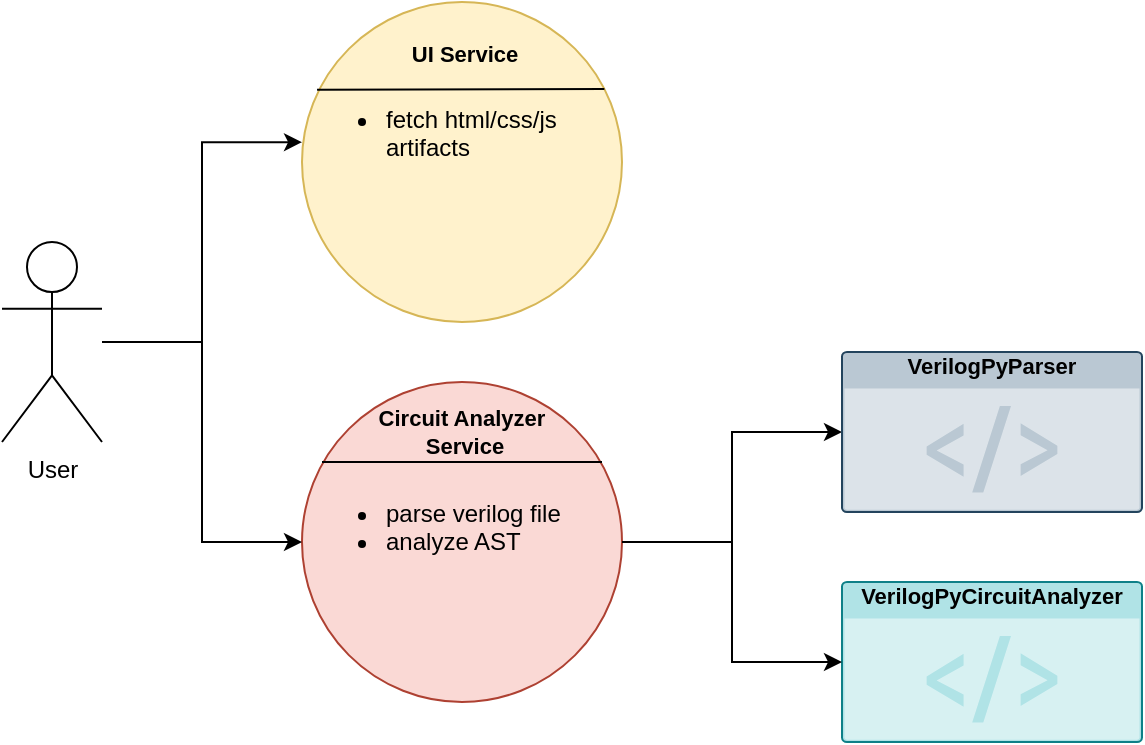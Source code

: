 <mxfile version="27.0.9" pages="12">
  <diagram id="bX5dsESPm-m3VNSEstlP" name="Architecture">
    <mxGraphModel dx="628" dy="611" grid="0" gridSize="10" guides="1" tooltips="1" connect="1" arrows="1" fold="1" page="0" pageScale="1" pageWidth="850" pageHeight="1100" math="0" shadow="0">
      <root>
        <mxCell id="0" />
        <mxCell id="1" parent="0" />
        <mxCell id="83zL00MMmFMRTDl6dBEO-1" value="&lt;ul&gt;&lt;li&gt;fetch html/css/js artifacts&lt;/li&gt;&lt;/ul&gt;&lt;div&gt;&lt;br&gt;&lt;/div&gt;&lt;div&gt;&lt;br&gt;&lt;/div&gt;" style="ellipse;whiteSpace=wrap;html=1;aspect=fixed;align=left;fillColor=#fff2cc;strokeColor=#d6b656;" parent="1" vertex="1">
          <mxGeometry x="610" width="160" height="160" as="geometry" />
        </mxCell>
        <mxCell id="83zL00MMmFMRTDl6dBEO-26" style="edgeStyle=orthogonalEdgeStyle;rounded=0;orthogonalLoop=1;jettySize=auto;html=1;" parent="1" source="83zL00MMmFMRTDl6dBEO-2" target="83zL00MMmFMRTDl6dBEO-24" edge="1">
          <mxGeometry relative="1" as="geometry" />
        </mxCell>
        <mxCell id="83zL00MMmFMRTDl6dBEO-2" value="&lt;ul&gt;&lt;li style=&quot;&quot;&gt;parse verilog file&lt;/li&gt;&lt;li style=&quot;&quot;&gt;analyze AST&lt;/li&gt;&lt;/ul&gt;&lt;div&gt;&lt;br&gt;&lt;/div&gt;" style="ellipse;whiteSpace=wrap;html=1;aspect=fixed;align=left;fillColor=#fad9d5;strokeColor=#ae4132;" parent="1" vertex="1">
          <mxGeometry x="610" y="190" width="160" height="160" as="geometry" />
        </mxCell>
        <mxCell id="83zL00MMmFMRTDl6dBEO-3" value="" style="shape=image;verticalLabelPosition=bottom;labelBackgroundColor=default;verticalAlign=top;aspect=fixed;imageAspect=0;image=https://upload.wikimedia.org/wikipedia/commons/thumb/c/cf/Angular_full_color_logo.svg/1200px-Angular_full_color_logo.svg.png;" parent="1" vertex="1">
          <mxGeometry x="655" y="90" width="70" height="70" as="geometry" />
        </mxCell>
        <mxCell id="83zL00MMmFMRTDl6dBEO-4" value="" style="endArrow=none;html=1;rounded=0;entryX=0.945;entryY=0.272;entryDx=0;entryDy=0;entryPerimeter=0;exitX=0.047;exitY=0.274;exitDx=0;exitDy=0;exitPerimeter=0;" parent="1" source="83zL00MMmFMRTDl6dBEO-1" target="83zL00MMmFMRTDl6dBEO-1" edge="1">
          <mxGeometry width="50" height="50" relative="1" as="geometry">
            <mxPoint x="590" y="80" as="sourcePoint" />
            <mxPoint x="640" y="30" as="targetPoint" />
          </mxGeometry>
        </mxCell>
        <mxCell id="83zL00MMmFMRTDl6dBEO-5" value="UI Service" style="text;html=1;align=center;verticalAlign=middle;resizable=0;points=[];autosize=1;strokeColor=none;fillColor=none;fontStyle=1;fontSize=11;" parent="1" vertex="1">
          <mxGeometry x="656" y="13" width="69" height="25" as="geometry" />
        </mxCell>
        <mxCell id="83zL00MMmFMRTDl6dBEO-6" value="" style="endArrow=none;html=1;rounded=0;" parent="1" edge="1">
          <mxGeometry width="50" height="50" relative="1" as="geometry">
            <mxPoint x="620" y="230" as="sourcePoint" />
            <mxPoint x="760" y="230" as="targetPoint" />
          </mxGeometry>
        </mxCell>
        <mxCell id="83zL00MMmFMRTDl6dBEO-7" value="Circuit Analyzer&amp;nbsp;&lt;div&gt;Service&lt;/div&gt;" style="text;html=1;align=center;verticalAlign=middle;resizable=0;points=[];autosize=1;strokeColor=none;fillColor=none;fontStyle=1;fontSize=11;" parent="1" vertex="1">
          <mxGeometry x="642" y="196" width="97" height="38" as="geometry" />
        </mxCell>
        <mxCell id="83zL00MMmFMRTDl6dBEO-9" value="" style="shape=image;verticalLabelPosition=bottom;labelBackgroundColor=default;verticalAlign=top;aspect=fixed;imageAspect=0;image=https://www.pngmart.com/files/23/Net-Logo-PNG-Image.png;" parent="1" vertex="1">
          <mxGeometry x="638" y="290" width="104" height="54.64" as="geometry" />
        </mxCell>
        <mxCell id="83zL00MMmFMRTDl6dBEO-18" style="edgeStyle=orthogonalEdgeStyle;rounded=0;orthogonalLoop=1;jettySize=auto;html=1;entryX=0;entryY=0.5;entryDx=0;entryDy=0;" parent="1" source="83zL00MMmFMRTDl6dBEO-11" target="83zL00MMmFMRTDl6dBEO-2" edge="1">
          <mxGeometry relative="1" as="geometry" />
        </mxCell>
        <mxCell id="83zL00MMmFMRTDl6dBEO-11" value="User&lt;div&gt;&lt;br&gt;&lt;/div&gt;" style="shape=umlActor;verticalLabelPosition=bottom;verticalAlign=top;html=1;outlineConnect=0;" parent="1" vertex="1">
          <mxGeometry x="460" y="120" width="50" height="100" as="geometry" />
        </mxCell>
        <mxCell id="83zL00MMmFMRTDl6dBEO-16" style="edgeStyle=orthogonalEdgeStyle;rounded=0;orthogonalLoop=1;jettySize=auto;html=1;entryX=0;entryY=0.438;entryDx=0;entryDy=0;entryPerimeter=0;" parent="1" source="83zL00MMmFMRTDl6dBEO-11" target="83zL00MMmFMRTDl6dBEO-1" edge="1">
          <mxGeometry relative="1" as="geometry" />
        </mxCell>
        <mxCell id="83zL00MMmFMRTDl6dBEO-24" value="&lt;b&gt;VerilogPyParser&lt;/b&gt;" style="html=1;whiteSpace=wrap;strokeColor=#23445d;fillColor=#bac8d3;labelPosition=center;verticalLabelPosition=middle;verticalAlign=top;align=center;fontSize=11;outlineConnect=0;spacingTop=-6;sketch=0;shape=mxgraph.sitemap.script;" parent="1" vertex="1">
          <mxGeometry x="880" y="175" width="150" height="80" as="geometry" />
        </mxCell>
        <mxCell id="83zL00MMmFMRTDl6dBEO-25" value="&lt;b&gt;VerilogPyCircuitAnalyzer&lt;/b&gt;" style="html=1;whiteSpace=wrap;strokeColor=#0e8088;fillColor=#b0e3e6;labelPosition=center;verticalLabelPosition=middle;verticalAlign=top;align=center;fontSize=11;outlineConnect=0;spacingTop=-6;sketch=0;shape=mxgraph.sitemap.script;" parent="1" vertex="1">
          <mxGeometry x="880" y="290" width="150" height="80" as="geometry" />
        </mxCell>
        <mxCell id="83zL00MMmFMRTDl6dBEO-27" style="edgeStyle=orthogonalEdgeStyle;rounded=0;orthogonalLoop=1;jettySize=auto;html=1;entryX=0;entryY=0.5;entryDx=0;entryDy=0;entryPerimeter=0;" parent="1" source="83zL00MMmFMRTDl6dBEO-2" target="83zL00MMmFMRTDl6dBEO-25" edge="1">
          <mxGeometry relative="1" as="geometry" />
        </mxCell>
        <mxCell id="O5OgG9U0JLfZXgBJNuz_-1" value="" style="shape=image;verticalLabelPosition=bottom;labelBackgroundColor=default;verticalAlign=top;aspect=fixed;imageAspect=0;image=https://upload.wikimedia.org/wikipedia/commons/thumb/c/c3/Python-logo-notext.svg/800px-Python-logo-notext.svg.png;" parent="1" vertex="1">
          <mxGeometry x="1009" y="234.45" width="21" height="23.05" as="geometry" />
        </mxCell>
        <mxCell id="O5OgG9U0JLfZXgBJNuz_-2" value="" style="shape=image;verticalLabelPosition=bottom;labelBackgroundColor=default;verticalAlign=top;aspect=fixed;imageAspect=0;image=https://upload.wikimedia.org/wikipedia/commons/thumb/c/c3/Python-logo-notext.svg/800px-Python-logo-notext.svg.png;" parent="1" vertex="1">
          <mxGeometry x="1009" y="346.95" width="21" height="23.05" as="geometry" />
        </mxCell>
      </root>
    </mxGraphModel>
  </diagram>
  <diagram name="Docker Architecture" id="0Dm_SLknis2w_V2j4Dk4">
    <mxGraphModel dx="1869" dy="1511" grid="0" gridSize="10" guides="1" tooltips="1" connect="1" arrows="1" fold="1" page="0" pageScale="1" pageWidth="850" pageHeight="1100" math="0" shadow="0">
      <root>
        <mxCell id="rXKtCwDur76PhBAfRLHJ-0" />
        <mxCell id="rXKtCwDur76PhBAfRLHJ-1" parent="rXKtCwDur76PhBAfRLHJ-0" />
        <mxCell id="CFWtUqVu9PJ1s7QSATfF-3" value="" style="rounded=0;whiteSpace=wrap;html=1;fillColor=#f5f5f5;fontColor=#333333;strokeColor=#666666;" parent="rXKtCwDur76PhBAfRLHJ-1" vertex="1">
          <mxGeometry x="391" y="-82" width="755" height="785" as="geometry" />
        </mxCell>
        <mxCell id="CFWtUqVu9PJ1s7QSATfF-0" value="" style="rounded=0;whiteSpace=wrap;html=1;fillColor=#D5EEFF;strokeColor=#10739e;" parent="rXKtCwDur76PhBAfRLHJ-1" vertex="1">
          <mxGeometry x="584" y="214" width="495" height="255" as="geometry" />
        </mxCell>
        <mxCell id="HYZD_YI8VYHtvMsS2785-1" value="" style="rounded=0;whiteSpace=wrap;html=1;fillColor=#D5EEFF;strokeColor=#10739e;" parent="rXKtCwDur76PhBAfRLHJ-1" vertex="1">
          <mxGeometry x="584" y="-28" width="239" height="201" as="geometry" />
        </mxCell>
        <mxCell id="rXKtCwDur76PhBAfRLHJ-2" value="&lt;ul&gt;&lt;li&gt;fetch html/css/js artifacts&lt;/li&gt;&lt;/ul&gt;&lt;div&gt;&lt;br&gt;&lt;/div&gt;&lt;div&gt;&lt;br&gt;&lt;/div&gt;" style="ellipse;whiteSpace=wrap;html=1;aspect=fixed;align=left;fillColor=#fff2cc;strokeColor=#d6b656;" parent="rXKtCwDur76PhBAfRLHJ-1" vertex="1">
          <mxGeometry x="610" width="160" height="160" as="geometry" />
        </mxCell>
        <mxCell id="rXKtCwDur76PhBAfRLHJ-3" style="edgeStyle=orthogonalEdgeStyle;rounded=0;orthogonalLoop=1;jettySize=auto;html=1;" parent="rXKtCwDur76PhBAfRLHJ-1" source="rXKtCwDur76PhBAfRLHJ-4" target="rXKtCwDur76PhBAfRLHJ-14" edge="1">
          <mxGeometry relative="1" as="geometry" />
        </mxCell>
        <mxCell id="rXKtCwDur76PhBAfRLHJ-4" value="&lt;ul&gt;&lt;li style=&quot;&quot;&gt;parse verilog file&lt;/li&gt;&lt;li style=&quot;&quot;&gt;analyze AST&lt;/li&gt;&lt;/ul&gt;&lt;div&gt;&lt;br&gt;&lt;/div&gt;" style="ellipse;whiteSpace=wrap;html=1;aspect=fixed;align=left;fillColor=#fad9d5;strokeColor=#ae4132;" parent="rXKtCwDur76PhBAfRLHJ-1" vertex="1">
          <mxGeometry x="610" y="262" width="160" height="160" as="geometry" />
        </mxCell>
        <mxCell id="rXKtCwDur76PhBAfRLHJ-6" value="" style="endArrow=none;html=1;rounded=0;entryX=0.945;entryY=0.272;entryDx=0;entryDy=0;entryPerimeter=0;exitX=0.047;exitY=0.274;exitDx=0;exitDy=0;exitPerimeter=0;" parent="rXKtCwDur76PhBAfRLHJ-1" source="rXKtCwDur76PhBAfRLHJ-2" target="rXKtCwDur76PhBAfRLHJ-2" edge="1">
          <mxGeometry width="50" height="50" relative="1" as="geometry">
            <mxPoint x="590" y="80" as="sourcePoint" />
            <mxPoint x="640" y="30" as="targetPoint" />
          </mxGeometry>
        </mxCell>
        <mxCell id="rXKtCwDur76PhBAfRLHJ-7" value="UI Service" style="text;html=1;align=center;verticalAlign=middle;resizable=0;points=[];autosize=1;strokeColor=none;fillColor=none;fontStyle=1;fontSize=11;" parent="rXKtCwDur76PhBAfRLHJ-1" vertex="1">
          <mxGeometry x="656" y="13" width="69" height="25" as="geometry" />
        </mxCell>
        <mxCell id="rXKtCwDur76PhBAfRLHJ-8" value="" style="endArrow=none;html=1;rounded=0;" parent="rXKtCwDur76PhBAfRLHJ-1" edge="1">
          <mxGeometry width="50" height="50" relative="1" as="geometry">
            <mxPoint x="620" y="302" as="sourcePoint" />
            <mxPoint x="760" y="302" as="targetPoint" />
          </mxGeometry>
        </mxCell>
        <mxCell id="rXKtCwDur76PhBAfRLHJ-9" value="Circuit Analyzer&amp;nbsp;&lt;div&gt;Service&lt;/div&gt;" style="text;html=1;align=center;verticalAlign=middle;resizable=0;points=[];autosize=1;strokeColor=none;fillColor=none;fontStyle=1;fontSize=11;" parent="rXKtCwDur76PhBAfRLHJ-1" vertex="1">
          <mxGeometry x="642" y="268" width="97" height="38" as="geometry" />
        </mxCell>
        <mxCell id="rXKtCwDur76PhBAfRLHJ-10" value="" style="shape=image;verticalLabelPosition=bottom;labelBackgroundColor=default;verticalAlign=top;aspect=fixed;imageAspect=0;image=https://www.pngmart.com/files/23/Net-Logo-PNG-Image.png;" parent="rXKtCwDur76PhBAfRLHJ-1" vertex="1">
          <mxGeometry x="638" y="362" width="104" height="54.64" as="geometry" />
        </mxCell>
        <mxCell id="Adt2ze8q8o-o2HgGPI8o-8" style="edgeStyle=orthogonalEdgeStyle;rounded=0;orthogonalLoop=1;jettySize=auto;html=1;entryX=0;entryY=0.75;entryDx=0;entryDy=0;" parent="rXKtCwDur76PhBAfRLHJ-1" source="rXKtCwDur76PhBAfRLHJ-12" target="Adt2ze8q8o-o2HgGPI8o-0" edge="1">
          <mxGeometry relative="1" as="geometry" />
        </mxCell>
        <mxCell id="rXKtCwDur76PhBAfRLHJ-12" value="User&lt;div&gt;&lt;br&gt;&lt;/div&gt;" style="shape=umlActor;verticalLabelPosition=bottom;verticalAlign=top;html=1;outlineConnect=0;" parent="rXKtCwDur76PhBAfRLHJ-1" vertex="1">
          <mxGeometry x="1" y="593" width="50" height="100" as="geometry" />
        </mxCell>
        <mxCell id="rXKtCwDur76PhBAfRLHJ-14" value="&lt;b&gt;VerilogPyParser&lt;/b&gt;" style="html=1;whiteSpace=wrap;strokeColor=#23445d;fillColor=#bac8d3;labelPosition=center;verticalLabelPosition=middle;verticalAlign=top;align=center;fontSize=11;outlineConnect=0;spacingTop=-6;sketch=0;shape=mxgraph.sitemap.script;" parent="rXKtCwDur76PhBAfRLHJ-1" vertex="1">
          <mxGeometry x="880" y="247" width="150" height="80" as="geometry" />
        </mxCell>
        <mxCell id="rXKtCwDur76PhBAfRLHJ-15" value="&lt;b&gt;VerilogPyCircuitAnalyzer&lt;/b&gt;" style="html=1;whiteSpace=wrap;strokeColor=#0e8088;fillColor=#b0e3e6;labelPosition=center;verticalLabelPosition=middle;verticalAlign=top;align=center;fontSize=11;outlineConnect=0;spacingTop=-6;sketch=0;shape=mxgraph.sitemap.script;" parent="rXKtCwDur76PhBAfRLHJ-1" vertex="1">
          <mxGeometry x="880" y="362" width="150" height="80" as="geometry" />
        </mxCell>
        <mxCell id="rXKtCwDur76PhBAfRLHJ-16" style="edgeStyle=orthogonalEdgeStyle;rounded=0;orthogonalLoop=1;jettySize=auto;html=1;entryX=0;entryY=0.5;entryDx=0;entryDy=0;entryPerimeter=0;" parent="rXKtCwDur76PhBAfRLHJ-1" source="rXKtCwDur76PhBAfRLHJ-4" target="rXKtCwDur76PhBAfRLHJ-15" edge="1">
          <mxGeometry relative="1" as="geometry" />
        </mxCell>
        <mxCell id="rXKtCwDur76PhBAfRLHJ-17" value="" style="shape=image;verticalLabelPosition=bottom;labelBackgroundColor=default;verticalAlign=top;aspect=fixed;imageAspect=0;image=https://upload.wikimedia.org/wikipedia/commons/thumb/c/c3/Python-logo-notext.svg/800px-Python-logo-notext.svg.png;" parent="rXKtCwDur76PhBAfRLHJ-1" vertex="1">
          <mxGeometry x="1009" y="306.45" width="21" height="23.05" as="geometry" />
        </mxCell>
        <mxCell id="rXKtCwDur76PhBAfRLHJ-18" value="" style="shape=image;verticalLabelPosition=bottom;labelBackgroundColor=default;verticalAlign=top;aspect=fixed;imageAspect=0;image=https://upload.wikimedia.org/wikipedia/commons/thumb/c/c3/Python-logo-notext.svg/800px-Python-logo-notext.svg.png;" parent="rXKtCwDur76PhBAfRLHJ-1" vertex="1">
          <mxGeometry x="1009" y="418.95" width="21" height="23.05" as="geometry" />
        </mxCell>
        <mxCell id="HYZD_YI8VYHtvMsS2785-0" value="" style="image;sketch=0;aspect=fixed;html=1;points=[];align=center;fontSize=12;image=img/lib/mscae/Docker.svg;" parent="rXKtCwDur76PhBAfRLHJ-1" vertex="1">
          <mxGeometry x="778" y="-19.8" width="40" height="32.8" as="geometry" />
        </mxCell>
        <mxCell id="HYZD_YI8VYHtvMsS2785-2" value="" style="shape=image;verticalLabelPosition=bottom;labelBackgroundColor=default;verticalAlign=top;aspect=fixed;imageAspect=0;image=https://upload.wikimedia.org/wikipedia/commons/thumb/d/d9/Node.js_logo.svg/1200px-Node.js_logo.svg.png;" parent="rXKtCwDur76PhBAfRLHJ-1" vertex="1">
          <mxGeometry x="650.92" y="102" width="78.16" height="47.87" as="geometry" />
        </mxCell>
        <mxCell id="CFWtUqVu9PJ1s7QSATfF-2" value="" style="image;sketch=0;aspect=fixed;html=1;points=[];align=center;fontSize=12;image=img/lib/mscae/Docker.svg;" parent="rXKtCwDur76PhBAfRLHJ-1" vertex="1">
          <mxGeometry x="1036" y="217" width="40" height="32.8" as="geometry" />
        </mxCell>
        <mxCell id="CFWtUqVu9PJ1s7QSATfF-4" value="" style="image;sketch=0;aspect=fixed;html=1;points=[];align=center;fontSize=12;image=img/lib/mscae/Docker.svg;" parent="rXKtCwDur76PhBAfRLHJ-1" vertex="1">
          <mxGeometry x="1051" y="-71" width="90.24" height="74" as="geometry" />
        </mxCell>
        <mxCell id="CFWtUqVu9PJ1s7QSATfF-5" value="172.16.20.10:5000" style="text;html=1;align=center;verticalAlign=middle;whiteSpace=wrap;rounded=0;fontStyle=1;fontSize=21;" parent="rXKtCwDur76PhBAfRLHJ-1" vertex="1">
          <mxGeometry x="584" y="-58" width="187" height="30" as="geometry" />
        </mxCell>
        <mxCell id="CFWtUqVu9PJ1s7QSATfF-7" value="172.16.20.11:80" style="text;html=1;align=center;verticalAlign=middle;whiteSpace=wrap;rounded=0;fontStyle=1;fontSize=21;" parent="rXKtCwDur76PhBAfRLHJ-1" vertex="1">
          <mxGeometry x="584" y="187" width="159" height="30" as="geometry" />
        </mxCell>
        <mxCell id="CFWtUqVu9PJ1s7QSATfF-8" value="circuit-analyzer-network: 172.16.20.0/24" style="text;html=1;align=left;verticalAlign=middle;whiteSpace=wrap;rounded=0;fontStyle=1;fontSize=21;" parent="rXKtCwDur76PhBAfRLHJ-1" vertex="1">
          <mxGeometry x="387" y="-118" width="397" height="30" as="geometry" />
        </mxCell>
        <mxCell id="CFWtUqVu9PJ1s7QSATfF-15" value="&lt;span style=&quot;color: rgba(0, 0, 0, 0); font-family: monospace; font-size: 0px; text-align: start;&quot;&gt;%3CmxGraphModel%3E%3Croot%3E%3CmxCell%20id%3D%220%22%2F%3E%3CmxCell%20id%3D%221%22%20parent%3D%220%22%2F%3E%3CmxCell%20id%3D%222%22%20value%3D%22%26lt%3Bspan%20style%3D%26quot%3Bfont-size%3A%2021px%3B%20font-weight%3A%20700%3B%20text-wrap-mode%3A%20wrap%3B%20background-color%3A%20rgb(236%2C%20236%2C%20236)%3B%26quot%3B%26gt%3Blocalhost%3A3000%26lt%3B%2Fspan%26gt%3B%22%20style%3D%22edgeLabel%3Bhtml%3D1%3Balign%3Dcenter%3BverticalAlign%3Dmiddle%3Bresizable%3D0%3Bpoints%3D%5B%5D%3B%22%20vertex%3D%221%22%20connectable%3D%220%22%20parent%3D%221%22%3E%3CmxGeometry%20x%3D%22279.529%22%20y%3D%22-11%22%20as%3D%22geometry%22%2F%3E%3C%2FmxCell%3E%3C%2Froot%3E%3C%2FmxGraphModel%3E&lt;/span&gt;" style="text;html=1;align=center;verticalAlign=middle;resizable=0;points=[];autosize=1;strokeColor=none;fillColor=none;" parent="rXKtCwDur76PhBAfRLHJ-1" vertex="1">
          <mxGeometry x="192" y="390" width="18" height="26" as="geometry" />
        </mxCell>
        <mxCell id="Adt2ze8q8o-o2HgGPI8o-6" style="edgeStyle=orthogonalEdgeStyle;rounded=0;orthogonalLoop=1;jettySize=auto;html=1;" parent="rXKtCwDur76PhBAfRLHJ-1" source="Adt2ze8q8o-o2HgGPI8o-0" edge="1">
          <mxGeometry relative="1" as="geometry">
            <mxPoint x="227.0" y="592.5" as="targetPoint" />
          </mxGeometry>
        </mxCell>
        <mxCell id="Adt2ze8q8o-o2HgGPI8o-7" value="&lt;br&gt;&lt;span style=&quot;text-wrap-mode: wrap; font-size: 21px; font-weight: 700; background-color: rgb(236, 236, 236); float: none; display: inline !important; color: rgb(0, 0, 0);&quot;&gt;localhost:5800&lt;/span&gt;" style="edgeLabel;html=1;align=center;verticalAlign=middle;resizable=0;points=[];" parent="Adt2ze8q8o-o2HgGPI8o-6" vertex="1" connectable="0">
          <mxGeometry x="0.734" relative="1" as="geometry">
            <mxPoint x="33" y="-29" as="offset" />
          </mxGeometry>
        </mxCell>
        <mxCell id="Adt2ze8q8o-o2HgGPI8o-9" style="edgeStyle=orthogonalEdgeStyle;rounded=0;orthogonalLoop=1;jettySize=auto;html=1;entryX=0;entryY=0.25;entryDx=0;entryDy=0;" parent="rXKtCwDur76PhBAfRLHJ-1" source="Adt2ze8q8o-o2HgGPI8o-0" target="HYZD_YI8VYHtvMsS2785-1" edge="1">
          <mxGeometry relative="1" as="geometry">
            <Array as="points">
              <mxPoint x="451" y="541" />
              <mxPoint x="451" y="22" />
            </Array>
          </mxGeometry>
        </mxCell>
        <mxCell id="Adt2ze8q8o-o2HgGPI8o-10" style="edgeStyle=orthogonalEdgeStyle;rounded=0;orthogonalLoop=1;jettySize=auto;html=1;entryX=0;entryY=0.5;entryDx=0;entryDy=0;" parent="rXKtCwDur76PhBAfRLHJ-1" source="Adt2ze8q8o-o2HgGPI8o-0" target="CFWtUqVu9PJ1s7QSATfF-0" edge="1">
          <mxGeometry relative="1" as="geometry">
            <Array as="points">
              <mxPoint x="452" y="543" />
              <mxPoint x="452" y="342" />
            </Array>
          </mxGeometry>
        </mxCell>
        <mxCell id="Adt2ze8q8o-o2HgGPI8o-0" value="" style="rounded=0;whiteSpace=wrap;html=1;fillColor=#D5EEFF;strokeColor=#10739e;" parent="rXKtCwDur76PhBAfRLHJ-1" vertex="1">
          <mxGeometry x="584" y="492" width="239" height="201" as="geometry" />
        </mxCell>
        <mxCell id="Adt2ze8q8o-o2HgGPI8o-3" value="" style="shape=image;verticalLabelPosition=bottom;labelBackgroundColor=default;verticalAlign=top;aspect=fixed;imageAspect=0;image=https://upload.wikimedia.org/wikipedia/commons/f/ff/Mozilla_Firefox_logo_2013.png;" parent="rXKtCwDur76PhBAfRLHJ-1" vertex="1">
          <mxGeometry x="625" y="541" width="146" height="146" as="geometry" />
        </mxCell>
        <mxCell id="Adt2ze8q8o-o2HgGPI8o-4" value="" style="image;sketch=0;aspect=fixed;html=1;points=[];align=center;fontSize=12;image=img/lib/mscae/Docker.svg;" parent="rXKtCwDur76PhBAfRLHJ-1" vertex="1">
          <mxGeometry x="775" y="499" width="40" height="32.8" as="geometry" />
        </mxCell>
        <mxCell id="Adt2ze8q8o-o2HgGPI8o-5" value="&lt;b&gt;Firefox&lt;/b&gt;" style="text;html=1;align=center;verticalAlign=middle;resizable=0;points=[];autosize=1;strokeColor=none;fillColor=none;" parent="rXKtCwDur76PhBAfRLHJ-1" vertex="1">
          <mxGeometry x="671.08" y="496" width="58" height="26" as="geometry" />
        </mxCell>
      </root>
    </mxGraphModel>
  </diagram>
  <diagram name="AWS Architecture" id="PFBFhF5lomYeFqFLRIC-">
    <mxGraphModel dx="1771" dy="815" grid="0" gridSize="10" guides="1" tooltips="1" connect="1" arrows="1" fold="1" page="0" pageScale="1" pageWidth="850" pageHeight="1100" math="0" shadow="0">
      <root>
        <mxCell id="mQhtic0BZFKXjOkmVrsF-0" />
        <mxCell id="mQhtic0BZFKXjOkmVrsF-1" parent="mQhtic0BZFKXjOkmVrsF-0" />
        <mxCell id="iLTr_j9Fn9DH_1IUHQsA-0" value="" style="rounded=0;whiteSpace=wrap;html=1;fillColor=#f5f5f5;fontColor=#333333;strokeColor=#666666;" vertex="1" parent="mQhtic0BZFKXjOkmVrsF-1">
          <mxGeometry x="182" y="327" width="522" height="550" as="geometry" />
        </mxCell>
        <mxCell id="iLTr_j9Fn9DH_1IUHQsA-5" style="rounded=0;orthogonalLoop=1;jettySize=auto;html=1;edgeStyle=orthogonalEdgeStyle;" edge="1" parent="mQhtic0BZFKXjOkmVrsF-1" source="mQhtic0BZFKXjOkmVrsF-14" target="iLTr_j9Fn9DH_1IUHQsA-3">
          <mxGeometry relative="1" as="geometry">
            <Array as="points">
              <mxPoint x="255" y="643" />
              <mxPoint x="255" y="537" />
            </Array>
          </mxGeometry>
        </mxCell>
        <mxCell id="iLTr_j9Fn9DH_1IUHQsA-6" value="Fetch html, css, js" style="edgeLabel;html=1;align=center;verticalAlign=middle;resizable=0;points=[];fontSize=16;" vertex="1" connectable="0" parent="iLTr_j9Fn9DH_1IUHQsA-5">
          <mxGeometry x="-0.031" y="-1" relative="1" as="geometry">
            <mxPoint x="-147" y="-15" as="offset" />
          </mxGeometry>
        </mxCell>
        <mxCell id="iLTr_j9Fn9DH_1IUHQsA-9" style="edgeStyle=orthogonalEdgeStyle;rounded=0;orthogonalLoop=1;jettySize=auto;html=1;" edge="1" parent="mQhtic0BZFKXjOkmVrsF-1" source="mQhtic0BZFKXjOkmVrsF-14" target="iLTr_j9Fn9DH_1IUHQsA-8">
          <mxGeometry relative="1" as="geometry">
            <Array as="points">
              <mxPoint x="255" y="677" />
              <mxPoint x="255" y="749" />
            </Array>
          </mxGeometry>
        </mxCell>
        <mxCell id="mQhtic0BZFKXjOkmVrsF-14" value="User&lt;div&gt;&lt;br&gt;&lt;/div&gt;" style="shape=umlActor;verticalLabelPosition=bottom;verticalAlign=top;html=1;outlineConnect=0;" vertex="1" parent="mQhtic0BZFKXjOkmVrsF-1">
          <mxGeometry x="-96" y="593" width="50" height="100" as="geometry" />
        </mxCell>
        <mxCell id="iLTr_j9Fn9DH_1IUHQsA-1" value="&lt;font style=&quot;font-size: 22px;&quot;&gt;AWS&lt;/font&gt;" style="ellipse;shape=cloud;whiteSpace=wrap;html=1;fillColor=#ffe6cc;strokeColor=#d79b00;" vertex="1" parent="mQhtic0BZFKXjOkmVrsF-1">
          <mxGeometry x="182" y="327" width="176" height="113" as="geometry" />
        </mxCell>
        <mxCell id="iLTr_j9Fn9DH_1IUHQsA-3" value="&lt;font style=&quot;font-size: 14px;&quot;&gt;&lt;b&gt;AWS S3&lt;br&gt;&lt;/b&gt;UI artifacts&lt;/font&gt;" style="sketch=0;points=[[0,0,0],[0.25,0,0],[0.5,0,0],[0.75,0,0],[1,0,0],[0,1,0],[0.25,1,0],[0.5,1,0],[0.75,1,0],[1,1,0],[0,0.25,0],[0,0.5,0],[0,0.75,0],[1,0.25,0],[1,0.5,0],[1,0.75,0]];outlineConnect=0;fontColor=#232F3E;fillColor=#7AA116;strokeColor=#ffffff;dashed=0;verticalLabelPosition=bottom;verticalAlign=top;align=center;html=1;fontSize=12;fontStyle=0;aspect=fixed;shape=mxgraph.aws4.resourceIcon;resIcon=mxgraph.aws4.s3;" vertex="1" parent="mQhtic0BZFKXjOkmVrsF-1">
          <mxGeometry x="408" y="482" width="111" height="111" as="geometry" />
        </mxCell>
        <mxCell id="iLTr_j9Fn9DH_1IUHQsA-7" value="http://circuit-analyzer-verilog-web.s3-website.eu-central-1.amazonaws.com" style="text;html=1;align=center;verticalAlign=middle;resizable=0;points=[];autosize=1;strokeColor=none;fillColor=none;" vertex="1" parent="mQhtic0BZFKXjOkmVrsF-1">
          <mxGeometry x="266" y="459" width="416" height="26" as="geometry" />
        </mxCell>
        <mxCell id="iLTr_j9Fn9DH_1IUHQsA-8" value="&lt;b&gt;AWS EC2: t2.micro&lt;/b&gt;&lt;br&gt;.NET Web Server" style="sketch=0;points=[[0,0,0],[0.25,0,0],[0.5,0,0],[0.75,0,0],[1,0,0],[0,1,0],[0.25,1,0],[0.5,1,0],[0.75,1,0],[1,1,0],[0,0.25,0],[0,0.5,0],[0,0.75,0],[1,0.25,0],[1,0.5,0],[1,0.75,0]];outlineConnect=0;fontColor=#232F3E;fillColor=#ED7100;strokeColor=#ffffff;dashed=0;verticalLabelPosition=bottom;verticalAlign=top;align=center;html=1;fontSize=12;fontStyle=0;aspect=fixed;shape=mxgraph.aws4.resourceIcon;resIcon=mxgraph.aws4.ec2;" vertex="1" parent="mQhtic0BZFKXjOkmVrsF-1">
          <mxGeometry x="408" y="693" width="111" height="111" as="geometry" />
        </mxCell>
        <mxCell id="iLTr_j9Fn9DH_1IUHQsA-10" value="&lt;font style=&quot;font-size: 16px;&quot;&gt;Process Verilog File&lt;br&gt;Analyze Circuit&lt;/font&gt;" style="text;html=1;align=left;verticalAlign=middle;whiteSpace=wrap;rounded=0;" vertex="1" parent="mQhtic0BZFKXjOkmVrsF-1">
          <mxGeometry x="11" y="684" width="181" height="49" as="geometry" />
        </mxCell>
        <mxCell id="iLTr_j9Fn9DH_1IUHQsA-13" value="&lt;span style=&quot;font-family: &amp;quot;Times New Roman&amp;quot;; font-size: 14px; text-align: start; white-space-collapse: preserve;&quot;&gt;18.195.147.62&lt;/span&gt;" style="text;html=1;align=center;verticalAlign=middle;resizable=0;points=[];autosize=1;strokeColor=none;fillColor=none;" vertex="1" parent="mQhtic0BZFKXjOkmVrsF-1">
          <mxGeometry x="414" y="669" width="99" height="29" as="geometry" />
        </mxCell>
      </root>
    </mxGraphModel>
  </diagram>
  <diagram id="sNoDcmYdX302pc-sX7N0" name="CircuitAnalysisWebServer-ClassDiagram">
    <mxGraphModel dx="1028" dy="611" grid="1" gridSize="10" guides="1" tooltips="1" connect="1" arrows="1" fold="1" page="1" pageScale="1" pageWidth="850" pageHeight="1100" math="0" shadow="0">
      <root>
        <mxCell id="0" />
        <mxCell id="1" parent="0" />
        <mxCell id="6iJXFdv9brVvFCc3gboz-39" style="edgeStyle=orthogonalEdgeStyle;rounded=0;orthogonalLoop=1;jettySize=auto;html=1;entryX=0;entryY=0.75;entryDx=0;entryDy=0;" parent="1" source="UnzLkG5xXLOqDEiOKN2K-20" target="UnzLkG5xXLOqDEiOKN2K-24" edge="1">
          <mxGeometry relative="1" as="geometry" />
        </mxCell>
        <mxCell id="UnzLkG5xXLOqDEiOKN2K-20" value="" style="rounded=0;whiteSpace=wrap;html=1;" parent="1" vertex="1">
          <mxGeometry x="60" y="478.29" width="500" height="260" as="geometry" />
        </mxCell>
        <mxCell id="6iJXFdv9brVvFCc3gboz-38" style="edgeStyle=orthogonalEdgeStyle;rounded=0;orthogonalLoop=1;jettySize=auto;html=1;entryX=0;entryY=0.25;entryDx=0;entryDy=0;" parent="1" source="UnzLkG5xXLOqDEiOKN2K-19" target="UnzLkG5xXLOqDEiOKN2K-24" edge="1">
          <mxGeometry relative="1" as="geometry" />
        </mxCell>
        <mxCell id="UnzLkG5xXLOqDEiOKN2K-19" value="" style="rounded=0;whiteSpace=wrap;html=1;" parent="1" vertex="1">
          <mxGeometry x="60" y="230" width="500" height="160" as="geometry" />
        </mxCell>
        <mxCell id="UnzLkG5xXLOqDEiOKN2K-1" value="CircuitAnalysisController" style="swimlane;fontStyle=1;align=center;verticalAlign=top;childLayout=stackLayout;horizontal=1;startSize=26;horizontalStack=0;resizeParent=1;resizeParentMax=0;resizeLast=0;collapsible=1;marginBottom=0;whiteSpace=wrap;html=1;fillColor=#f8cecc;strokeColor=#b85450;" parent="1" vertex="1">
          <mxGeometry x="90" y="250" width="440" height="112" as="geometry" />
        </mxCell>
        <mxCell id="UnzLkG5xXLOqDEiOKN2K-2" value="- _circuitAnalysisService: &lt;b&gt;CircuitAnalysisService&lt;/b&gt;" style="text;strokeColor=none;fillColor=none;align=left;verticalAlign=top;spacingLeft=4;spacingRight=4;overflow=hidden;rotatable=0;points=[[0,0.5],[1,0.5]];portConstraint=eastwest;whiteSpace=wrap;html=1;" parent="UnzLkG5xXLOqDEiOKN2K-1" vertex="1">
          <mxGeometry y="26" width="440" height="26" as="geometry" />
        </mxCell>
        <mxCell id="UnzLkG5xXLOqDEiOKN2K-3" value="" style="line;strokeWidth=1;fillColor=none;align=left;verticalAlign=middle;spacingTop=-1;spacingLeft=3;spacingRight=3;rotatable=0;labelPosition=right;points=[];portConstraint=eastwest;strokeColor=inherit;" parent="UnzLkG5xXLOqDEiOKN2K-1" vertex="1">
          <mxGeometry y="52" width="440" height="8" as="geometry" />
        </mxCell>
        <mxCell id="UnzLkG5xXLOqDEiOKN2K-4" value="+ ProcessVerilogFile(file: &lt;b&gt;IFormFile&lt;/b&gt;): CircuitASTResponse" style="text;strokeColor=none;fillColor=none;align=left;verticalAlign=top;spacingLeft=4;spacingRight=4;overflow=hidden;rotatable=0;points=[[0,0.5],[1,0.5]];portConstraint=eastwest;whiteSpace=wrap;html=1;" parent="UnzLkG5xXLOqDEiOKN2K-1" vertex="1">
          <mxGeometry y="60" width="440" height="26" as="geometry" />
        </mxCell>
        <mxCell id="UnzLkG5xXLOqDEiOKN2K-5" value="+ AnalyzeFile(request: &lt;b&gt;CircuitAnalysisRequest&lt;/b&gt;): CircuitAnalysisResponse" style="text;strokeColor=none;fillColor=none;align=left;verticalAlign=top;spacingLeft=4;spacingRight=4;overflow=hidden;rotatable=0;points=[[0,0.5],[1,0.5]];portConstraint=eastwest;whiteSpace=wrap;html=1;" parent="UnzLkG5xXLOqDEiOKN2K-1" vertex="1">
          <mxGeometry y="86" width="440" height="26" as="geometry" />
        </mxCell>
        <mxCell id="UnzLkG5xXLOqDEiOKN2K-6" value="CircuitAnalysisService" style="swimlane;fontStyle=1;align=center;verticalAlign=top;childLayout=stackLayout;horizontal=1;startSize=26;horizontalStack=0;resizeParent=1;resizeParentMax=0;resizeLast=0;collapsible=1;marginBottom=0;whiteSpace=wrap;html=1;fillColor=#ffe6cc;strokeColor=#d79b00;" parent="1" vertex="1">
          <mxGeometry x="90" y="508.29" width="440" height="216" as="geometry" />
        </mxCell>
        <mxCell id="UnzLkG5xXLOqDEiOKN2K-7" value="- baseDirectory: &lt;b&gt;string&lt;/b&gt;" style="text;strokeColor=none;fillColor=none;align=left;verticalAlign=top;spacingLeft=4;spacingRight=4;overflow=hidden;rotatable=0;points=[[0,0.5],[1,0.5]];portConstraint=eastwest;whiteSpace=wrap;html=1;" parent="UnzLkG5xXLOqDEiOKN2K-6" vertex="1">
          <mxGeometry y="26" width="440" height="26" as="geometry" />
        </mxCell>
        <mxCell id="UnzLkG5xXLOqDEiOKN2K-8" value="" style="line;strokeWidth=1;fillColor=none;align=left;verticalAlign=middle;spacingTop=-1;spacingLeft=3;spacingRight=3;rotatable=0;labelPosition=right;points=[];portConstraint=eastwest;strokeColor=inherit;" parent="UnzLkG5xXLOqDEiOKN2K-6" vertex="1">
          <mxGeometry y="52" width="440" height="8" as="geometry" />
        </mxCell>
        <mxCell id="UnzLkG5xXLOqDEiOKN2K-9" value="- SaveParserRequestToFile(file:&amp;nbsp;&lt;b&gt;IFormFile&lt;/b&gt;): (string, string)" style="text;strokeColor=none;fillColor=none;align=left;verticalAlign=top;spacingLeft=4;spacingRight=4;overflow=hidden;rotatable=0;points=[[0,0.5],[1,0.5]];portConstraint=eastwest;whiteSpace=wrap;html=1;" parent="UnzLkG5xXLOqDEiOKN2K-6" vertex="1">
          <mxGeometry y="60" width="440" height="26" as="geometry" />
        </mxCell>
        <mxCell id="UnzLkG5xXLOqDEiOKN2K-12" value="- SaveAnalyzerRequestToFile(request: &lt;b&gt;CircuitAnalysisRequest&lt;/b&gt;): (string, string)" style="text;strokeColor=none;fillColor=none;align=left;verticalAlign=top;spacingLeft=4;spacingRight=4;overflow=hidden;rotatable=0;points=[[0,0.5],[1,0.5]];portConstraint=eastwest;whiteSpace=wrap;html=1;" parent="UnzLkG5xXLOqDEiOKN2K-6" vertex="1">
          <mxGeometry y="86" width="440" height="26" as="geometry" />
        </mxCell>
        <mxCell id="UnzLkG5xXLOqDEiOKN2K-13" value="- RunPythonScript(scriptType: &lt;b&gt;ScriptType&lt;/b&gt;, inputFilePath: &lt;b&gt;string&lt;/b&gt;): (string, string)&lt;div&gt;&lt;br&gt;&lt;/div&gt;" style="text;strokeColor=none;fillColor=none;align=left;verticalAlign=top;spacingLeft=4;spacingRight=4;overflow=hidden;rotatable=0;points=[[0,0.5],[1,0.5]];portConstraint=eastwest;whiteSpace=wrap;html=1;" parent="UnzLkG5xXLOqDEiOKN2K-6" vertex="1">
          <mxGeometry y="112" width="440" height="26" as="geometry" />
        </mxCell>
        <mxCell id="UnzLkG5xXLOqDEiOKN2K-15" value="- &lt;i&gt;ReadJsonFromFile&lt;/i&gt;(filePath: &lt;b&gt;string&lt;/b&gt;): JsonObject&lt;div&gt;&lt;br&gt;&lt;/div&gt;" style="text;strokeColor=none;fillColor=none;align=left;verticalAlign=top;spacingLeft=4;spacingRight=4;overflow=hidden;rotatable=0;points=[[0,0.5],[1,0.5]];portConstraint=eastwest;whiteSpace=wrap;html=1;" parent="UnzLkG5xXLOqDEiOKN2K-6" vertex="1">
          <mxGeometry y="138" width="440" height="26" as="geometry" />
        </mxCell>
        <mxCell id="UnzLkG5xXLOqDEiOKN2K-11" value="+ ProcessVerilogFile(file:&amp;nbsp;&lt;b&gt;IFormFile&lt;/b&gt;): CircuitASTResponse" style="text;strokeColor=none;fillColor=none;align=left;verticalAlign=top;spacingLeft=4;spacingRight=4;overflow=hidden;rotatable=0;points=[[0,0.5],[1,0.5]];portConstraint=eastwest;whiteSpace=wrap;html=1;" parent="UnzLkG5xXLOqDEiOKN2K-6" vertex="1">
          <mxGeometry y="164" width="440" height="26" as="geometry" />
        </mxCell>
        <mxCell id="UnzLkG5xXLOqDEiOKN2K-10" value="+ AnalyzeFile(request:&amp;nbsp;&lt;b&gt;CircuitAnalysisRequest&lt;/b&gt;): CircuitAnalysisResponse" style="text;strokeColor=none;fillColor=none;align=left;verticalAlign=top;spacingLeft=4;spacingRight=4;overflow=hidden;rotatable=0;points=[[0,0.5],[1,0.5]];portConstraint=eastwest;whiteSpace=wrap;html=1;" parent="UnzLkG5xXLOqDEiOKN2K-6" vertex="1">
          <mxGeometry y="190" width="440" height="26" as="geometry" />
        </mxCell>
        <mxCell id="UnzLkG5xXLOqDEiOKN2K-18" style="edgeStyle=orthogonalEdgeStyle;rounded=0;orthogonalLoop=1;jettySize=auto;html=1;entryX=0.498;entryY=1.02;entryDx=0;entryDy=0;entryPerimeter=0;endArrow=diamondThin;endFill=0;strokeWidth=1;endSize=19;" parent="1" source="UnzLkG5xXLOqDEiOKN2K-6" target="UnzLkG5xXLOqDEiOKN2K-5" edge="1">
          <mxGeometry relative="1" as="geometry">
            <mxPoint x="309.56" y="400.004" as="targetPoint" />
          </mxGeometry>
        </mxCell>
        <mxCell id="UnzLkG5xXLOqDEiOKN2K-22" value="Presentation Layer" style="text;html=1;align=center;verticalAlign=middle;resizable=0;points=[];autosize=1;strokeColor=default;fillColor=none;fontStyle=1;fontSize=16;" parent="1" vertex="1">
          <mxGeometry x="60" y="200" width="160" height="30" as="geometry" />
        </mxCell>
        <mxCell id="UnzLkG5xXLOqDEiOKN2K-23" value="Business Layer" style="text;html=1;align=center;verticalAlign=middle;resizable=0;points=[];autosize=1;strokeColor=default;fillColor=none;fontStyle=1;fontSize=16;" parent="1" vertex="1">
          <mxGeometry x="60" y="448.29" width="130" height="30" as="geometry" />
        </mxCell>
        <mxCell id="UnzLkG5xXLOqDEiOKN2K-24" value="" style="rounded=0;whiteSpace=wrap;html=1;" parent="1" vertex="1">
          <mxGeometry x="680" y="288.29" width="650" height="380" as="geometry" />
        </mxCell>
        <mxCell id="UnzLkG5xXLOqDEiOKN2K-25" value="Models" style="text;html=1;align=center;verticalAlign=middle;resizable=0;points=[];autosize=1;strokeColor=default;fillColor=none;fontStyle=1;fontSize=16;" parent="1" vertex="1">
          <mxGeometry x="680" y="258.29" width="80" height="30" as="geometry" />
        </mxCell>
        <mxCell id="6iJXFdv9brVvFCc3gboz-13" value="&lt;span style=&quot;font-weight: 700;&quot;&gt;CircuitAnalysisRequest&lt;/span&gt;" style="swimlane;fontStyle=0;childLayout=stackLayout;horizontal=1;startSize=26;fillColor=#d0cee2;horizontalStack=0;resizeParent=1;resizeParentMax=0;resizeLast=0;collapsible=1;marginBottom=0;whiteSpace=wrap;html=1;strokeColor=#56517e;" parent="1" vertex="1">
          <mxGeometry x="695" y="328.29" width="205" height="130" as="geometry" />
        </mxCell>
        <mxCell id="6iJXFdv9brVvFCc3gboz-14" value="+&amp;nbsp;&lt;span style=&quot;text-wrap-mode: nowrap;&quot;&gt;ASTCircuit&lt;/span&gt;:&amp;nbsp;&lt;span style=&quot;text-wrap-mode: nowrap;&quot;&gt;&lt;b&gt;JsonObject&amp;nbsp;&lt;/b&gt;&lt;/span&gt;" style="text;strokeColor=none;fillColor=none;align=left;verticalAlign=top;spacingLeft=4;spacingRight=4;overflow=hidden;rotatable=0;points=[[0,0.5],[1,0.5]];portConstraint=eastwest;whiteSpace=wrap;html=1;" parent="6iJXFdv9brVvFCc3gboz-13" vertex="1">
          <mxGeometry y="26" width="205" height="26" as="geometry" />
        </mxCell>
        <mxCell id="6iJXFdv9brVvFCc3gboz-15" value="+&amp;nbsp;&lt;span style=&quot;text-wrap-mode: nowrap;&quot;&gt;Delays&lt;/span&gt;:&amp;nbsp;&lt;span style=&quot;text-wrap-mode: nowrap;&quot;&gt;&lt;b&gt;JsonObject&amp;nbsp;&lt;/b&gt;&lt;/span&gt;" style="text;strokeColor=none;fillColor=none;align=left;verticalAlign=top;spacingLeft=4;spacingRight=4;overflow=hidden;rotatable=0;points=[[0,0.5],[1,0.5]];portConstraint=eastwest;whiteSpace=wrap;html=1;" parent="6iJXFdv9brVvFCc3gboz-13" vertex="1">
          <mxGeometry y="52" width="205" height="26" as="geometry" />
        </mxCell>
        <mxCell id="6iJXFdv9brVvFCc3gboz-16" value="+&amp;nbsp;&lt;span style=&quot;text-wrap-mode: nowrap;&quot;&gt;TimeConstraint&lt;/span&gt;:&amp;nbsp;&lt;span style=&quot;text-wrap-mode: nowrap;&quot;&gt;&lt;b&gt;double&amp;nbsp;&lt;/b&gt;&lt;/span&gt;" style="text;strokeColor=none;fillColor=none;align=left;verticalAlign=top;spacingLeft=4;spacingRight=4;overflow=hidden;rotatable=0;points=[[0,0.5],[1,0.5]];portConstraint=eastwest;whiteSpace=wrap;html=1;" parent="6iJXFdv9brVvFCc3gboz-13" vertex="1">
          <mxGeometry y="78" width="205" height="26" as="geometry" />
        </mxCell>
        <mxCell id="6iJXFdv9brVvFCc3gboz-17" value="+&amp;nbsp;&lt;span style=&quot;text-wrap-mode: nowrap;&quot;&gt;Inputs&lt;/span&gt;:&amp;nbsp;&lt;span style=&quot;text-wrap-mode: nowrap;&quot;&gt;&lt;b&gt;Dictionary&amp;lt;string, int&amp;gt;&lt;/b&gt;&lt;/span&gt;" style="text;strokeColor=none;fillColor=none;align=left;verticalAlign=top;spacingLeft=4;spacingRight=4;overflow=hidden;rotatable=0;points=[[0,0.5],[1,0.5]];portConstraint=eastwest;whiteSpace=wrap;html=1;" parent="6iJXFdv9brVvFCc3gboz-13" vertex="1">
          <mxGeometry y="104" width="205" height="26" as="geometry" />
        </mxCell>
        <mxCell id="6iJXFdv9brVvFCc3gboz-18" value="&lt;span style=&quot;font-weight: 700;&quot;&gt;CircuitTypeData&lt;/span&gt;" style="swimlane;fontStyle=0;childLayout=stackLayout;horizontal=1;startSize=26;fillColor=#d5e8d4;horizontalStack=0;resizeParent=1;resizeParentMax=0;resizeLast=0;collapsible=1;marginBottom=0;whiteSpace=wrap;html=1;strokeColor=#82b366;" parent="1" vertex="1">
          <mxGeometry x="1030" y="500" width="205" height="130" as="geometry" />
        </mxCell>
        <mxCell id="6iJXFdv9brVvFCc3gboz-19" value="+&amp;nbsp;&lt;span style=&quot;text-wrap-mode: nowrap;&quot;&gt;TotalDelay&lt;/span&gt;:&amp;nbsp;&lt;span style=&quot;text-wrap-mode: nowrap;&quot;&gt;&lt;b&gt;float&amp;nbsp;&lt;/b&gt;&lt;/span&gt;" style="text;strokeColor=none;fillColor=none;align=left;verticalAlign=top;spacingLeft=4;spacingRight=4;overflow=hidden;rotatable=0;points=[[0,0.5],[1,0.5]];portConstraint=eastwest;whiteSpace=wrap;html=1;" parent="6iJXFdv9brVvFCc3gboz-18" vertex="1">
          <mxGeometry y="26" width="205" height="26" as="geometry" />
        </mxCell>
        <mxCell id="6iJXFdv9brVvFCc3gboz-20" value="+&amp;nbsp;&lt;span style=&quot;text-wrap-mode: nowrap;&quot;&gt;Output&lt;/span&gt;:&amp;nbsp;&lt;span style=&quot;text-wrap-mode: nowrap;&quot;&gt;&lt;b&gt;int&amp;nbsp;&lt;/b&gt;&lt;/span&gt;" style="text;strokeColor=none;fillColor=none;align=left;verticalAlign=top;spacingLeft=4;spacingRight=4;overflow=hidden;rotatable=0;points=[[0,0.5],[1,0.5]];portConstraint=eastwest;whiteSpace=wrap;html=1;" parent="6iJXFdv9brVvFCc3gboz-18" vertex="1">
          <mxGeometry y="52" width="205" height="26" as="geometry" />
        </mxCell>
        <mxCell id="6iJXFdv9brVvFCc3gboz-21" value="+&amp;nbsp;&lt;span style=&quot;text-wrap-mode: nowrap;&quot;&gt;SatisfyTimeConstraint&lt;/span&gt;:&amp;nbsp;&lt;span style=&quot;text-wrap-mode: nowrap;&quot;&gt;&lt;b&gt;bool&amp;nbsp;&lt;/b&gt;&lt;/span&gt;" style="text;strokeColor=none;fillColor=none;align=left;verticalAlign=top;spacingLeft=4;spacingRight=4;overflow=hidden;rotatable=0;points=[[0,0.5],[1,0.5]];portConstraint=eastwest;whiteSpace=wrap;html=1;" parent="6iJXFdv9brVvFCc3gboz-18" vertex="1">
          <mxGeometry y="78" width="205" height="26" as="geometry" />
        </mxCell>
        <mxCell id="6iJXFdv9brVvFCc3gboz-22" value="+&amp;nbsp;&lt;span style=&quot;text-wrap-mode: nowrap;&quot;&gt;ExpressionTree&lt;/span&gt;:&amp;nbsp;&lt;span style=&quot;text-wrap-mode: nowrap;&quot;&gt;&lt;b&gt;JsonObject&amp;nbsp;&lt;/b&gt;&lt;/span&gt;" style="text;strokeColor=none;fillColor=none;align=left;verticalAlign=top;spacingLeft=4;spacingRight=4;overflow=hidden;rotatable=0;points=[[0,0.5],[1,0.5]];portConstraint=eastwest;whiteSpace=wrap;html=1;" parent="6iJXFdv9brVvFCc3gboz-18" vertex="1">
          <mxGeometry y="104" width="205" height="26" as="geometry" />
        </mxCell>
        <mxCell id="6iJXFdv9brVvFCc3gboz-23" value="&lt;span style=&quot;font-weight: 700;&quot;&gt;CircuitAnalysisResponse&lt;/span&gt;" style="swimlane;fontStyle=0;childLayout=stackLayout;horizontal=1;startSize=26;fillColor=#fff2cc;horizontalStack=0;resizeParent=1;resizeParentMax=0;resizeLast=0;collapsible=1;marginBottom=0;whiteSpace=wrap;html=1;strokeColor=#d6b656;" parent="1" vertex="1">
          <mxGeometry x="990" y="328.29" width="280" height="104" as="geometry" />
        </mxCell>
        <mxCell id="6iJXFdv9brVvFCc3gboz-24" value="+&amp;nbsp;&lt;span style=&quot;text-wrap-mode: nowrap;&quot;&gt;Options&lt;/span&gt;:&amp;nbsp;&lt;span style=&quot;text-wrap-mode: nowrap;&quot;&gt;&lt;b&gt;Dictionary&amp;lt;string, CircuitTypeData&amp;gt;&lt;/b&gt;&lt;/span&gt;" style="text;strokeColor=none;fillColor=none;align=left;verticalAlign=top;spacingLeft=4;spacingRight=4;overflow=hidden;rotatable=0;points=[[0,0.5],[1,0.5]];portConstraint=eastwest;whiteSpace=wrap;html=1;" parent="6iJXFdv9brVvFCc3gboz-23" vertex="1">
          <mxGeometry y="26" width="280" height="26" as="geometry" />
        </mxCell>
        <mxCell id="6iJXFdv9brVvFCc3gboz-25" value="+&amp;nbsp;&lt;span style=&quot;text-wrap-mode: nowrap;&quot;&gt;OptimizedCircuitType&lt;/span&gt;:&amp;nbsp;&lt;span style=&quot;text-wrap-mode: nowrap;&quot;&gt;&lt;b&gt;string&amp;nbsp;&lt;/b&gt;&lt;/span&gt;" style="text;strokeColor=none;fillColor=none;align=left;verticalAlign=top;spacingLeft=4;spacingRight=4;overflow=hidden;rotatable=0;points=[[0,0.5],[1,0.5]];portConstraint=eastwest;whiteSpace=wrap;html=1;" parent="6iJXFdv9brVvFCc3gboz-23" vertex="1">
          <mxGeometry y="52" width="280" height="26" as="geometry" />
        </mxCell>
        <mxCell id="6iJXFdv9brVvFCc3gboz-26" value="+&amp;nbsp;&lt;span style=&quot;text-wrap-mode: nowrap;&quot;&gt;OptimizedTotalDelay&lt;/span&gt;:&amp;nbsp;&lt;span style=&quot;text-wrap-mode: nowrap;&quot;&gt;&lt;b&gt;double&amp;nbsp;&lt;/b&gt;&lt;/span&gt;" style="text;strokeColor=none;fillColor=none;align=left;verticalAlign=top;spacingLeft=4;spacingRight=4;overflow=hidden;rotatable=0;points=[[0,0.5],[1,0.5]];portConstraint=eastwest;whiteSpace=wrap;html=1;" parent="6iJXFdv9brVvFCc3gboz-23" vertex="1">
          <mxGeometry y="78" width="280" height="26" as="geometry" />
        </mxCell>
        <mxCell id="6iJXFdv9brVvFCc3gboz-28" value="&lt;span style=&quot;font-weight: 700;&quot;&gt;CircuitASTResponse&lt;/span&gt;" style="swimlane;fontStyle=0;childLayout=stackLayout;horizontal=1;startSize=26;fillColor=#b1ddf0;horizontalStack=0;resizeParent=1;resizeParentMax=0;resizeLast=0;collapsible=1;marginBottom=0;whiteSpace=wrap;html=1;strokeColor=#10739e;" parent="1" vertex="1">
          <mxGeometry x="695" y="500" width="280" height="156" as="geometry" />
        </mxCell>
        <mxCell id="6iJXFdv9brVvFCc3gboz-29" value="+&amp;nbsp;&lt;span style=&quot;text-wrap-mode: nowrap;&quot;&gt;InputFileName&lt;/span&gt;:&amp;nbsp;&lt;span style=&quot;text-wrap-mode: nowrap;&quot;&gt;&lt;b&gt;string&amp;nbsp;&lt;/b&gt;&lt;/span&gt;" style="text;strokeColor=none;fillColor=none;align=left;verticalAlign=top;spacingLeft=4;spacingRight=4;overflow=hidden;rotatable=0;points=[[0,0.5],[1,0.5]];portConstraint=eastwest;whiteSpace=wrap;html=1;" parent="6iJXFdv9brVvFCc3gboz-28" vertex="1">
          <mxGeometry y="26" width="280" height="26" as="geometry" />
        </mxCell>
        <mxCell id="6iJXFdv9brVvFCc3gboz-30" value="+&amp;nbsp;&lt;span style=&quot;text-wrap-mode: nowrap;&quot;&gt;InputFilePath&lt;/span&gt;:&amp;nbsp;&lt;span style=&quot;text-wrap-mode: nowrap;&quot;&gt;&lt;b&gt;string&amp;nbsp;&lt;/b&gt;&lt;/span&gt;" style="text;strokeColor=none;fillColor=none;align=left;verticalAlign=top;spacingLeft=4;spacingRight=4;overflow=hidden;rotatable=0;points=[[0,0.5],[1,0.5]];portConstraint=eastwest;whiteSpace=wrap;html=1;" parent="6iJXFdv9brVvFCc3gboz-28" vertex="1">
          <mxGeometry y="52" width="280" height="26" as="geometry" />
        </mxCell>
        <mxCell id="6iJXFdv9brVvFCc3gboz-31" value="+&amp;nbsp;&lt;span style=&quot;text-wrap-mode: nowrap;&quot;&gt;ParseScriptOutput&lt;/span&gt;:&amp;nbsp;&lt;span style=&quot;text-wrap-mode: nowrap;&quot;&gt;&lt;b&gt;string&lt;/b&gt;&lt;/span&gt;" style="text;strokeColor=none;fillColor=none;align=left;verticalAlign=top;spacingLeft=4;spacingRight=4;overflow=hidden;rotatable=0;points=[[0,0.5],[1,0.5]];portConstraint=eastwest;whiteSpace=wrap;html=1;" parent="6iJXFdv9brVvFCc3gboz-28" vertex="1">
          <mxGeometry y="78" width="280" height="26" as="geometry" />
        </mxCell>
        <mxCell id="6iJXFdv9brVvFCc3gboz-32" value="+&amp;nbsp;&lt;span style=&quot;text-wrap-mode: nowrap;&quot;&gt;ParserScriptError&lt;/span&gt;:&amp;nbsp;&lt;span style=&quot;text-wrap-mode: nowrap;&quot;&gt;&lt;b&gt;string&lt;/b&gt;&lt;/span&gt;" style="text;strokeColor=none;fillColor=none;align=left;verticalAlign=top;spacingLeft=4;spacingRight=4;overflow=hidden;rotatable=0;points=[[0,0.5],[1,0.5]];portConstraint=eastwest;whiteSpace=wrap;html=1;" parent="6iJXFdv9brVvFCc3gboz-28" vertex="1">
          <mxGeometry y="104" width="280" height="26" as="geometry" />
        </mxCell>
        <mxCell id="6iJXFdv9brVvFCc3gboz-33" value="+&amp;nbsp;&lt;span style=&quot;text-wrap-mode: nowrap;&quot;&gt;ParserScriptResponse&lt;/span&gt;:&amp;nbsp;&lt;span style=&quot;text-wrap-mode: nowrap;&quot;&gt;&lt;b&gt;JsonObject&amp;nbsp;&lt;/b&gt;&lt;/span&gt;" style="text;strokeColor=none;fillColor=none;align=left;verticalAlign=top;spacingLeft=4;spacingRight=4;overflow=hidden;rotatable=0;points=[[0,0.5],[1,0.5]];portConstraint=eastwest;whiteSpace=wrap;html=1;" parent="6iJXFdv9brVvFCc3gboz-28" vertex="1">
          <mxGeometry y="130" width="280" height="26" as="geometry" />
        </mxCell>
        <mxCell id="6iJXFdv9brVvFCc3gboz-37" style="edgeStyle=orthogonalEdgeStyle;rounded=0;orthogonalLoop=1;jettySize=auto;html=1;entryX=0.51;entryY=1.019;entryDx=0;entryDy=0;entryPerimeter=0;endArrow=diamondThin;endFill=0;strokeWidth=1;endSize=19;exitX=0.5;exitY=0;exitDx=0;exitDy=0;" parent="1" source="6iJXFdv9brVvFCc3gboz-18" target="6iJXFdv9brVvFCc3gboz-26" edge="1">
          <mxGeometry relative="1" as="geometry">
            <mxPoint x="1131" y="505" as="sourcePoint" />
            <mxPoint x="1130" y="360" as="targetPoint" />
          </mxGeometry>
        </mxCell>
      </root>
    </mxGraphModel>
  </diagram>
  <diagram id="_BeaqAS23uoehYxq5hMf" name="PythonCircuitAnalyzer-ClassDiagram">
    <mxGraphModel dx="1685" dy="764" grid="0" gridSize="10" guides="1" tooltips="1" connect="1" arrows="1" fold="1" page="0" pageScale="1" pageWidth="850" pageHeight="1100" math="0" shadow="0">
      <root>
        <mxCell id="0" />
        <mxCell id="1" parent="0" />
        <mxCell id="OTfgVWduOpbNd2jxPXzr-1" style="edgeStyle=orthogonalEdgeStyle;rounded=0;orthogonalLoop=1;jettySize=auto;html=1;entryX=1;entryY=0.5;entryDx=0;entryDy=0;endArrow=diamondThin;endFill=0;endSize=16;" edge="1" parent="1" source="WlWHKxrlfmH3zfbaqZcr-1" target="WlWHKxrlfmH3zfbaqZcr-20">
          <mxGeometry relative="1" as="geometry">
            <Array as="points">
              <mxPoint x="550" y="271" />
              <mxPoint x="550" y="527" />
            </Array>
          </mxGeometry>
        </mxCell>
        <mxCell id="WlWHKxrlfmH3zfbaqZcr-1" value="&amp;lt;&amp;lt;abstract&amp;gt;&amp;gt; ASTNode" style="swimlane;fontStyle=1;align=center;verticalAlign=top;childLayout=stackLayout;horizontal=1;startSize=26;horizontalStack=0;resizeParent=1;resizeParentMax=0;resizeLast=0;collapsible=1;marginBottom=0;whiteSpace=wrap;html=1;fillColor=#f8cecc;strokeColor=#b85450;" vertex="1" parent="1">
          <mxGeometry x="217" y="258" width="272" height="190" as="geometry" />
        </mxCell>
        <mxCell id="WlWHKxrlfmH3zfbaqZcr-2" value="# name: &lt;b&gt;string&lt;/b&gt;" style="text;strokeColor=none;fillColor=none;align=left;verticalAlign=top;spacingLeft=4;spacingRight=4;overflow=hidden;rotatable=0;points=[[0,0.5],[1,0.5]];portConstraint=eastwest;whiteSpace=wrap;html=1;" vertex="1" parent="WlWHKxrlfmH3zfbaqZcr-1">
          <mxGeometry y="26" width="272" height="26" as="geometry" />
        </mxCell>
        <mxCell id="WlWHKxrlfmH3zfbaqZcr-3" value="" style="line;strokeWidth=1;fillColor=none;align=left;verticalAlign=middle;spacingTop=-1;spacingLeft=3;spacingRight=3;rotatable=0;labelPosition=right;points=[];portConstraint=eastwest;strokeColor=inherit;" vertex="1" parent="WlWHKxrlfmH3zfbaqZcr-1">
          <mxGeometry y="52" width="272" height="8" as="geometry" />
        </mxCell>
        <mxCell id="WlWHKxrlfmH3zfbaqZcr-4" value="+ get_delay(): &lt;b&gt;double&lt;/b&gt;" style="text;strokeColor=none;fillColor=none;align=left;verticalAlign=top;spacingLeft=4;spacingRight=4;overflow=hidden;rotatable=0;points=[[0,0.5],[1,0.5]];portConstraint=eastwest;whiteSpace=wrap;html=1;" vertex="1" parent="WlWHKxrlfmH3zfbaqZcr-1">
          <mxGeometry y="60" width="272" height="26" as="geometry" />
        </mxCell>
        <mxCell id="WlWHKxrlfmH3zfbaqZcr-5" value="+ set_input_values(values: &lt;b&gt;dict&lt;/b&gt;): &lt;b&gt;void&lt;/b&gt;" style="text;strokeColor=none;fillColor=none;align=left;verticalAlign=top;spacingLeft=4;spacingRight=4;overflow=hidden;rotatable=0;points=[[0,0.5],[1,0.5]];portConstraint=eastwest;whiteSpace=wrap;html=1;" vertex="1" parent="WlWHKxrlfmH3zfbaqZcr-1">
          <mxGeometry y="86" width="272" height="26" as="geometry" />
        </mxCell>
        <mxCell id="WlWHKxrlfmH3zfbaqZcr-6" value="+ evaluate(): &lt;b&gt;boolean&lt;/b&gt;" style="text;strokeColor=none;fillColor=none;align=left;verticalAlign=top;spacingLeft=4;spacingRight=4;overflow=hidden;rotatable=0;points=[[0,0.5],[1,0.5]];portConstraint=eastwest;whiteSpace=wrap;html=1;" vertex="1" parent="WlWHKxrlfmH3zfbaqZcr-1">
          <mxGeometry y="112" width="272" height="26" as="geometry" />
        </mxCell>
        <mxCell id="WlWHKxrlfmH3zfbaqZcr-7" value="+ aggregate(): &lt;b&gt;void&lt;/b&gt;" style="text;strokeColor=none;fillColor=none;align=left;verticalAlign=top;spacingLeft=4;spacingRight=4;overflow=hidden;rotatable=0;points=[[0,0.5],[1,0.5]];portConstraint=eastwest;whiteSpace=wrap;html=1;" vertex="1" parent="WlWHKxrlfmH3zfbaqZcr-1">
          <mxGeometry y="138" width="272" height="26" as="geometry" />
        </mxCell>
        <mxCell id="WlWHKxrlfmH3zfbaqZcr-8" value="+ balance_tree(): &lt;b&gt;void&lt;/b&gt;" style="text;strokeColor=none;fillColor=none;align=left;verticalAlign=top;spacingLeft=4;spacingRight=4;overflow=hidden;rotatable=0;points=[[0,0.5],[1,0.5]];portConstraint=eastwest;whiteSpace=wrap;html=1;" vertex="1" parent="WlWHKxrlfmH3zfbaqZcr-1">
          <mxGeometry y="164" width="272" height="26" as="geometry" />
        </mxCell>
        <mxCell id="dLDAu7sbwx5W5ehJL-Gx-13" style="edgeStyle=orthogonalEdgeStyle;rounded=0;orthogonalLoop=1;jettySize=auto;html=1;entryX=0;entryY=0.5;entryDx=0;entryDy=0;endArrow=block;endFill=0;endSize=11;" edge="1" parent="1" source="WlWHKxrlfmH3zfbaqZcr-9" target="WlWHKxrlfmH3zfbaqZcr-5">
          <mxGeometry relative="1" as="geometry" />
        </mxCell>
        <mxCell id="WlWHKxrlfmH3zfbaqZcr-9" value="InputNode" style="swimlane;fontStyle=1;align=center;verticalAlign=top;childLayout=stackLayout;horizontal=1;startSize=26;horizontalStack=0;resizeParent=1;resizeParentMax=0;resizeLast=0;collapsible=1;marginBottom=0;whiteSpace=wrap;html=1;fillColor=#e1d5e7;strokeColor=#9673a6;" vertex="1" parent="1">
          <mxGeometry x="-172" y="488" width="272" height="190" as="geometry" />
        </mxCell>
        <mxCell id="WlWHKxrlfmH3zfbaqZcr-17" value="# value: &lt;b&gt;boolean&lt;/b&gt;" style="text;strokeColor=none;fillColor=none;align=left;verticalAlign=top;spacingLeft=4;spacingRight=4;overflow=hidden;rotatable=0;points=[[0,0.5],[1,0.5]];portConstraint=eastwest;whiteSpace=wrap;html=1;" vertex="1" parent="WlWHKxrlfmH3zfbaqZcr-9">
          <mxGeometry y="26" width="272" height="26" as="geometry" />
        </mxCell>
        <mxCell id="WlWHKxrlfmH3zfbaqZcr-11" value="" style="line;strokeWidth=1;fillColor=none;align=left;verticalAlign=middle;spacingTop=-1;spacingLeft=3;spacingRight=3;rotatable=0;labelPosition=right;points=[];portConstraint=eastwest;strokeColor=inherit;" vertex="1" parent="WlWHKxrlfmH3zfbaqZcr-9">
          <mxGeometry y="52" width="272" height="8" as="geometry" />
        </mxCell>
        <mxCell id="WlWHKxrlfmH3zfbaqZcr-12" value="+ get_delay(): &lt;b&gt;double&lt;/b&gt;" style="text;strokeColor=none;fillColor=none;align=left;verticalAlign=top;spacingLeft=4;spacingRight=4;overflow=hidden;rotatable=0;points=[[0,0.5],[1,0.5]];portConstraint=eastwest;whiteSpace=wrap;html=1;" vertex="1" parent="WlWHKxrlfmH3zfbaqZcr-9">
          <mxGeometry y="60" width="272" height="26" as="geometry" />
        </mxCell>
        <mxCell id="WlWHKxrlfmH3zfbaqZcr-13" value="+ set_input_values(values: &lt;b&gt;dict&lt;/b&gt;): &lt;b&gt;void&lt;/b&gt;" style="text;strokeColor=none;fillColor=none;align=left;verticalAlign=top;spacingLeft=4;spacingRight=4;overflow=hidden;rotatable=0;points=[[0,0.5],[1,0.5]];portConstraint=eastwest;whiteSpace=wrap;html=1;" vertex="1" parent="WlWHKxrlfmH3zfbaqZcr-9">
          <mxGeometry y="86" width="272" height="26" as="geometry" />
        </mxCell>
        <mxCell id="WlWHKxrlfmH3zfbaqZcr-14" value="+ evaluate(): &lt;b&gt;boolean&lt;/b&gt;" style="text;strokeColor=none;fillColor=none;align=left;verticalAlign=top;spacingLeft=4;spacingRight=4;overflow=hidden;rotatable=0;points=[[0,0.5],[1,0.5]];portConstraint=eastwest;whiteSpace=wrap;html=1;" vertex="1" parent="WlWHKxrlfmH3zfbaqZcr-9">
          <mxGeometry y="112" width="272" height="26" as="geometry" />
        </mxCell>
        <mxCell id="WlWHKxrlfmH3zfbaqZcr-15" value="+ aggregate(): &lt;b&gt;ASTNode&lt;/b&gt;" style="text;strokeColor=none;fillColor=none;align=left;verticalAlign=top;spacingLeft=4;spacingRight=4;overflow=hidden;rotatable=0;points=[[0,0.5],[1,0.5]];portConstraint=eastwest;whiteSpace=wrap;html=1;" vertex="1" parent="WlWHKxrlfmH3zfbaqZcr-9">
          <mxGeometry y="138" width="272" height="26" as="geometry" />
        </mxCell>
        <mxCell id="WlWHKxrlfmH3zfbaqZcr-16" value="+ balance_tree(): &lt;b&gt;ASTNode&lt;/b&gt;" style="text;strokeColor=none;fillColor=none;align=left;verticalAlign=top;spacingLeft=4;spacingRight=4;overflow=hidden;rotatable=0;points=[[0,0.5],[1,0.5]];portConstraint=eastwest;whiteSpace=wrap;html=1;" vertex="1" parent="WlWHKxrlfmH3zfbaqZcr-9">
          <mxGeometry y="164" width="272" height="26" as="geometry" />
        </mxCell>
        <mxCell id="WlWHKxrlfmH3zfbaqZcr-18" value="&amp;lt;&amp;lt;abstract&amp;gt;&amp;gt; GateNode" style="swimlane;fontStyle=1;align=center;verticalAlign=top;childLayout=stackLayout;horizontal=1;startSize=26;horizontalStack=0;resizeParent=1;resizeParentMax=0;resizeLast=0;collapsible=1;marginBottom=0;whiteSpace=wrap;html=1;fillColor=#fff2cc;strokeColor=#d6b656;" vertex="1" parent="1">
          <mxGeometry x="213" y="488" width="272" height="216" as="geometry" />
        </mxCell>
        <mxCell id="WlWHKxrlfmH3zfbaqZcr-20" value="# children: &lt;b&gt;list&amp;lt;ASTNode&amp;gt;&lt;/b&gt;" style="text;strokeColor=none;fillColor=none;align=left;verticalAlign=top;spacingLeft=4;spacingRight=4;overflow=hidden;rotatable=0;points=[[0,0.5],[1,0.5]];portConstraint=eastwest;whiteSpace=wrap;html=1;" vertex="1" parent="WlWHKxrlfmH3zfbaqZcr-18">
          <mxGeometry y="26" width="272" height="26" as="geometry" />
        </mxCell>
        <mxCell id="WlWHKxrlfmH3zfbaqZcr-27" value="# delay_model: &lt;b&gt;DelayModel&lt;/b&gt;" style="text;strokeColor=none;fillColor=none;align=left;verticalAlign=top;spacingLeft=4;spacingRight=4;overflow=hidden;rotatable=0;points=[[0,0.5],[1,0.5]];portConstraint=eastwest;whiteSpace=wrap;html=1;" vertex="1" parent="WlWHKxrlfmH3zfbaqZcr-18">
          <mxGeometry y="52" width="272" height="26" as="geometry" />
        </mxCell>
        <mxCell id="WlWHKxrlfmH3zfbaqZcr-21" value="" style="line;strokeWidth=1;fillColor=none;align=left;verticalAlign=middle;spacingTop=-1;spacingLeft=3;spacingRight=3;rotatable=0;labelPosition=right;points=[];portConstraint=eastwest;strokeColor=inherit;" vertex="1" parent="WlWHKxrlfmH3zfbaqZcr-18">
          <mxGeometry y="78" width="272" height="8" as="geometry" />
        </mxCell>
        <mxCell id="WlWHKxrlfmH3zfbaqZcr-22" value="+ get_delay(): &lt;b&gt;double&lt;/b&gt;" style="text;strokeColor=none;fillColor=none;align=left;verticalAlign=top;spacingLeft=4;spacingRight=4;overflow=hidden;rotatable=0;points=[[0,0.5],[1,0.5]];portConstraint=eastwest;whiteSpace=wrap;html=1;" vertex="1" parent="WlWHKxrlfmH3zfbaqZcr-18">
          <mxGeometry y="86" width="272" height="26" as="geometry" />
        </mxCell>
        <mxCell id="WlWHKxrlfmH3zfbaqZcr-23" value="+ set_input_values(values: &lt;b&gt;dict&lt;/b&gt;): &lt;b&gt;void&lt;/b&gt;" style="text;strokeColor=none;fillColor=none;align=left;verticalAlign=top;spacingLeft=4;spacingRight=4;overflow=hidden;rotatable=0;points=[[0,0.5],[1,0.5]];portConstraint=eastwest;whiteSpace=wrap;html=1;" vertex="1" parent="WlWHKxrlfmH3zfbaqZcr-18">
          <mxGeometry y="112" width="272" height="26" as="geometry" />
        </mxCell>
        <mxCell id="dLDAu7sbwx5W5ehJL-Gx-1" value="+ add_child(child: &lt;b&gt;ASTNode&lt;/b&gt;): &lt;b&gt;void&lt;/b&gt;" style="text;strokeColor=none;fillColor=none;align=left;verticalAlign=top;spacingLeft=4;spacingRight=4;overflow=hidden;rotatable=0;points=[[0,0.5],[1,0.5]];portConstraint=eastwest;whiteSpace=wrap;html=1;" vertex="1" parent="WlWHKxrlfmH3zfbaqZcr-18">
          <mxGeometry y="138" width="272" height="26" as="geometry" />
        </mxCell>
        <mxCell id="WlWHKxrlfmH3zfbaqZcr-25" value="+ aggregate(): &lt;b&gt;ASTNode&lt;/b&gt;" style="text;strokeColor=none;fillColor=none;align=left;verticalAlign=top;spacingLeft=4;spacingRight=4;overflow=hidden;rotatable=0;points=[[0,0.5],[1,0.5]];portConstraint=eastwest;whiteSpace=wrap;html=1;" vertex="1" parent="WlWHKxrlfmH3zfbaqZcr-18">
          <mxGeometry y="164" width="272" height="26" as="geometry" />
        </mxCell>
        <mxCell id="WlWHKxrlfmH3zfbaqZcr-26" value="+ balance_tree(): &lt;b&gt;ASTNode&lt;/b&gt;" style="text;strokeColor=none;fillColor=none;align=left;verticalAlign=top;spacingLeft=4;spacingRight=4;overflow=hidden;rotatable=0;points=[[0,0.5],[1,0.5]];portConstraint=eastwest;whiteSpace=wrap;html=1;" vertex="1" parent="WlWHKxrlfmH3zfbaqZcr-18">
          <mxGeometry y="190" width="272" height="26" as="geometry" />
        </mxCell>
        <mxCell id="dLDAu7sbwx5W5ehJL-Gx-2" value="AndNode" style="swimlane;fontStyle=1;align=center;verticalAlign=top;childLayout=stackLayout;horizontal=1;startSize=26;horizontalStack=0;resizeParent=1;resizeParentMax=0;resizeLast=0;collapsible=1;marginBottom=0;whiteSpace=wrap;html=1;fillColor=#fff2cc;strokeColor=#d6b656;" vertex="1" parent="1">
          <mxGeometry x="-172" y="757" width="272" height="52" as="geometry" />
        </mxCell>
        <mxCell id="dLDAu7sbwx5W5ehJL-Gx-10" value="+ evaluate(): &lt;b&gt;boolean&lt;/b&gt;" style="text;strokeColor=none;fillColor=none;align=left;verticalAlign=top;spacingLeft=4;spacingRight=4;overflow=hidden;rotatable=0;points=[[0,0.5],[1,0.5]];portConstraint=eastwest;whiteSpace=wrap;html=1;" vertex="1" parent="dLDAu7sbwx5W5ehJL-Gx-2">
          <mxGeometry y="26" width="272" height="26" as="geometry" />
        </mxCell>
        <mxCell id="9Efqd5-rg2OTV1E9t8rn-1" style="edgeStyle=orthogonalEdgeStyle;rounded=0;orthogonalLoop=1;jettySize=auto;html=1;entryX=0.483;entryY=1.013;entryDx=0;entryDy=0;entryPerimeter=0;endSize=11;endArrow=block;endFill=0;" edge="1" parent="1" source="WlWHKxrlfmH3zfbaqZcr-18" target="WlWHKxrlfmH3zfbaqZcr-8">
          <mxGeometry relative="1" as="geometry" />
        </mxCell>
        <mxCell id="9Efqd5-rg2OTV1E9t8rn-2" style="edgeStyle=orthogonalEdgeStyle;rounded=0;orthogonalLoop=1;jettySize=auto;html=1;entryX=0.499;entryY=1.021;entryDx=0;entryDy=0;entryPerimeter=0;endArrow=block;endFill=0;endSize=11;" edge="1" parent="1" source="dLDAu7sbwx5W5ehJL-Gx-2" target="WlWHKxrlfmH3zfbaqZcr-26">
          <mxGeometry relative="1" as="geometry" />
        </mxCell>
        <mxCell id="9Efqd5-rg2OTV1E9t8rn-5" style="edgeStyle=orthogonalEdgeStyle;rounded=0;orthogonalLoop=1;jettySize=auto;html=1;endSize=11;endArrow=block;endFill=0;" edge="1" parent="1" source="9Efqd5-rg2OTV1E9t8rn-3">
          <mxGeometry relative="1" as="geometry">
            <mxPoint x="349" y="705.444" as="targetPoint" />
            <Array as="points">
              <mxPoint x="256" y="735" />
              <mxPoint x="350" y="735" />
              <mxPoint x="350" y="719" />
              <mxPoint x="349" y="719" />
            </Array>
          </mxGeometry>
        </mxCell>
        <mxCell id="9Efqd5-rg2OTV1E9t8rn-3" value="OrNode" style="swimlane;fontStyle=1;align=center;verticalAlign=top;childLayout=stackLayout;horizontal=1;startSize=26;horizontalStack=0;resizeParent=1;resizeParentMax=0;resizeLast=0;collapsible=1;marginBottom=0;whiteSpace=wrap;html=1;fillColor=#fff2cc;strokeColor=#d6b656;" vertex="1" parent="1">
          <mxGeometry x="120" y="757" width="272" height="52" as="geometry" />
        </mxCell>
        <mxCell id="9Efqd5-rg2OTV1E9t8rn-4" value="+ evaluate(): &lt;b&gt;boolean&lt;/b&gt;" style="text;strokeColor=none;fillColor=none;align=left;verticalAlign=top;spacingLeft=4;spacingRight=4;overflow=hidden;rotatable=0;points=[[0,0.5],[1,0.5]];portConstraint=eastwest;whiteSpace=wrap;html=1;" vertex="1" parent="9Efqd5-rg2OTV1E9t8rn-3">
          <mxGeometry y="26" width="272" height="26" as="geometry" />
        </mxCell>
        <mxCell id="9Efqd5-rg2OTV1E9t8rn-6" value="XorNode" style="swimlane;fontStyle=1;align=center;verticalAlign=top;childLayout=stackLayout;horizontal=1;startSize=26;horizontalStack=0;resizeParent=1;resizeParentMax=0;resizeLast=0;collapsible=1;marginBottom=0;whiteSpace=wrap;html=1;fillColor=#fff2cc;strokeColor=#d6b656;" vertex="1" parent="1">
          <mxGeometry x="413" y="757" width="272" height="52" as="geometry" />
        </mxCell>
        <mxCell id="9Efqd5-rg2OTV1E9t8rn-7" value="+ evaluate(): &lt;b&gt;boolean&lt;/b&gt;" style="text;strokeColor=none;fillColor=none;align=left;verticalAlign=top;spacingLeft=4;spacingRight=4;overflow=hidden;rotatable=0;points=[[0,0.5],[1,0.5]];portConstraint=eastwest;whiteSpace=wrap;html=1;" vertex="1" parent="9Efqd5-rg2OTV1E9t8rn-6">
          <mxGeometry y="26" width="272" height="26" as="geometry" />
        </mxCell>
        <mxCell id="9Efqd5-rg2OTV1E9t8rn-8" value="NotNode" style="swimlane;fontStyle=1;align=center;verticalAlign=top;childLayout=stackLayout;horizontal=1;startSize=26;horizontalStack=0;resizeParent=1;resizeParentMax=0;resizeLast=0;collapsible=1;marginBottom=0;whiteSpace=wrap;html=1;fillColor=#fff2cc;strokeColor=#d6b656;" vertex="1" parent="1">
          <mxGeometry x="707" y="757" width="272" height="52" as="geometry" />
        </mxCell>
        <mxCell id="9Efqd5-rg2OTV1E9t8rn-9" value="+ evaluate(): &lt;b&gt;boolean&lt;/b&gt;" style="text;strokeColor=none;fillColor=none;align=left;verticalAlign=top;spacingLeft=4;spacingRight=4;overflow=hidden;rotatable=0;points=[[0,0.5],[1,0.5]];portConstraint=eastwest;whiteSpace=wrap;html=1;" vertex="1" parent="9Efqd5-rg2OTV1E9t8rn-8">
          <mxGeometry y="26" width="272" height="26" as="geometry" />
        </mxCell>
        <mxCell id="9Efqd5-rg2OTV1E9t8rn-10" style="edgeStyle=orthogonalEdgeStyle;rounded=0;orthogonalLoop=1;jettySize=auto;html=1;entryX=0.499;entryY=1.038;entryDx=0;entryDy=0;entryPerimeter=0;endSize=11;endArrow=block;endFill=0;" edge="1" parent="1" source="9Efqd5-rg2OTV1E9t8rn-6" target="WlWHKxrlfmH3zfbaqZcr-26">
          <mxGeometry relative="1" as="geometry" />
        </mxCell>
        <mxCell id="9Efqd5-rg2OTV1E9t8rn-11" style="edgeStyle=orthogonalEdgeStyle;rounded=0;orthogonalLoop=1;jettySize=auto;html=1;entryX=0.501;entryY=1.01;entryDx=0;entryDy=0;entryPerimeter=0;endSize=11;endArrow=block;endFill=0;" edge="1" parent="1" source="9Efqd5-rg2OTV1E9t8rn-8" target="WlWHKxrlfmH3zfbaqZcr-26">
          <mxGeometry relative="1" as="geometry" />
        </mxCell>
        <mxCell id="OTfgVWduOpbNd2jxPXzr-23" style="edgeStyle=orthogonalEdgeStyle;rounded=0;orthogonalLoop=1;jettySize=auto;html=1;endSize=16;endArrow=diamondThin;endFill=0;entryX=0.999;entryY=0.648;entryDx=0;entryDy=0;entryPerimeter=0;" edge="1" parent="1" source="OTfgVWduOpbNd2jxPXzr-2" target="WlWHKxrlfmH3zfbaqZcr-27">
          <mxGeometry relative="1" as="geometry">
            <mxPoint x="482" y="557" as="targetPoint" />
            <Array as="points">
              <mxPoint x="580" y="461" />
              <mxPoint x="580" y="557" />
            </Array>
          </mxGeometry>
        </mxCell>
        <mxCell id="OTfgVWduOpbNd2jxPXzr-2" value="DelayModel" style="swimlane;fontStyle=1;align=center;verticalAlign=top;childLayout=stackLayout;horizontal=1;startSize=26;horizontalStack=0;resizeParent=1;resizeParentMax=0;resizeLast=0;collapsible=1;marginBottom=0;whiteSpace=wrap;html=1;fillColor=#d5e8d4;strokeColor=#82b366;" vertex="1" parent="1">
          <mxGeometry x="601.5" y="448" width="379" height="52" as="geometry" />
        </mxCell>
        <mxCell id="OTfgVWduOpbNd2jxPXzr-5" value="+ gate_delay(gate_type: &lt;b&gt;string&lt;/b&gt;, fain_in: &lt;b&gt;int&lt;/b&gt;, fan_out: &lt;b&gt;int&lt;/b&gt;): &lt;b&gt;double&lt;/b&gt;" style="text;strokeColor=none;fillColor=none;align=left;verticalAlign=top;spacingLeft=4;spacingRight=4;overflow=hidden;rotatable=0;points=[[0,0.5],[1,0.5]];portConstraint=eastwest;whiteSpace=wrap;html=1;" vertex="1" parent="OTfgVWduOpbNd2jxPXzr-2">
          <mxGeometry y="26" width="379" height="26" as="geometry" />
        </mxCell>
        <mxCell id="OTfgVWduOpbNd2jxPXzr-13" value="LogicalEffort" style="swimlane;fontStyle=1;align=center;verticalAlign=top;childLayout=stackLayout;horizontal=1;startSize=26;horizontalStack=0;resizeParent=1;resizeParentMax=0;resizeLast=0;collapsible=1;marginBottom=0;whiteSpace=wrap;html=1;fillColor=#dae8fc;strokeColor=#6c8ebf;" vertex="1" parent="1">
          <mxGeometry x="601" y="563" width="380" height="138" as="geometry" />
        </mxCell>
        <mxCell id="OTfgVWduOpbNd2jxPXzr-14" value="- tau_ps: &lt;b&gt;double&lt;/b&gt;" style="text;strokeColor=none;fillColor=none;align=left;verticalAlign=top;spacingLeft=4;spacingRight=4;overflow=hidden;rotatable=0;points=[[0,0.5],[1,0.5]];portConstraint=eastwest;whiteSpace=wrap;html=1;" vertex="1" parent="OTfgVWduOpbNd2jxPXzr-13">
          <mxGeometry y="26" width="380" height="26" as="geometry" />
        </mxCell>
        <mxCell id="OTfgVWduOpbNd2jxPXzr-21" value="- overide_parameters: &lt;b&gt;dict&lt;/b&gt;" style="text;strokeColor=none;fillColor=none;align=left;verticalAlign=top;spacingLeft=4;spacingRight=4;overflow=hidden;rotatable=0;points=[[0,0.5],[1,0.5]];portConstraint=eastwest;whiteSpace=wrap;html=1;" vertex="1" parent="OTfgVWduOpbNd2jxPXzr-13">
          <mxGeometry y="52" width="380" height="26" as="geometry" />
        </mxCell>
        <mxCell id="OTfgVWduOpbNd2jxPXzr-15" value="" style="line;strokeWidth=1;fillColor=none;align=left;verticalAlign=middle;spacingTop=-1;spacingLeft=3;spacingRight=3;rotatable=0;labelPosition=right;points=[];portConstraint=eastwest;strokeColor=inherit;" vertex="1" parent="OTfgVWduOpbNd2jxPXzr-13">
          <mxGeometry y="78" width="380" height="8" as="geometry" />
        </mxCell>
        <mxCell id="OTfgVWduOpbNd2jxPXzr-16" value="- gp(): &lt;b&gt;double&lt;/b&gt;" style="text;strokeColor=none;fillColor=none;align=left;verticalAlign=top;spacingLeft=4;spacingRight=4;overflow=hidden;rotatable=0;points=[[0,0.5],[1,0.5]];portConstraint=eastwest;whiteSpace=wrap;html=1;" vertex="1" parent="OTfgVWduOpbNd2jxPXzr-13">
          <mxGeometry y="86" width="380" height="26" as="geometry" />
        </mxCell>
        <mxCell id="OTfgVWduOpbNd2jxPXzr-17" value="+ gate_delay(gate_type:&amp;nbsp;&lt;b&gt;string&lt;/b&gt;, fain_in:&amp;nbsp;&lt;b&gt;int&lt;/b&gt;, fan_out:&amp;nbsp;&lt;b&gt;int&lt;/b&gt;):&amp;nbsp;&lt;b&gt;double&lt;/b&gt;" style="text;strokeColor=none;fillColor=none;align=left;verticalAlign=top;spacingLeft=4;spacingRight=4;overflow=hidden;rotatable=0;points=[[0,0.5],[1,0.5]];portConstraint=eastwest;whiteSpace=wrap;html=1;" vertex="1" parent="OTfgVWduOpbNd2jxPXzr-13">
          <mxGeometry y="112" width="380" height="26" as="geometry" />
        </mxCell>
        <mxCell id="OTfgVWduOpbNd2jxPXzr-22" style="edgeStyle=orthogonalEdgeStyle;rounded=0;orthogonalLoop=1;jettySize=auto;html=1;entryX=0.501;entryY=1.02;entryDx=0;entryDy=0;entryPerimeter=0;endArrow=block;endFill=0;endSize=11;" edge="1" parent="1" source="OTfgVWduOpbNd2jxPXzr-13" target="OTfgVWduOpbNd2jxPXzr-5">
          <mxGeometry relative="1" as="geometry" />
        </mxCell>
      </root>
    </mxGraphModel>
  </diagram>
  <diagram name="Circuit Example" id="NMGoowYRJPMRQruR7nh4">
    <mxGraphModel dx="2289" dy="1758" grid="0" gridSize="10" guides="1" tooltips="1" connect="1" arrows="1" fold="1" page="0" pageScale="1" pageWidth="850" pageHeight="1100" math="0" shadow="0">
      <root>
        <mxCell id="eSmiMBncrGY1DfWFcPOd-0" />
        <mxCell id="eSmiMBncrGY1DfWFcPOd-1" parent="eSmiMBncrGY1DfWFcPOd-0" />
        <mxCell id="r1Lvz0UGEOAYGbE8kkxZ-0" value="" style="shape=or;whiteSpace=wrap;html=1;" parent="eSmiMBncrGY1DfWFcPOd-1" vertex="1">
          <mxGeometry x="334" y="38" width="60" height="80" as="geometry" />
        </mxCell>
        <mxCell id="r1Lvz0UGEOAYGbE8kkxZ-1" value="" style="shape=or;whiteSpace=wrap;html=1;" parent="eSmiMBncrGY1DfWFcPOd-1" vertex="1">
          <mxGeometry x="439" y="118" width="60" height="80" as="geometry" />
        </mxCell>
        <mxCell id="r1Lvz0UGEOAYGbE8kkxZ-2" value="" style="shape=or;whiteSpace=wrap;html=1;" parent="eSmiMBncrGY1DfWFcPOd-1" vertex="1">
          <mxGeometry x="536" y="198" width="60" height="80" as="geometry" />
        </mxCell>
        <mxCell id="r1Lvz0UGEOAYGbE8kkxZ-4" style="edgeStyle=orthogonalEdgeStyle;rounded=0;orthogonalLoop=1;jettySize=auto;html=1;entryX=0;entryY=0.25;entryDx=0;entryDy=0;entryPerimeter=0;endArrow=none;startFill=0;" parent="eSmiMBncrGY1DfWFcPOd-1" source="r1Lvz0UGEOAYGbE8kkxZ-0" target="r1Lvz0UGEOAYGbE8kkxZ-1" edge="1">
          <mxGeometry relative="1" as="geometry" />
        </mxCell>
        <mxCell id="r1Lvz0UGEOAYGbE8kkxZ-5" style="edgeStyle=orthogonalEdgeStyle;rounded=0;orthogonalLoop=1;jettySize=auto;html=1;entryX=0;entryY=0.25;entryDx=0;entryDy=0;entryPerimeter=0;endArrow=none;startFill=0;" parent="eSmiMBncrGY1DfWFcPOd-1" source="r1Lvz0UGEOAYGbE8kkxZ-1" target="r1Lvz0UGEOAYGbE8kkxZ-2" edge="1">
          <mxGeometry relative="1" as="geometry" />
        </mxCell>
        <mxCell id="r1Lvz0UGEOAYGbE8kkxZ-6" style="edgeStyle=orthogonalEdgeStyle;rounded=0;orthogonalLoop=1;jettySize=auto;html=1;entryX=0.007;entryY=0.143;entryDx=0;entryDy=0;entryPerimeter=0;endArrow=none;startFill=0;" parent="eSmiMBncrGY1DfWFcPOd-1" target="r1Lvz0UGEOAYGbE8kkxZ-0" edge="1">
          <mxGeometry relative="1" as="geometry">
            <mxPoint x="275" y="49" as="sourcePoint" />
          </mxGeometry>
        </mxCell>
        <mxCell id="r1Lvz0UGEOAYGbE8kkxZ-19" value="&lt;font style=&quot;font-size: 19px;&quot;&gt;a&lt;/font&gt;" style="edgeLabel;html=1;align=center;verticalAlign=middle;resizable=0;points=[];" parent="r1Lvz0UGEOAYGbE8kkxZ-6" vertex="1" connectable="0">
          <mxGeometry x="-0.205" y="2" relative="1" as="geometry">
            <mxPoint x="-31" as="offset" />
          </mxGeometry>
        </mxCell>
        <mxCell id="r1Lvz0UGEOAYGbE8kkxZ-7" style="edgeStyle=orthogonalEdgeStyle;rounded=0;orthogonalLoop=1;jettySize=auto;html=1;entryX=0;entryY=0.75;entryDx=0;entryDy=0;entryPerimeter=0;endArrow=none;startFill=0;" parent="eSmiMBncrGY1DfWFcPOd-1" target="r1Lvz0UGEOAYGbE8kkxZ-0" edge="1">
          <mxGeometry relative="1" as="geometry">
            <mxPoint x="275" y="98" as="sourcePoint" />
          </mxGeometry>
        </mxCell>
        <mxCell id="r1Lvz0UGEOAYGbE8kkxZ-20" value="&lt;font style=&quot;font-size: 18px;&quot;&gt;b&lt;/font&gt;" style="edgeLabel;html=1;align=center;verticalAlign=middle;resizable=0;points=[];" parent="r1Lvz0UGEOAYGbE8kkxZ-7" vertex="1" connectable="0">
          <mxGeometry x="-0.601" y="2" relative="1" as="geometry">
            <mxPoint x="-21" y="1" as="offset" />
          </mxGeometry>
        </mxCell>
        <mxCell id="r1Lvz0UGEOAYGbE8kkxZ-8" style="edgeStyle=orthogonalEdgeStyle;rounded=0;orthogonalLoop=1;jettySize=auto;html=1;entryX=0;entryY=0.75;entryDx=0;entryDy=0;entryPerimeter=0;endArrow=none;startFill=0;" parent="eSmiMBncrGY1DfWFcPOd-1" edge="1">
          <mxGeometry relative="1" as="geometry">
            <mxPoint x="380" y="184" as="sourcePoint" />
            <mxPoint x="439" y="184" as="targetPoint" />
          </mxGeometry>
        </mxCell>
        <mxCell id="r1Lvz0UGEOAYGbE8kkxZ-9" style="edgeStyle=orthogonalEdgeStyle;rounded=0;orthogonalLoop=1;jettySize=auto;html=1;entryX=0;entryY=0.75;entryDx=0;entryDy=0;entryPerimeter=0;endArrow=none;startFill=0;" parent="eSmiMBncrGY1DfWFcPOd-1" edge="1">
          <mxGeometry relative="1" as="geometry">
            <mxPoint x="477" y="264" as="sourcePoint" />
            <mxPoint x="536" y="264" as="targetPoint" />
          </mxGeometry>
        </mxCell>
        <mxCell id="r1Lvz0UGEOAYGbE8kkxZ-13" value="" style="shape=or;whiteSpace=wrap;html=1;" parent="eSmiMBncrGY1DfWFcPOd-1" vertex="1">
          <mxGeometry x="634" y="278" width="60" height="80" as="geometry" />
        </mxCell>
        <mxCell id="r1Lvz0UGEOAYGbE8kkxZ-14" style="edgeStyle=orthogonalEdgeStyle;rounded=0;orthogonalLoop=1;jettySize=auto;html=1;entryX=0;entryY=0.25;entryDx=0;entryDy=0;entryPerimeter=0;endArrow=none;startFill=0;" parent="eSmiMBncrGY1DfWFcPOd-1" target="r1Lvz0UGEOAYGbE8kkxZ-13" edge="1">
          <mxGeometry relative="1" as="geometry">
            <mxPoint x="597" y="238" as="sourcePoint" />
            <Array as="points">
              <mxPoint x="618" y="239" />
              <mxPoint x="618" y="298" />
            </Array>
          </mxGeometry>
        </mxCell>
        <mxCell id="r1Lvz0UGEOAYGbE8kkxZ-15" style="edgeStyle=orthogonalEdgeStyle;rounded=0;orthogonalLoop=1;jettySize=auto;html=1;entryX=0;entryY=0.75;entryDx=0;entryDy=0;entryPerimeter=0;endArrow=none;startFill=0;" parent="eSmiMBncrGY1DfWFcPOd-1" edge="1">
          <mxGeometry relative="1" as="geometry">
            <mxPoint x="575" y="344" as="sourcePoint" />
            <mxPoint x="634" y="344" as="targetPoint" />
          </mxGeometry>
        </mxCell>
        <mxCell id="r1Lvz0UGEOAYGbE8kkxZ-78" style="edgeStyle=orthogonalEdgeStyle;rounded=0;orthogonalLoop=1;jettySize=auto;html=1;endArrow=none;startFill=0;" parent="eSmiMBncrGY1DfWFcPOd-1" source="r1Lvz0UGEOAYGbE8kkxZ-16" edge="1">
          <mxGeometry relative="1" as="geometry">
            <mxPoint x="826.0" y="398.0" as="targetPoint" />
          </mxGeometry>
        </mxCell>
        <mxCell id="r1Lvz0UGEOAYGbE8kkxZ-16" value="" style="shape=or;whiteSpace=wrap;html=1;" parent="eSmiMBncrGY1DfWFcPOd-1" vertex="1">
          <mxGeometry x="731" y="358" width="60" height="80" as="geometry" />
        </mxCell>
        <mxCell id="r1Lvz0UGEOAYGbE8kkxZ-17" style="edgeStyle=orthogonalEdgeStyle;rounded=0;orthogonalLoop=1;jettySize=auto;html=1;entryX=0;entryY=0.25;entryDx=0;entryDy=0;entryPerimeter=0;endArrow=none;startFill=0;" parent="eSmiMBncrGY1DfWFcPOd-1" target="r1Lvz0UGEOAYGbE8kkxZ-16" edge="1">
          <mxGeometry relative="1" as="geometry">
            <mxPoint x="694" y="318" as="sourcePoint" />
            <Array as="points">
              <mxPoint x="715" y="319" />
              <mxPoint x="715" y="378" />
            </Array>
          </mxGeometry>
        </mxCell>
        <mxCell id="r1Lvz0UGEOAYGbE8kkxZ-18" style="edgeStyle=orthogonalEdgeStyle;rounded=0;orthogonalLoop=1;jettySize=auto;html=1;entryX=0;entryY=0.75;entryDx=0;entryDy=0;entryPerimeter=0;endArrow=none;startFill=0;" parent="eSmiMBncrGY1DfWFcPOd-1" edge="1">
          <mxGeometry relative="1" as="geometry">
            <mxPoint x="672" y="424" as="sourcePoint" />
            <mxPoint x="731" y="424" as="targetPoint" />
          </mxGeometry>
        </mxCell>
        <mxCell id="r1Lvz0UGEOAYGbE8kkxZ-21" value="&lt;font style=&quot;font-size: 18px;&quot;&gt;c&lt;/font&gt;" style="edgeLabel;html=1;align=center;verticalAlign=middle;resizable=0;points=[];" parent="eSmiMBncrGY1DfWFcPOd-1" vertex="1" connectable="0">
          <mxGeometry x="275.853" y="107.215" as="geometry">
            <mxPoint x="94" y="73" as="offset" />
          </mxGeometry>
        </mxCell>
        <mxCell id="r1Lvz0UGEOAYGbE8kkxZ-22" value="&lt;font style=&quot;font-size: 18px;&quot;&gt;d&lt;/font&gt;" style="edgeLabel;html=1;align=center;verticalAlign=middle;resizable=0;points=[];" parent="eSmiMBncrGY1DfWFcPOd-1" vertex="1" connectable="0">
          <mxGeometry x="374.003" y="187.995" as="geometry">
            <mxPoint x="94" y="73" as="offset" />
          </mxGeometry>
        </mxCell>
        <mxCell id="r1Lvz0UGEOAYGbE8kkxZ-23" value="&lt;font style=&quot;font-size: 18px;&quot;&gt;e&lt;/font&gt;" style="edgeLabel;html=1;align=center;verticalAlign=middle;resizable=0;points=[];" parent="eSmiMBncrGY1DfWFcPOd-1" vertex="1" connectable="0">
          <mxGeometry x="469.003" y="270.995" as="geometry">
            <mxPoint x="94" y="73" as="offset" />
          </mxGeometry>
        </mxCell>
        <mxCell id="r1Lvz0UGEOAYGbE8kkxZ-24" value="&lt;font style=&quot;font-size: 18px;&quot;&gt;f&lt;/font&gt;" style="edgeLabel;html=1;align=center;verticalAlign=middle;resizable=0;points=[];" parent="eSmiMBncrGY1DfWFcPOd-1" vertex="1" connectable="0">
          <mxGeometry x="568.003" y="350.995" as="geometry">
            <mxPoint x="94" y="73" as="offset" />
          </mxGeometry>
        </mxCell>
        <mxCell id="r1Lvz0UGEOAYGbE8kkxZ-25" value="&lt;font style=&quot;font-size: 25px;&quot;&gt;Total Delay = 5*t +5*delta_t&lt;/font&gt;" style="text;html=1;align=center;verticalAlign=middle;resizable=0;points=[];autosize=1;strokeColor=none;fillColor=none;" parent="eSmiMBncrGY1DfWFcPOd-1" vertex="1">
          <mxGeometry x="308.5" y="563" width="321" height="42" as="geometry" />
        </mxCell>
        <mxCell id="r1Lvz0UGEOAYGbE8kkxZ-27" value="&lt;font style=&quot;color: rgb(255, 0, 0); font-size: 50px;&quot;&gt;Original&lt;/font&gt;" style="text;html=1;align=center;verticalAlign=middle;resizable=0;points=[];autosize=1;strokeColor=none;fillColor=none;" parent="eSmiMBncrGY1DfWFcPOd-1" vertex="1">
          <mxGeometry x="419" y="-78" width="190" height="72" as="geometry" />
        </mxCell>
        <mxCell id="r1Lvz0UGEOAYGbE8kkxZ-28" value="&lt;font style=&quot;font-size: 50px; color: rgb(0, 0, 204);&quot;&gt;Aggregated&lt;/font&gt;" style="text;html=1;align=center;verticalAlign=middle;resizable=0;points=[];autosize=1;strokeColor=none;fillColor=none;" parent="eSmiMBncrGY1DfWFcPOd-1" vertex="1">
          <mxGeometry x="1031" y="-68" width="277" height="72" as="geometry" />
        </mxCell>
        <mxCell id="r1Lvz0UGEOAYGbE8kkxZ-77" style="edgeStyle=orthogonalEdgeStyle;rounded=0;orthogonalLoop=1;jettySize=auto;html=1;endArrow=none;startFill=0;" parent="eSmiMBncrGY1DfWFcPOd-1" source="r1Lvz0UGEOAYGbE8kkxZ-29" edge="1">
          <mxGeometry relative="1" as="geometry">
            <mxPoint x="1288.0" y="217" as="targetPoint" />
          </mxGeometry>
        </mxCell>
        <mxCell id="r1Lvz0UGEOAYGbE8kkxZ-29" value="" style="shape=or;whiteSpace=wrap;html=1;" parent="eSmiMBncrGY1DfWFcPOd-1" vertex="1">
          <mxGeometry x="1150" y="135" width="95" height="164" as="geometry" />
        </mxCell>
        <mxCell id="r1Lvz0UGEOAYGbE8kkxZ-32" style="edgeStyle=orthogonalEdgeStyle;rounded=0;orthogonalLoop=1;jettySize=auto;html=1;entryX=0.007;entryY=0.143;entryDx=0;entryDy=0;entryPerimeter=0;endArrow=none;startFill=0;" parent="eSmiMBncrGY1DfWFcPOd-1" edge="1">
          <mxGeometry relative="1" as="geometry">
            <mxPoint x="1091" y="152" as="sourcePoint" />
            <mxPoint x="1150" y="152" as="targetPoint" />
          </mxGeometry>
        </mxCell>
        <mxCell id="r1Lvz0UGEOAYGbE8kkxZ-33" value="&lt;font style=&quot;font-size: 19px;&quot;&gt;a&lt;/font&gt;" style="edgeLabel;html=1;align=center;verticalAlign=middle;resizable=0;points=[];" parent="r1Lvz0UGEOAYGbE8kkxZ-32" vertex="1" connectable="0">
          <mxGeometry x="-0.205" y="2" relative="1" as="geometry">
            <mxPoint x="-31" as="offset" />
          </mxGeometry>
        </mxCell>
        <mxCell id="r1Lvz0UGEOAYGbE8kkxZ-36" style="edgeStyle=orthogonalEdgeStyle;rounded=0;orthogonalLoop=1;jettySize=auto;html=1;entryX=0.007;entryY=0.143;entryDx=0;entryDy=0;entryPerimeter=0;endArrow=none;startFill=0;" parent="eSmiMBncrGY1DfWFcPOd-1" edge="1">
          <mxGeometry relative="1" as="geometry">
            <mxPoint x="1091" y="282" as="sourcePoint" />
            <mxPoint x="1150" y="282" as="targetPoint" />
          </mxGeometry>
        </mxCell>
        <mxCell id="r1Lvz0UGEOAYGbE8kkxZ-37" value="&lt;font style=&quot;font-size: 19px;&quot;&gt;f&lt;/font&gt;" style="edgeLabel;html=1;align=center;verticalAlign=middle;resizable=0;points=[];" parent="r1Lvz0UGEOAYGbE8kkxZ-36" vertex="1" connectable="0">
          <mxGeometry x="-0.205" y="2" relative="1" as="geometry">
            <mxPoint x="-31" as="offset" />
          </mxGeometry>
        </mxCell>
        <mxCell id="r1Lvz0UGEOAYGbE8kkxZ-38" style="edgeStyle=orthogonalEdgeStyle;rounded=0;orthogonalLoop=1;jettySize=auto;html=1;entryX=0.007;entryY=0.143;entryDx=0;entryDy=0;entryPerimeter=0;endArrow=none;startFill=0;" parent="eSmiMBncrGY1DfWFcPOd-1" edge="1">
          <mxGeometry relative="1" as="geometry">
            <mxPoint x="1091" y="263" as="sourcePoint" />
            <mxPoint x="1150" y="263" as="targetPoint" />
          </mxGeometry>
        </mxCell>
        <mxCell id="r1Lvz0UGEOAYGbE8kkxZ-39" value="&lt;font style=&quot;font-size: 19px;&quot;&gt;e&lt;/font&gt;" style="edgeLabel;html=1;align=center;verticalAlign=middle;resizable=0;points=[];" parent="r1Lvz0UGEOAYGbE8kkxZ-38" vertex="1" connectable="0">
          <mxGeometry x="-0.205" y="2" relative="1" as="geometry">
            <mxPoint x="-31" as="offset" />
          </mxGeometry>
        </mxCell>
        <mxCell id="r1Lvz0UGEOAYGbE8kkxZ-40" style="edgeStyle=orthogonalEdgeStyle;rounded=0;orthogonalLoop=1;jettySize=auto;html=1;entryX=0.007;entryY=0.143;entryDx=0;entryDy=0;entryPerimeter=0;endArrow=none;startFill=0;" parent="eSmiMBncrGY1DfWFcPOd-1" edge="1">
          <mxGeometry relative="1" as="geometry">
            <mxPoint x="1091" y="172.67" as="sourcePoint" />
            <mxPoint x="1150" y="172.67" as="targetPoint" />
          </mxGeometry>
        </mxCell>
        <mxCell id="r1Lvz0UGEOAYGbE8kkxZ-41" value="&lt;font style=&quot;font-size: 19px;&quot;&gt;b&lt;/font&gt;" style="edgeLabel;html=1;align=center;verticalAlign=middle;resizable=0;points=[];" parent="r1Lvz0UGEOAYGbE8kkxZ-40" vertex="1" connectable="0">
          <mxGeometry x="-0.205" y="2" relative="1" as="geometry">
            <mxPoint x="-31" as="offset" />
          </mxGeometry>
        </mxCell>
        <mxCell id="r1Lvz0UGEOAYGbE8kkxZ-42" style="edgeStyle=orthogonalEdgeStyle;rounded=0;orthogonalLoop=1;jettySize=auto;html=1;entryX=0.007;entryY=0.143;entryDx=0;entryDy=0;entryPerimeter=0;endArrow=none;startFill=0;" parent="eSmiMBncrGY1DfWFcPOd-1" edge="1">
          <mxGeometry relative="1" as="geometry">
            <mxPoint x="1091" y="193.0" as="sourcePoint" />
            <mxPoint x="1150" y="193.0" as="targetPoint" />
          </mxGeometry>
        </mxCell>
        <mxCell id="r1Lvz0UGEOAYGbE8kkxZ-43" value="&lt;font style=&quot;font-size: 19px;&quot;&gt;c&lt;/font&gt;" style="edgeLabel;html=1;align=center;verticalAlign=middle;resizable=0;points=[];" parent="r1Lvz0UGEOAYGbE8kkxZ-42" vertex="1" connectable="0">
          <mxGeometry x="-0.205" y="2" relative="1" as="geometry">
            <mxPoint x="-31" as="offset" />
          </mxGeometry>
        </mxCell>
        <mxCell id="r1Lvz0UGEOAYGbE8kkxZ-46" style="edgeStyle=orthogonalEdgeStyle;rounded=0;orthogonalLoop=1;jettySize=auto;html=1;entryX=0.007;entryY=0.143;entryDx=0;entryDy=0;entryPerimeter=0;endArrow=none;startFill=0;" parent="eSmiMBncrGY1DfWFcPOd-1" edge="1">
          <mxGeometry relative="1" as="geometry">
            <mxPoint x="1091" y="244.0" as="sourcePoint" />
            <mxPoint x="1150" y="244.0" as="targetPoint" />
          </mxGeometry>
        </mxCell>
        <mxCell id="r1Lvz0UGEOAYGbE8kkxZ-47" value="&lt;font style=&quot;font-size: 19px;&quot;&gt;d&lt;/font&gt;" style="edgeLabel;html=1;align=center;verticalAlign=middle;resizable=0;points=[];" parent="r1Lvz0UGEOAYGbE8kkxZ-46" vertex="1" connectable="0">
          <mxGeometry x="-0.205" y="2" relative="1" as="geometry">
            <mxPoint x="-31" as="offset" />
          </mxGeometry>
        </mxCell>
        <mxCell id="r1Lvz0UGEOAYGbE8kkxZ-48" value="&lt;font style=&quot;font-size: 25px;&quot;&gt;Total Delay = t +5*delta_t&lt;/font&gt;" style="text;html=1;align=center;verticalAlign=middle;resizable=0;points=[];autosize=1;strokeColor=none;fillColor=none;" parent="eSmiMBncrGY1DfWFcPOd-1" vertex="1">
          <mxGeometry x="999" y="572" width="297" height="42" as="geometry" />
        </mxCell>
        <mxCell id="r1Lvz0UGEOAYGbE8kkxZ-49" value="" style="shape=or;whiteSpace=wrap;html=1;" parent="eSmiMBncrGY1DfWFcPOd-1" vertex="1">
          <mxGeometry x="1693" y="82.22" width="60" height="80" as="geometry" />
        </mxCell>
        <mxCell id="r1Lvz0UGEOAYGbE8kkxZ-50" style="edgeStyle=orthogonalEdgeStyle;rounded=0;orthogonalLoop=1;jettySize=auto;html=1;entryX=0.007;entryY=0.143;entryDx=0;entryDy=0;entryPerimeter=0;endArrow=none;startFill=0;" parent="eSmiMBncrGY1DfWFcPOd-1" target="r1Lvz0UGEOAYGbE8kkxZ-49" edge="1">
          <mxGeometry relative="1" as="geometry">
            <mxPoint x="1634" y="93.22" as="sourcePoint" />
          </mxGeometry>
        </mxCell>
        <mxCell id="r1Lvz0UGEOAYGbE8kkxZ-51" value="&lt;font style=&quot;font-size: 19px;&quot;&gt;a&lt;/font&gt;" style="edgeLabel;html=1;align=center;verticalAlign=middle;resizable=0;points=[];" parent="r1Lvz0UGEOAYGbE8kkxZ-50" vertex="1" connectable="0">
          <mxGeometry x="-0.205" y="2" relative="1" as="geometry">
            <mxPoint x="-31" as="offset" />
          </mxGeometry>
        </mxCell>
        <mxCell id="r1Lvz0UGEOAYGbE8kkxZ-52" style="edgeStyle=orthogonalEdgeStyle;rounded=0;orthogonalLoop=1;jettySize=auto;html=1;entryX=0;entryY=0.75;entryDx=0;entryDy=0;entryPerimeter=0;endArrow=none;startFill=0;" parent="eSmiMBncrGY1DfWFcPOd-1" target="r1Lvz0UGEOAYGbE8kkxZ-49" edge="1">
          <mxGeometry relative="1" as="geometry">
            <mxPoint x="1634" y="142.22" as="sourcePoint" />
          </mxGeometry>
        </mxCell>
        <mxCell id="r1Lvz0UGEOAYGbE8kkxZ-53" value="&lt;font style=&quot;font-size: 18px;&quot;&gt;b&lt;/font&gt;" style="edgeLabel;html=1;align=center;verticalAlign=middle;resizable=0;points=[];" parent="r1Lvz0UGEOAYGbE8kkxZ-52" vertex="1" connectable="0">
          <mxGeometry x="-0.601" y="2" relative="1" as="geometry">
            <mxPoint x="-21" y="1" as="offset" />
          </mxGeometry>
        </mxCell>
        <mxCell id="r1Lvz0UGEOAYGbE8kkxZ-72" style="edgeStyle=orthogonalEdgeStyle;rounded=0;orthogonalLoop=1;jettySize=auto;html=1;endArrow=none;startFill=0;" parent="eSmiMBncrGY1DfWFcPOd-1" source="r1Lvz0UGEOAYGbE8kkxZ-55" target="r1Lvz0UGEOAYGbE8kkxZ-70" edge="1">
          <mxGeometry relative="1" as="geometry" />
        </mxCell>
        <mxCell id="r1Lvz0UGEOAYGbE8kkxZ-55" value="" style="shape=or;whiteSpace=wrap;html=1;" parent="eSmiMBncrGY1DfWFcPOd-1" vertex="1">
          <mxGeometry x="1693" y="210" width="60" height="80" as="geometry" />
        </mxCell>
        <mxCell id="r1Lvz0UGEOAYGbE8kkxZ-56" style="edgeStyle=orthogonalEdgeStyle;rounded=0;orthogonalLoop=1;jettySize=auto;html=1;entryX=0.007;entryY=0.143;entryDx=0;entryDy=0;entryPerimeter=0;endArrow=none;startFill=0;" parent="eSmiMBncrGY1DfWFcPOd-1" target="r1Lvz0UGEOAYGbE8kkxZ-55" edge="1">
          <mxGeometry relative="1" as="geometry">
            <mxPoint x="1634" y="221" as="sourcePoint" />
          </mxGeometry>
        </mxCell>
        <mxCell id="r1Lvz0UGEOAYGbE8kkxZ-57" value="&lt;font style=&quot;font-size: 19px;&quot;&gt;c&lt;/font&gt;" style="edgeLabel;html=1;align=center;verticalAlign=middle;resizable=0;points=[];" parent="r1Lvz0UGEOAYGbE8kkxZ-56" vertex="1" connectable="0">
          <mxGeometry x="-0.205" y="2" relative="1" as="geometry">
            <mxPoint x="-31" as="offset" />
          </mxGeometry>
        </mxCell>
        <mxCell id="r1Lvz0UGEOAYGbE8kkxZ-58" style="edgeStyle=orthogonalEdgeStyle;rounded=0;orthogonalLoop=1;jettySize=auto;html=1;entryX=0;entryY=0.75;entryDx=0;entryDy=0;entryPerimeter=0;endArrow=none;startFill=0;" parent="eSmiMBncrGY1DfWFcPOd-1" target="r1Lvz0UGEOAYGbE8kkxZ-55" edge="1">
          <mxGeometry relative="1" as="geometry">
            <mxPoint x="1634" y="270" as="sourcePoint" />
          </mxGeometry>
        </mxCell>
        <mxCell id="r1Lvz0UGEOAYGbE8kkxZ-59" value="&lt;font style=&quot;font-size: 18px;&quot;&gt;b&lt;/font&gt;" style="edgeLabel;html=1;align=center;verticalAlign=middle;resizable=0;points=[];" parent="r1Lvz0UGEOAYGbE8kkxZ-58" vertex="1" connectable="0">
          <mxGeometry x="-0.601" y="2" relative="1" as="geometry">
            <mxPoint x="-21" y="1" as="offset" />
          </mxGeometry>
        </mxCell>
        <mxCell id="r1Lvz0UGEOAYGbE8kkxZ-65" value="" style="shape=or;whiteSpace=wrap;html=1;" parent="eSmiMBncrGY1DfWFcPOd-1" vertex="1">
          <mxGeometry x="1693" y="346" width="60" height="80" as="geometry" />
        </mxCell>
        <mxCell id="r1Lvz0UGEOAYGbE8kkxZ-66" style="edgeStyle=orthogonalEdgeStyle;rounded=0;orthogonalLoop=1;jettySize=auto;html=1;entryX=0.007;entryY=0.143;entryDx=0;entryDy=0;entryPerimeter=0;endArrow=none;startFill=0;" parent="eSmiMBncrGY1DfWFcPOd-1" target="r1Lvz0UGEOAYGbE8kkxZ-65" edge="1">
          <mxGeometry relative="1" as="geometry">
            <mxPoint x="1634" y="357" as="sourcePoint" />
          </mxGeometry>
        </mxCell>
        <mxCell id="r1Lvz0UGEOAYGbE8kkxZ-67" value="&lt;font style=&quot;font-size: 19px;&quot;&gt;e&lt;/font&gt;" style="edgeLabel;html=1;align=center;verticalAlign=middle;resizable=0;points=[];" parent="r1Lvz0UGEOAYGbE8kkxZ-66" vertex="1" connectable="0">
          <mxGeometry x="-0.205" y="2" relative="1" as="geometry">
            <mxPoint x="-31" as="offset" />
          </mxGeometry>
        </mxCell>
        <mxCell id="r1Lvz0UGEOAYGbE8kkxZ-68" style="edgeStyle=orthogonalEdgeStyle;rounded=0;orthogonalLoop=1;jettySize=auto;html=1;entryX=0;entryY=0.75;entryDx=0;entryDy=0;entryPerimeter=0;endArrow=none;startFill=0;" parent="eSmiMBncrGY1DfWFcPOd-1" target="r1Lvz0UGEOAYGbE8kkxZ-65" edge="1">
          <mxGeometry relative="1" as="geometry">
            <mxPoint x="1634" y="406" as="sourcePoint" />
          </mxGeometry>
        </mxCell>
        <mxCell id="r1Lvz0UGEOAYGbE8kkxZ-69" value="&lt;font style=&quot;font-size: 18px;&quot;&gt;f&lt;/font&gt;" style="edgeLabel;html=1;align=center;verticalAlign=middle;resizable=0;points=[];" parent="r1Lvz0UGEOAYGbE8kkxZ-68" vertex="1" connectable="0">
          <mxGeometry x="-0.601" y="2" relative="1" as="geometry">
            <mxPoint x="-21" y="1" as="offset" />
          </mxGeometry>
        </mxCell>
        <mxCell id="r1Lvz0UGEOAYGbE8kkxZ-74" style="edgeStyle=orthogonalEdgeStyle;rounded=0;orthogonalLoop=1;jettySize=auto;html=1;endArrow=none;startFill=0;" parent="eSmiMBncrGY1DfWFcPOd-1" source="r1Lvz0UGEOAYGbE8kkxZ-70" edge="1">
          <mxGeometry relative="1" as="geometry">
            <mxPoint x="1982.067" y="250" as="targetPoint" />
          </mxGeometry>
        </mxCell>
        <mxCell id="r1Lvz0UGEOAYGbE8kkxZ-70" value="" style="shape=or;whiteSpace=wrap;html=1;" parent="eSmiMBncrGY1DfWFcPOd-1" vertex="1">
          <mxGeometry x="1876" y="210" width="60" height="80" as="geometry" />
        </mxCell>
        <mxCell id="r1Lvz0UGEOAYGbE8kkxZ-71" style="edgeStyle=orthogonalEdgeStyle;rounded=0;orthogonalLoop=1;jettySize=auto;html=1;entryX=0;entryY=0.25;entryDx=0;entryDy=0;entryPerimeter=0;endArrow=none;startFill=0;" parent="eSmiMBncrGY1DfWFcPOd-1" source="r1Lvz0UGEOAYGbE8kkxZ-49" target="r1Lvz0UGEOAYGbE8kkxZ-70" edge="1">
          <mxGeometry relative="1" as="geometry" />
        </mxCell>
        <mxCell id="r1Lvz0UGEOAYGbE8kkxZ-73" style="edgeStyle=orthogonalEdgeStyle;rounded=0;orthogonalLoop=1;jettySize=auto;html=1;entryX=0;entryY=0.75;entryDx=0;entryDy=0;entryPerimeter=0;endArrow=none;startFill=0;" parent="eSmiMBncrGY1DfWFcPOd-1" source="r1Lvz0UGEOAYGbE8kkxZ-65" target="r1Lvz0UGEOAYGbE8kkxZ-70" edge="1">
          <mxGeometry relative="1" as="geometry" />
        </mxCell>
        <mxCell id="r1Lvz0UGEOAYGbE8kkxZ-76" value="&lt;font style=&quot;font-size: 25px;&quot;&gt;Total Delay = t +2*delta_t + max(child1_td, child2_td, child3_td)&lt;/font&gt;&lt;div style=&quot;text-align: left;&quot;&gt;&lt;font style=&quot;font-size: 25px;&quot;&gt;&lt;span style=&quot;white-space: pre;&quot;&gt;&#x9;&lt;/span&gt;&lt;span style=&quot;white-space: pre;&quot;&gt;&#x9;&lt;/span&gt;&amp;nbsp; &amp;nbsp;= t +2*delta_t + child1_td = t+2*delta_t+(t+delta_t)&amp;nbsp;&lt;/font&gt;&lt;/div&gt;&lt;div style=&quot;text-align: left;&quot;&gt;&lt;font style=&quot;font-size: 25px;&quot;&gt;&lt;span style=&quot;white-space: pre;&quot;&gt;&#x9;&lt;/span&gt;&lt;span style=&quot;white-space: pre;&quot;&gt;&#x9;&lt;/span&gt;&amp;nbsp; &amp;nbsp;= 2*t + 3*delta_t&amp;nbsp;&lt;/font&gt;&lt;/div&gt;" style="text;html=1;align=center;verticalAlign=middle;resizable=0;points=[];autosize=1;strokeColor=none;fillColor=none;" parent="eSmiMBncrGY1DfWFcPOd-1" vertex="1">
          <mxGeometry x="1523" y="572" width="718" height="102" as="geometry" />
        </mxCell>
        <mxCell id="r1Lvz0UGEOAYGbE8kkxZ-79" value="&lt;font style=&quot;font-size: 50px;&quot;&gt;Average Tree (2-3 nodes)&lt;/font&gt;" style="text;html=1;align=center;verticalAlign=middle;resizable=0;points=[];autosize=1;strokeColor=none;fillColor=none;fontColor=#009900;" parent="eSmiMBncrGY1DfWFcPOd-1" vertex="1">
          <mxGeometry x="1532" y="-76" width="587" height="72" as="geometry" />
        </mxCell>
        <mxCell id="r1Lvz0UGEOAYGbE8kkxZ-80" value="" style="endArrow=none;dashed=1;html=1;rounded=0;" parent="eSmiMBncrGY1DfWFcPOd-1" edge="1">
          <mxGeometry width="50" height="50" relative="1" as="geometry">
            <mxPoint x="906" y="692" as="sourcePoint" />
            <mxPoint x="901" y="-157" as="targetPoint" />
          </mxGeometry>
        </mxCell>
        <mxCell id="r1Lvz0UGEOAYGbE8kkxZ-81" value="" style="endArrow=none;dashed=1;html=1;rounded=0;" parent="eSmiMBncrGY1DfWFcPOd-1" edge="1">
          <mxGeometry width="50" height="50" relative="1" as="geometry">
            <mxPoint x="1416" y="695.5" as="sourcePoint" />
            <mxPoint x="1411" y="-153.5" as="targetPoint" />
          </mxGeometry>
        </mxCell>
        <mxCell id="E6TiJTxcPhgip7uoFuBs-0" value="&lt;font style=&quot;font-size: 23px;&quot;&gt;ex. 5&lt;br&gt;2 3&lt;br&gt;&lt;/font&gt;&lt;div&gt;&lt;font style=&quot;font-size: 23px;&quot;&gt;5 2&lt;br&gt;total time constraint 20&lt;/font&gt;&lt;/div&gt;" style="text;html=1;align=center;verticalAlign=middle;whiteSpace=wrap;rounded=0;" vertex="1" parent="eSmiMBncrGY1DfWFcPOd-1">
          <mxGeometry x="453" y="-366" width="324" height="108" as="geometry" />
        </mxCell>
      </root>
    </mxGraphModel>
  </diagram>
  <diagram name="Page-1" id="YNJKovni306T-DPzm14R">
    <mxGraphModel dx="2180" dy="887" grid="0" gridSize="10" guides="1" tooltips="1" connect="1" arrows="1" fold="1" page="0" pageScale="1" pageWidth="850" pageHeight="1100" math="0" shadow="0">
      <root>
        <mxCell id="0" />
        <mxCell id="1" parent="0" />
        <mxCell id="tx7nx46wsrntZOQRsdRC-2" value="C++ Processor" style="swimlane;whiteSpace=wrap;html=1;fillColor=#f8cecc;strokeColor=#b85450;" parent="1" vertex="1">
          <mxGeometry x="600" y="463" width="312" height="200" as="geometry" />
        </mxCell>
        <mxCell id="tx7nx46wsrntZOQRsdRC-3" value="&lt;ul&gt;&lt;li&gt;input: JSON File care descrie un circuit verilog&amp;nbsp;&lt;/li&gt;&lt;li&gt;output:&amp;nbsp;&lt;/li&gt;&lt;ul&gt;&lt;li&gt;timpii de propagare in circuit/ delay&lt;/li&gt;&lt;li&gt;posibile optimizari&lt;/li&gt;&lt;/ul&gt;&lt;/ul&gt;" style="text;html=1;align=left;verticalAlign=middle;resizable=0;points=[];autosize=1;strokeColor=none;fillColor=none;" parent="tx7nx46wsrntZOQRsdRC-2" vertex="1">
          <mxGeometry x="5" y="26" width="307" height="94" as="geometry" />
        </mxCell>
        <mxCell id="tx7nx46wsrntZOQRsdRC-26" style="edgeStyle=orthogonalEdgeStyle;rounded=0;orthogonalLoop=1;jettySize=auto;html=1;" parent="1" source="tx7nx46wsrntZOQRsdRC-16" target="tx7nx46wsrntZOQRsdRC-23" edge="1">
          <mxGeometry relative="1" as="geometry" />
        </mxCell>
        <mxCell id="tx7nx46wsrntZOQRsdRC-16" value="Python Parser" style="swimlane;whiteSpace=wrap;html=1;fillColor=#fff2cc;strokeColor=#d6b656;" parent="1" vertex="1">
          <mxGeometry x="-83" y="461" width="324" height="204" as="geometry" />
        </mxCell>
        <mxCell id="tx7nx46wsrntZOQRsdRC-17" value="&lt;b&gt;input&lt;/b&gt;: verilog file&amp;nbsp;&lt;div&gt;&lt;b&gt;output&lt;/b&gt;:&amp;nbsp;export a json file containing necessary&amp;nbsp;&lt;/div&gt;&lt;div&gt;information to build the verilog circuitto build the.&lt;/div&gt;&lt;div&gt;&lt;br&gt;&lt;/div&gt;&lt;div&gt;Considerations:&lt;/div&gt;&lt;div&gt;- AST (abstract syntax tree)&lt;/div&gt;&lt;div&gt;&lt;br&gt;&lt;/div&gt;&lt;div&gt;Nice to have:&lt;/div&gt;&lt;div&gt;- parametrizabil (sa accepte ca input in momentul rularii,&amp;nbsp;&lt;/div&gt;&lt;div&gt;path-ul catre programul verilog)&lt;/div&gt;" style="text;align=left;verticalAlign=middle;resizable=0;points=[];autosize=1;strokeColor=none;fillColor=none;html=1;" parent="tx7nx46wsrntZOQRsdRC-16" vertex="1">
          <mxGeometry y="24" width="319" height="156" as="geometry" />
        </mxCell>
        <mxCell id="tx7nx46wsrntZOQRsdRC-21" value="" style="whiteSpace=wrap;html=1;shape=mxgraph.basic.document" parent="1" vertex="1">
          <mxGeometry x="-455" y="469" width="238" height="215" as="geometry" />
        </mxCell>
        <mxCell id="tx7nx46wsrntZOQRsdRC-19" value="" style="shape=image;verticalLabelPosition=bottom;labelBackgroundColor=default;verticalAlign=top;aspect=fixed;imageAspect=0;image=https://static-00.iconduck.com/assets.00/file-type-verilog-icon-1024x1024-1hv3ysgx.png;" parent="1" vertex="1">
          <mxGeometry x="-423" y="505.5" width="162.64" height="162.64" as="geometry" />
        </mxCell>
        <mxCell id="tx7nx46wsrntZOQRsdRC-22" style="edgeStyle=orthogonalEdgeStyle;rounded=0;orthogonalLoop=1;jettySize=auto;html=1;entryX=0.004;entryY=0.591;entryDx=0;entryDy=0;entryPerimeter=0;" parent="1" source="tx7nx46wsrntZOQRsdRC-21" target="tx7nx46wsrntZOQRsdRC-17" edge="1">
          <mxGeometry relative="1" as="geometry">
            <mxPoint x="-102" y="603" as="targetPoint" />
          </mxGeometry>
        </mxCell>
        <mxCell id="tx7nx46wsrntZOQRsdRC-27" style="edgeStyle=orthogonalEdgeStyle;rounded=0;orthogonalLoop=1;jettySize=auto;html=1;entryX=0;entryY=0.5;entryDx=0;entryDy=0;" parent="1" source="tx7nx46wsrntZOQRsdRC-23" target="tx7nx46wsrntZOQRsdRC-2" edge="1">
          <mxGeometry relative="1" as="geometry" />
        </mxCell>
        <mxCell id="tx7nx46wsrntZOQRsdRC-23" value="" style="dashed=0;outlineConnect=0;html=1;align=center;labelPosition=center;verticalLabelPosition=bottom;verticalAlign=top;shape=mxgraph.weblogos.json" parent="1" vertex="1">
          <mxGeometry x="362" y="501" width="121" height="124" as="geometry" />
        </mxCell>
        <mxCell id="tx7nx46wsrntZOQRsdRC-24" value="&lt;b&gt;&lt;font style=&quot;font-size: 16px;&quot;&gt;Verilog File&lt;/font&gt;&lt;/b&gt;" style="text;html=1;align=center;verticalAlign=middle;whiteSpace=wrap;rounded=0;" parent="1" vertex="1">
          <mxGeometry x="-386.68" y="469" width="90" height="30" as="geometry" />
        </mxCell>
        <mxCell id="tx7nx46wsrntZOQRsdRC-25" value="&lt;b&gt;&lt;font style=&quot;font-size: 16px;&quot;&gt;AST File&lt;/font&gt;&lt;/b&gt;" style="text;html=1;align=center;verticalAlign=middle;whiteSpace=wrap;rounded=0;" parent="1" vertex="1">
          <mxGeometry x="388.0" y="625" width="90" height="30" as="geometry" />
        </mxCell>
        <mxCell id="tx7nx46wsrntZOQRsdRC-41" style="edgeStyle=orthogonalEdgeStyle;rounded=0;orthogonalLoop=1;jettySize=auto;html=1;" parent="1" source="tx7nx46wsrntZOQRsdRC-29" edge="1">
          <mxGeometry relative="1" as="geometry">
            <mxPoint x="211.75" y="1109.167" as="targetPoint" />
          </mxGeometry>
        </mxCell>
        <mxCell id="tx7nx46wsrntZOQRsdRC-29" value="" style="image;aspect=fixed;html=1;points=[];align=center;fontSize=12;image=img/lib/azure2/general/Browser.svg;" parent="1" vertex="1">
          <mxGeometry x="-59.5" y="1225" width="542.5" height="434" as="geometry" />
        </mxCell>
        <mxCell id="tx7nx46wsrntZOQRsdRC-30" value="&lt;font style=&quot;font-size: 72px;&quot;&gt;UI&lt;/font&gt;" style="text;html=1;align=center;verticalAlign=middle;whiteSpace=wrap;rounded=0;" parent="1" vertex="1">
          <mxGeometry x="176.5" y="1466" width="60" height="30" as="geometry" />
        </mxCell>
        <mxCell id="tx7nx46wsrntZOQRsdRC-37" value="" style="points=[];aspect=fixed;html=1;align=center;shadow=0;dashed=0;fillColor=#FF6A00;strokeColor=none;shape=mxgraph.alibaba_cloud.nodejs_performance_platform;" parent="1" vertex="1">
          <mxGeometry x="124" y="814" width="185.19" height="209" as="geometry" />
        </mxCell>
        <mxCell id="tx7nx46wsrntZOQRsdRC-38" value="&lt;font style=&quot;font-size: 72px;&quot;&gt;Backend&lt;/font&gt;" style="text;html=1;align=center;verticalAlign=middle;whiteSpace=wrap;rounded=0;" parent="1" vertex="1">
          <mxGeometry x="181.75" y="1048" width="60" height="30" as="geometry" />
        </mxCell>
        <mxCell id="tx7nx46wsrntZOQRsdRC-45" value="&lt;div&gt;&lt;div&gt;{&lt;/div&gt;&lt;div&gt;&amp;nbsp; &quot;input&quot;: [&quot;a&quot;, &quot;b&quot;, &quot;c&quot;],&lt;/div&gt;&lt;div&gt;&amp;nbsp; &quot;circuit&quot;:&lt;/div&gt;&lt;div&gt;&amp;nbsp; {&lt;/div&gt;&lt;div&gt;&amp;nbsp; &amp;nbsp; &amp;nbsp; &quot;or&quot;: [&lt;/div&gt;&lt;div&gt;&amp;nbsp; &amp;nbsp; &amp;nbsp; &amp;nbsp; &amp;nbsp; {&lt;/div&gt;&lt;div&gt;&amp;nbsp; &amp;nbsp; &amp;nbsp; &amp;nbsp; &amp;nbsp; &amp;nbsp; &quot;and&quot;: [{&quot;not&quot;: &quot;a&quot;}, &quot;b&quot;]&lt;/div&gt;&lt;div&gt;&amp;nbsp; &amp;nbsp; &amp;nbsp; &amp;nbsp; &amp;nbsp; },&lt;/div&gt;&lt;div&gt;&amp;nbsp; &amp;nbsp; &amp;nbsp; &amp;nbsp; &amp;nbsp; {&lt;/div&gt;&lt;div&gt;&amp;nbsp; &amp;nbsp; &amp;nbsp; &amp;nbsp; &amp;nbsp; &amp;nbsp; &quot;and&quot;: [&lt;/div&gt;&lt;div&gt;&amp;nbsp; &amp;nbsp; &amp;nbsp; &amp;nbsp; &amp;nbsp; &amp;nbsp; &amp;nbsp; {&lt;/div&gt;&lt;div&gt;&amp;nbsp; &amp;nbsp; &amp;nbsp; &amp;nbsp; &amp;nbsp; &amp;nbsp; &amp;nbsp; &amp;nbsp; &quot;and&quot;: [&quot;b&quot;, &quot;c&quot;]&lt;/div&gt;&lt;div&gt;&amp;nbsp; &amp;nbsp; &amp;nbsp; &amp;nbsp; &amp;nbsp; &amp;nbsp; &amp;nbsp; },&lt;/div&gt;&lt;div&gt;&amp;nbsp; &amp;nbsp; &amp;nbsp; &amp;nbsp; &amp;nbsp; &amp;nbsp; &amp;nbsp; {&lt;/div&gt;&lt;div&gt;&amp;nbsp; &amp;nbsp; &amp;nbsp; &amp;nbsp; &amp;nbsp; &amp;nbsp; &amp;nbsp; &amp;nbsp; &quot;or&quot;: [&quot;b&quot;, &quot;c&quot;]&lt;/div&gt;&lt;div&gt;&amp;nbsp; &amp;nbsp; &amp;nbsp; &amp;nbsp; &amp;nbsp; &amp;nbsp; &amp;nbsp; }&lt;/div&gt;&lt;div&gt;&amp;nbsp; &amp;nbsp; &amp;nbsp; &amp;nbsp; &amp;nbsp; &amp;nbsp; ]&lt;/div&gt;&lt;div&gt;&amp;nbsp; &amp;nbsp; &amp;nbsp; &amp;nbsp; &amp;nbsp; }&lt;/div&gt;&lt;div&gt;&amp;nbsp; &amp;nbsp; &amp;nbsp; ]&lt;/div&gt;&lt;div&gt;&amp;nbsp; }&amp;nbsp;&amp;nbsp;&lt;/div&gt;&lt;div&gt;}&lt;/div&gt;&lt;/div&gt;" style="text;html=1;align=left;verticalAlign=middle;resizable=0;points=[];autosize=1;strokeColor=none;fillColor=none;" parent="1" vertex="1">
          <mxGeometry x="344.5" y="85" width="177" height="314" as="geometry" />
        </mxCell>
      </root>
    </mxGraphModel>
  </diagram>
  <diagram id="4yIlAqIsQHgJrvNAaOcF" name="Page-3">
    <mxGraphModel dx="1953" dy="998" grid="0" gridSize="10" guides="1" tooltips="1" connect="1" arrows="1" fold="1" page="0" pageScale="1" pageWidth="850" pageHeight="1100" math="0" shadow="0">
      <root>
        <mxCell id="0" />
        <mxCell id="1" parent="0" />
        <mxCell id="pO3QDn_GJzLM1NKyMWU6-1" style="edgeStyle=orthogonalEdgeStyle;rounded=0;orthogonalLoop=1;jettySize=auto;html=1;entryX=0.75;entryY=0;entryDx=0;entryDy=0;endArrow=diamondThin;endFill=0;endSize=15;" edge="1" parent="1" source="OP3zVEJyzjiKIF1wEC0h-1" target="OP3zVEJyzjiKIF1wEC0h-17">
          <mxGeometry relative="1" as="geometry" />
        </mxCell>
        <mxCell id="OP3zVEJyzjiKIF1wEC0h-1" value="&amp;lt;&amp;lt;abstract&amp;gt;&amp;gt; ASTNode" style="swimlane;fontStyle=1;align=center;verticalAlign=top;childLayout=stackLayout;horizontal=1;startSize=26;horizontalStack=0;resizeParent=1;resizeParentMax=0;resizeLast=0;collapsible=1;marginBottom=0;whiteSpace=wrap;html=1;fillColor=#f8cecc;strokeColor=#b85450;" vertex="1" parent="1">
          <mxGeometry x="229" y="248" width="238" height="164" as="geometry" />
        </mxCell>
        <mxCell id="OP3zVEJyzjiKIF1wEC0h-2" value="# delay: double" style="text;strokeColor=none;fillColor=none;align=left;verticalAlign=top;spacingLeft=4;spacingRight=4;overflow=hidden;rotatable=0;points=[[0,0.5],[1,0.5]];portConstraint=eastwest;whiteSpace=wrap;html=1;" vertex="1" parent="OP3zVEJyzjiKIF1wEC0h-1">
          <mxGeometry y="26" width="238" height="26" as="geometry" />
        </mxCell>
        <mxCell id="OP3zVEJyzjiKIF1wEC0h-4" value="# output: bool" style="text;strokeColor=none;fillColor=none;align=left;verticalAlign=top;spacingLeft=4;spacingRight=4;overflow=hidden;rotatable=0;points=[[0,0.5],[1,0.5]];portConstraint=eastwest;whiteSpace=wrap;html=1;" vertex="1" parent="OP3zVEJyzjiKIF1wEC0h-1">
          <mxGeometry y="52" width="238" height="26" as="geometry" />
        </mxCell>
        <mxCell id="OP3zVEJyzjiKIF1wEC0h-5" value="" style="line;strokeWidth=1;fillColor=none;align=left;verticalAlign=middle;spacingTop=-1;spacingLeft=3;spacingRight=3;rotatable=0;labelPosition=right;points=[];portConstraint=eastwest;strokeColor=inherit;" vertex="1" parent="OP3zVEJyzjiKIF1wEC0h-1">
          <mxGeometry y="78" width="238" height="8" as="geometry" />
        </mxCell>
        <mxCell id="OP3zVEJyzjiKIF1wEC0h-6" value="+ get_delay(): double" style="text;strokeColor=none;fillColor=none;align=left;verticalAlign=top;spacingLeft=4;spacingRight=4;overflow=hidden;rotatable=0;points=[[0,0.5],[1,0.5]];portConstraint=eastwest;whiteSpace=wrap;html=1;" vertex="1" parent="OP3zVEJyzjiKIF1wEC0h-1">
          <mxGeometry y="86" width="238" height="26" as="geometry" />
        </mxCell>
        <mxCell id="OP3zVEJyzjiKIF1wEC0h-7" value="+ set_input_values(in_values): void" style="text;strokeColor=none;fillColor=none;align=left;verticalAlign=top;spacingLeft=4;spacingRight=4;overflow=hidden;rotatable=0;points=[[0,0.5],[1,0.5]];portConstraint=eastwest;whiteSpace=wrap;html=1;" vertex="1" parent="OP3zVEJyzjiKIF1wEC0h-1">
          <mxGeometry y="112" width="238" height="26" as="geometry" />
        </mxCell>
        <mxCell id="OP3zVEJyzjiKIF1wEC0h-8" value="+ evaluate(in_values): bool" style="text;strokeColor=none;fillColor=none;align=left;verticalAlign=top;spacingLeft=4;spacingRight=4;overflow=hidden;rotatable=0;points=[[0,0.5],[1,0.5]];portConstraint=eastwest;whiteSpace=wrap;html=1;" vertex="1" parent="OP3zVEJyzjiKIF1wEC0h-1">
          <mxGeometry y="138" width="238" height="26" as="geometry" />
        </mxCell>
        <mxCell id="OP3zVEJyzjiKIF1wEC0h-9" value="InputNode" style="swimlane;fontStyle=1;align=center;verticalAlign=top;childLayout=stackLayout;horizontal=1;startSize=26;horizontalStack=0;resizeParent=1;resizeParentMax=0;resizeLast=0;collapsible=1;marginBottom=0;whiteSpace=wrap;html=1;fillColor=#dae8fc;strokeColor=#6c8ebf;" vertex="1" parent="1">
          <mxGeometry x="-25" y="546" width="238" height="164" as="geometry" />
        </mxCell>
        <mxCell id="OP3zVEJyzjiKIF1wEC0h-10" value="# name: string" style="text;strokeColor=none;fillColor=none;align=left;verticalAlign=top;spacingLeft=4;spacingRight=4;overflow=hidden;rotatable=0;points=[[0,0.5],[1,0.5]];portConstraint=eastwest;whiteSpace=wrap;html=1;" vertex="1" parent="OP3zVEJyzjiKIF1wEC0h-9">
          <mxGeometry y="26" width="238" height="26" as="geometry" />
        </mxCell>
        <mxCell id="OP3zVEJyzjiKIF1wEC0h-11" value="# value: bool" style="text;strokeColor=none;fillColor=none;align=left;verticalAlign=top;spacingLeft=4;spacingRight=4;overflow=hidden;rotatable=0;points=[[0,0.5],[1,0.5]];portConstraint=eastwest;whiteSpace=wrap;html=1;" vertex="1" parent="OP3zVEJyzjiKIF1wEC0h-9">
          <mxGeometry y="52" width="238" height="26" as="geometry" />
        </mxCell>
        <mxCell id="OP3zVEJyzjiKIF1wEC0h-12" value="" style="line;strokeWidth=1;fillColor=none;align=left;verticalAlign=middle;spacingTop=-1;spacingLeft=3;spacingRight=3;rotatable=0;labelPosition=right;points=[];portConstraint=eastwest;strokeColor=inherit;" vertex="1" parent="OP3zVEJyzjiKIF1wEC0h-9">
          <mxGeometry y="78" width="238" height="8" as="geometry" />
        </mxCell>
        <mxCell id="OP3zVEJyzjiKIF1wEC0h-13" value="+ get_delay(): double" style="text;strokeColor=none;fillColor=none;align=left;verticalAlign=top;spacingLeft=4;spacingRight=4;overflow=hidden;rotatable=0;points=[[0,0.5],[1,0.5]];portConstraint=eastwest;whiteSpace=wrap;html=1;" vertex="1" parent="OP3zVEJyzjiKIF1wEC0h-9">
          <mxGeometry y="86" width="238" height="26" as="geometry" />
        </mxCell>
        <mxCell id="OP3zVEJyzjiKIF1wEC0h-14" value="+ set_input_values(in_values): void" style="text;strokeColor=none;fillColor=none;align=left;verticalAlign=top;spacingLeft=4;spacingRight=4;overflow=hidden;rotatable=0;points=[[0,0.5],[1,0.5]];portConstraint=eastwest;whiteSpace=wrap;html=1;" vertex="1" parent="OP3zVEJyzjiKIF1wEC0h-9">
          <mxGeometry y="112" width="238" height="26" as="geometry" />
        </mxCell>
        <mxCell id="OP3zVEJyzjiKIF1wEC0h-15" value="+ evaluate(in_values): bool" style="text;strokeColor=none;fillColor=none;align=left;verticalAlign=top;spacingLeft=4;spacingRight=4;overflow=hidden;rotatable=0;points=[[0,0.5],[1,0.5]];portConstraint=eastwest;whiteSpace=wrap;html=1;" vertex="1" parent="OP3zVEJyzjiKIF1wEC0h-9">
          <mxGeometry y="138" width="238" height="26" as="geometry" />
        </mxCell>
        <mxCell id="OP3zVEJyzjiKIF1wEC0h-16" style="edgeStyle=orthogonalEdgeStyle;rounded=0;orthogonalLoop=1;jettySize=auto;html=1;entryX=0.273;entryY=0.994;entryDx=0;entryDy=0;entryPerimeter=0;endArrow=block;endFill=0;endSize=10;" edge="1" parent="1" source="OP3zVEJyzjiKIF1wEC0h-9" target="OP3zVEJyzjiKIF1wEC0h-8">
          <mxGeometry relative="1" as="geometry">
            <Array as="points">
              <mxPoint x="94" y="475" />
              <mxPoint x="294" y="475" />
            </Array>
          </mxGeometry>
        </mxCell>
        <mxCell id="OP3zVEJyzjiKIF1wEC0h-17" value="&amp;lt;&amp;lt;abstract&amp;gt;&amp;gt; GateNode" style="swimlane;fontStyle=1;align=center;verticalAlign=top;childLayout=stackLayout;horizontal=1;startSize=26;horizontalStack=0;resizeParent=1;resizeParentMax=0;resizeLast=0;collapsible=1;marginBottom=0;whiteSpace=wrap;html=1;fillColor=#ffe6cc;strokeColor=#d79b00;" vertex="1" parent="1">
          <mxGeometry x="609" y="561" width="238" height="138" as="geometry" />
        </mxCell>
        <mxCell id="OP3zVEJyzjiKIF1wEC0h-19" value="# children: List&amp;lt;ASTNode&amp;gt;" style="text;strokeColor=none;fillColor=none;align=left;verticalAlign=top;spacingLeft=4;spacingRight=4;overflow=hidden;rotatable=0;points=[[0,0.5],[1,0.5]];portConstraint=eastwest;whiteSpace=wrap;html=1;" vertex="1" parent="OP3zVEJyzjiKIF1wEC0h-17">
          <mxGeometry y="26" width="238" height="26" as="geometry" />
        </mxCell>
        <mxCell id="OP3zVEJyzjiKIF1wEC0h-20" value="" style="line;strokeWidth=1;fillColor=none;align=left;verticalAlign=middle;spacingTop=-1;spacingLeft=3;spacingRight=3;rotatable=0;labelPosition=right;points=[];portConstraint=eastwest;strokeColor=inherit;" vertex="1" parent="OP3zVEJyzjiKIF1wEC0h-17">
          <mxGeometry y="52" width="238" height="8" as="geometry" />
        </mxCell>
        <mxCell id="OP3zVEJyzjiKIF1wEC0h-21" value="+ get_delay(): double" style="text;strokeColor=none;fillColor=none;align=left;verticalAlign=top;spacingLeft=4;spacingRight=4;overflow=hidden;rotatable=0;points=[[0,0.5],[1,0.5]];portConstraint=eastwest;whiteSpace=wrap;html=1;" vertex="1" parent="OP3zVEJyzjiKIF1wEC0h-17">
          <mxGeometry y="60" width="238" height="26" as="geometry" />
        </mxCell>
        <mxCell id="OP3zVEJyzjiKIF1wEC0h-22" value="+ set_input_values(in_values): void" style="text;strokeColor=none;fillColor=none;align=left;verticalAlign=top;spacingLeft=4;spacingRight=4;overflow=hidden;rotatable=0;points=[[0,0.5],[1,0.5]];portConstraint=eastwest;whiteSpace=wrap;html=1;" vertex="1" parent="OP3zVEJyzjiKIF1wEC0h-17">
          <mxGeometry y="86" width="238" height="26" as="geometry" />
        </mxCell>
        <mxCell id="OP3zVEJyzjiKIF1wEC0h-23" value="+ evaluate(in_values): bool" style="text;strokeColor=none;fillColor=none;align=left;verticalAlign=top;spacingLeft=4;spacingRight=4;overflow=hidden;rotatable=0;points=[[0,0.5],[1,0.5]];portConstraint=eastwest;whiteSpace=wrap;html=1;" vertex="1" parent="OP3zVEJyzjiKIF1wEC0h-17">
          <mxGeometry y="112" width="238" height="26" as="geometry" />
        </mxCell>
        <mxCell id="OP3zVEJyzjiKIF1wEC0h-25" style="edgeStyle=orthogonalEdgeStyle;rounded=0;orthogonalLoop=1;jettySize=auto;html=1;endArrow=block;endFill=0;endSize=10;" edge="1" parent="1" source="OP3zVEJyzjiKIF1wEC0h-17">
          <mxGeometry relative="1" as="geometry">
            <mxPoint x="398" y="412" as="targetPoint" />
            <Array as="points">
              <mxPoint x="730" y="479" />
              <mxPoint x="398" y="479" />
              <mxPoint x="398" y="412" />
            </Array>
          </mxGeometry>
        </mxCell>
        <mxCell id="OP3zVEJyzjiKIF1wEC0h-56" style="edgeStyle=orthogonalEdgeStyle;rounded=0;orthogonalLoop=1;jettySize=auto;html=1;exitX=0.5;exitY=0;exitDx=0;exitDy=0;entryX=0;entryY=0.5;entryDx=0;entryDy=0;endArrow=block;endFill=0;endSize=9;" edge="1" parent="1" source="OP3zVEJyzjiKIF1wEC0h-44" target="OP3zVEJyzjiKIF1wEC0h-21">
          <mxGeometry relative="1" as="geometry" />
        </mxCell>
        <mxCell id="OP3zVEJyzjiKIF1wEC0h-44" value="AndGate" style="swimlane;fontStyle=1;align=center;verticalAlign=top;childLayout=stackLayout;horizontal=1;startSize=26;horizontalStack=0;resizeParent=1;resizeParentMax=0;resizeLast=0;collapsible=1;marginBottom=0;whiteSpace=wrap;html=1;fillColor=#d0cee2;strokeColor=#56517e;" vertex="1" parent="1">
          <mxGeometry x="328" y="763" width="238" height="138" as="geometry" />
        </mxCell>
        <mxCell id="OP3zVEJyzjiKIF1wEC0h-45" value="# children: List&amp;lt;ASTNode&amp;gt;" style="text;strokeColor=none;fillColor=none;align=left;verticalAlign=top;spacingLeft=4;spacingRight=4;overflow=hidden;rotatable=0;points=[[0,0.5],[1,0.5]];portConstraint=eastwest;whiteSpace=wrap;html=1;" vertex="1" parent="OP3zVEJyzjiKIF1wEC0h-44">
          <mxGeometry y="26" width="238" height="26" as="geometry" />
        </mxCell>
        <mxCell id="OP3zVEJyzjiKIF1wEC0h-46" value="" style="line;strokeWidth=1;fillColor=none;align=left;verticalAlign=middle;spacingTop=-1;spacingLeft=3;spacingRight=3;rotatable=0;labelPosition=right;points=[];portConstraint=eastwest;strokeColor=inherit;" vertex="1" parent="OP3zVEJyzjiKIF1wEC0h-44">
          <mxGeometry y="52" width="238" height="8" as="geometry" />
        </mxCell>
        <mxCell id="OP3zVEJyzjiKIF1wEC0h-47" value="+ get_delay(): double" style="text;strokeColor=none;fillColor=none;align=left;verticalAlign=top;spacingLeft=4;spacingRight=4;overflow=hidden;rotatable=0;points=[[0,0.5],[1,0.5]];portConstraint=eastwest;whiteSpace=wrap;html=1;" vertex="1" parent="OP3zVEJyzjiKIF1wEC0h-44">
          <mxGeometry y="60" width="238" height="26" as="geometry" />
        </mxCell>
        <mxCell id="OP3zVEJyzjiKIF1wEC0h-48" value="+ set_input_values(in_values): void" style="text;strokeColor=none;fillColor=none;align=left;verticalAlign=top;spacingLeft=4;spacingRight=4;overflow=hidden;rotatable=0;points=[[0,0.5],[1,0.5]];portConstraint=eastwest;whiteSpace=wrap;html=1;" vertex="1" parent="OP3zVEJyzjiKIF1wEC0h-44">
          <mxGeometry y="86" width="238" height="26" as="geometry" />
        </mxCell>
        <mxCell id="OP3zVEJyzjiKIF1wEC0h-49" value="+ evaluate(in_values): bool" style="text;strokeColor=none;fillColor=none;align=left;verticalAlign=top;spacingLeft=4;spacingRight=4;overflow=hidden;rotatable=0;points=[[0,0.5],[1,0.5]];portConstraint=eastwest;whiteSpace=wrap;html=1;" vertex="1" parent="OP3zVEJyzjiKIF1wEC0h-44">
          <mxGeometry y="112" width="238" height="26" as="geometry" />
        </mxCell>
        <mxCell id="OP3zVEJyzjiKIF1wEC0h-50" value="OrGate" style="swimlane;fontStyle=1;align=center;verticalAlign=top;childLayout=stackLayout;horizontal=1;startSize=26;horizontalStack=0;resizeParent=1;resizeParentMax=0;resizeLast=0;collapsible=1;marginBottom=0;whiteSpace=wrap;html=1;fillColor=#d0cee2;strokeColor=#56517e;" vertex="1" parent="1">
          <mxGeometry x="609" y="763" width="238" height="138" as="geometry" />
        </mxCell>
        <mxCell id="OP3zVEJyzjiKIF1wEC0h-51" value="# children: List&amp;lt;ASTNode&amp;gt;" style="text;strokeColor=none;fillColor=none;align=left;verticalAlign=top;spacingLeft=4;spacingRight=4;overflow=hidden;rotatable=0;points=[[0,0.5],[1,0.5]];portConstraint=eastwest;whiteSpace=wrap;html=1;" vertex="1" parent="OP3zVEJyzjiKIF1wEC0h-50">
          <mxGeometry y="26" width="238" height="26" as="geometry" />
        </mxCell>
        <mxCell id="OP3zVEJyzjiKIF1wEC0h-52" value="" style="line;strokeWidth=1;fillColor=none;align=left;verticalAlign=middle;spacingTop=-1;spacingLeft=3;spacingRight=3;rotatable=0;labelPosition=right;points=[];portConstraint=eastwest;strokeColor=inherit;" vertex="1" parent="OP3zVEJyzjiKIF1wEC0h-50">
          <mxGeometry y="52" width="238" height="8" as="geometry" />
        </mxCell>
        <mxCell id="OP3zVEJyzjiKIF1wEC0h-53" value="+ get_delay(): double" style="text;strokeColor=none;fillColor=none;align=left;verticalAlign=top;spacingLeft=4;spacingRight=4;overflow=hidden;rotatable=0;points=[[0,0.5],[1,0.5]];portConstraint=eastwest;whiteSpace=wrap;html=1;" vertex="1" parent="OP3zVEJyzjiKIF1wEC0h-50">
          <mxGeometry y="60" width="238" height="26" as="geometry" />
        </mxCell>
        <mxCell id="OP3zVEJyzjiKIF1wEC0h-54" value="+ set_input_values(in_values): void" style="text;strokeColor=none;fillColor=none;align=left;verticalAlign=top;spacingLeft=4;spacingRight=4;overflow=hidden;rotatable=0;points=[[0,0.5],[1,0.5]];portConstraint=eastwest;whiteSpace=wrap;html=1;" vertex="1" parent="OP3zVEJyzjiKIF1wEC0h-50">
          <mxGeometry y="86" width="238" height="26" as="geometry" />
        </mxCell>
        <mxCell id="OP3zVEJyzjiKIF1wEC0h-55" value="+ evaluate(in_values): bool" style="text;strokeColor=none;fillColor=none;align=left;verticalAlign=top;spacingLeft=4;spacingRight=4;overflow=hidden;rotatable=0;points=[[0,0.5],[1,0.5]];portConstraint=eastwest;whiteSpace=wrap;html=1;" vertex="1" parent="OP3zVEJyzjiKIF1wEC0h-50">
          <mxGeometry y="112" width="238" height="26" as="geometry" />
        </mxCell>
        <mxCell id="OP3zVEJyzjiKIF1wEC0h-57" style="edgeStyle=orthogonalEdgeStyle;rounded=0;orthogonalLoop=1;jettySize=auto;html=1;exitX=0.5;exitY=0;exitDx=0;exitDy=0;entryX=0.498;entryY=1;entryDx=0;entryDy=0;entryPerimeter=0;endSize=9;endArrow=block;endFill=0;" edge="1" parent="1" source="OP3zVEJyzjiKIF1wEC0h-50" target="OP3zVEJyzjiKIF1wEC0h-23">
          <mxGeometry relative="1" as="geometry" />
        </mxCell>
        <mxCell id="OP3zVEJyzjiKIF1wEC0h-64" style="edgeStyle=orthogonalEdgeStyle;rounded=0;orthogonalLoop=1;jettySize=auto;html=1;entryX=1;entryY=0.5;entryDx=0;entryDy=0;endArrow=block;endFill=0;endSize=9;" edge="1" parent="1" source="OP3zVEJyzjiKIF1wEC0h-58" target="OP3zVEJyzjiKIF1wEC0h-21">
          <mxGeometry relative="1" as="geometry" />
        </mxCell>
        <mxCell id="OP3zVEJyzjiKIF1wEC0h-58" value="Not&lt;span style=&quot;background-color: transparent; color: light-dark(rgb(0, 0, 0), rgb(255, 255, 255));&quot;&gt;Gate&lt;/span&gt;" style="swimlane;fontStyle=1;align=center;verticalAlign=top;childLayout=stackLayout;horizontal=1;startSize=26;horizontalStack=0;resizeParent=1;resizeParentMax=0;resizeLast=0;collapsible=1;marginBottom=0;whiteSpace=wrap;html=1;fillColor=#d0cee2;strokeColor=#56517e;" vertex="1" parent="1">
          <mxGeometry x="890" y="762" width="238" height="138" as="geometry" />
        </mxCell>
        <mxCell id="OP3zVEJyzjiKIF1wEC0h-59" value="# children: List&amp;lt;ASTNode&amp;gt;" style="text;strokeColor=none;fillColor=none;align=left;verticalAlign=top;spacingLeft=4;spacingRight=4;overflow=hidden;rotatable=0;points=[[0,0.5],[1,0.5]];portConstraint=eastwest;whiteSpace=wrap;html=1;" vertex="1" parent="OP3zVEJyzjiKIF1wEC0h-58">
          <mxGeometry y="26" width="238" height="26" as="geometry" />
        </mxCell>
        <mxCell id="OP3zVEJyzjiKIF1wEC0h-60" value="" style="line;strokeWidth=1;fillColor=none;align=left;verticalAlign=middle;spacingTop=-1;spacingLeft=3;spacingRight=3;rotatable=0;labelPosition=right;points=[];portConstraint=eastwest;strokeColor=inherit;" vertex="1" parent="OP3zVEJyzjiKIF1wEC0h-58">
          <mxGeometry y="52" width="238" height="8" as="geometry" />
        </mxCell>
        <mxCell id="OP3zVEJyzjiKIF1wEC0h-61" value="+ get_delay(): double" style="text;strokeColor=none;fillColor=none;align=left;verticalAlign=top;spacingLeft=4;spacingRight=4;overflow=hidden;rotatable=0;points=[[0,0.5],[1,0.5]];portConstraint=eastwest;whiteSpace=wrap;html=1;" vertex="1" parent="OP3zVEJyzjiKIF1wEC0h-58">
          <mxGeometry y="60" width="238" height="26" as="geometry" />
        </mxCell>
        <mxCell id="OP3zVEJyzjiKIF1wEC0h-62" value="+ set_input_values(in_values): void" style="text;strokeColor=none;fillColor=none;align=left;verticalAlign=top;spacingLeft=4;spacingRight=4;overflow=hidden;rotatable=0;points=[[0,0.5],[1,0.5]];portConstraint=eastwest;whiteSpace=wrap;html=1;" vertex="1" parent="OP3zVEJyzjiKIF1wEC0h-58">
          <mxGeometry y="86" width="238" height="26" as="geometry" />
        </mxCell>
        <mxCell id="OP3zVEJyzjiKIF1wEC0h-63" value="+ evaluate(in_values): bool" style="text;strokeColor=none;fillColor=none;align=left;verticalAlign=top;spacingLeft=4;spacingRight=4;overflow=hidden;rotatable=0;points=[[0,0.5],[1,0.5]];portConstraint=eastwest;whiteSpace=wrap;html=1;" vertex="1" parent="OP3zVEJyzjiKIF1wEC0h-58">
          <mxGeometry y="112" width="238" height="26" as="geometry" />
        </mxCell>
        <mxCell id="OP3zVEJyzjiKIF1wEC0h-71" style="edgeStyle=orthogonalEdgeStyle;rounded=0;orthogonalLoop=1;jettySize=auto;html=1;entryX=0.998;entryY=0.152;entryDx=0;entryDy=0;entryPerimeter=0;endArrow=block;endFill=0;endSize=9;" edge="1" parent="1" source="OP3zVEJyzjiKIF1wEC0h-65" target="OP3zVEJyzjiKIF1wEC0h-17">
          <mxGeometry relative="1" as="geometry">
            <mxPoint x="853.5" y="533" as="targetPoint" />
            <Array as="points">
              <mxPoint x="1284" y="582" />
            </Array>
          </mxGeometry>
        </mxCell>
        <mxCell id="OP3zVEJyzjiKIF1wEC0h-65" value="XorGate" style="swimlane;fontStyle=1;align=center;verticalAlign=top;childLayout=stackLayout;horizontal=1;startSize=26;horizontalStack=0;resizeParent=1;resizeParentMax=0;resizeLast=0;collapsible=1;marginBottom=0;whiteSpace=wrap;html=1;fillColor=#d0cee2;strokeColor=#56517e;" vertex="1" parent="1">
          <mxGeometry x="1171" y="760" width="238" height="138" as="geometry" />
        </mxCell>
        <mxCell id="OP3zVEJyzjiKIF1wEC0h-66" value="# children: List&amp;lt;ASTNode&amp;gt;" style="text;strokeColor=none;fillColor=none;align=left;verticalAlign=top;spacingLeft=4;spacingRight=4;overflow=hidden;rotatable=0;points=[[0,0.5],[1,0.5]];portConstraint=eastwest;whiteSpace=wrap;html=1;" vertex="1" parent="OP3zVEJyzjiKIF1wEC0h-65">
          <mxGeometry y="26" width="238" height="26" as="geometry" />
        </mxCell>
        <mxCell id="OP3zVEJyzjiKIF1wEC0h-67" value="" style="line;strokeWidth=1;fillColor=none;align=left;verticalAlign=middle;spacingTop=-1;spacingLeft=3;spacingRight=3;rotatable=0;labelPosition=right;points=[];portConstraint=eastwest;strokeColor=inherit;" vertex="1" parent="OP3zVEJyzjiKIF1wEC0h-65">
          <mxGeometry y="52" width="238" height="8" as="geometry" />
        </mxCell>
        <mxCell id="OP3zVEJyzjiKIF1wEC0h-68" value="+ get_delay(): double" style="text;strokeColor=none;fillColor=none;align=left;verticalAlign=top;spacingLeft=4;spacingRight=4;overflow=hidden;rotatable=0;points=[[0,0.5],[1,0.5]];portConstraint=eastwest;whiteSpace=wrap;html=1;" vertex="1" parent="OP3zVEJyzjiKIF1wEC0h-65">
          <mxGeometry y="60" width="238" height="26" as="geometry" />
        </mxCell>
        <mxCell id="OP3zVEJyzjiKIF1wEC0h-69" value="+ set_input_values(in_values): void" style="text;strokeColor=none;fillColor=none;align=left;verticalAlign=top;spacingLeft=4;spacingRight=4;overflow=hidden;rotatable=0;points=[[0,0.5],[1,0.5]];portConstraint=eastwest;whiteSpace=wrap;html=1;" vertex="1" parent="OP3zVEJyzjiKIF1wEC0h-65">
          <mxGeometry y="86" width="238" height="26" as="geometry" />
        </mxCell>
        <mxCell id="OP3zVEJyzjiKIF1wEC0h-70" value="+ evaluate(in_values): bool" style="text;strokeColor=none;fillColor=none;align=left;verticalAlign=top;spacingLeft=4;spacingRight=4;overflow=hidden;rotatable=0;points=[[0,0.5],[1,0.5]];portConstraint=eastwest;whiteSpace=wrap;html=1;" vertex="1" parent="OP3zVEJyzjiKIF1wEC0h-65">
          <mxGeometry y="112" width="238" height="26" as="geometry" />
        </mxCell>
      </root>
    </mxGraphModel>
  </diagram>
  <diagram id="gaSSu5L9PJtMb-5DFJsw" name="Page-4">
    <mxGraphModel dx="1287" dy="970" grid="0" gridSize="10" guides="1" tooltips="1" connect="1" arrows="1" fold="1" page="0" pageScale="1" pageWidth="850" pageHeight="1100" math="0" shadow="0">
      <root>
        <mxCell id="0" />
        <mxCell id="1" parent="0" />
        <mxCell id="mRvOFztgsv0a4-NZ6Syi-1" value="&lt;div style=&quot;forced-color-adjust: none; color: rgb(0, 0, 0); font-family: Helvetica; font-size: 12px; font-style: normal; font-variant-ligatures: normal; font-variant-caps: normal; font-weight: 400; letter-spacing: normal; orphans: 2; text-align: left; text-indent: 0px; text-transform: none; widows: 2; word-spacing: 0px; -webkit-text-stroke-width: 0px; white-space: nowrap; background-color: rgb(255, 255, 255); text-decoration-thickness: initial; text-decoration-style: initial; text-decoration-color: initial;&quot;&gt;{&lt;/div&gt;&lt;div style=&quot;forced-color-adjust: none; color: rgb(0, 0, 0); font-family: Helvetica; font-size: 12px; font-style: normal; font-variant-ligatures: normal; font-variant-caps: normal; font-weight: 400; letter-spacing: normal; orphans: 2; text-align: left; text-indent: 0px; text-transform: none; widows: 2; word-spacing: 0px; -webkit-text-stroke-width: 0px; white-space: nowrap; background-color: rgb(255, 255, 255); text-decoration-thickness: initial; text-decoration-style: initial; text-decoration-color: initial;&quot;&gt;&amp;nbsp; &quot;input&quot;: [&quot;a&quot;, &quot;b&quot;, &quot;c&quot;],&lt;/div&gt;&lt;div style=&quot;forced-color-adjust: none; color: rgb(0, 0, 0); font-family: Helvetica; font-size: 12px; font-style: normal; font-variant-ligatures: normal; font-variant-caps: normal; font-weight: 400; letter-spacing: normal; orphans: 2; text-align: left; text-indent: 0px; text-transform: none; widows: 2; word-spacing: 0px; -webkit-text-stroke-width: 0px; white-space: nowrap; background-color: rgb(255, 255, 255); text-decoration-thickness: initial; text-decoration-style: initial; text-decoration-color: initial;&quot;&gt;&amp;nbsp; &quot;circuit&quot;:&lt;/div&gt;&lt;div style=&quot;forced-color-adjust: none; color: rgb(0, 0, 0); font-family: Helvetica; font-size: 12px; font-style: normal; font-variant-ligatures: normal; font-variant-caps: normal; font-weight: 400; letter-spacing: normal; orphans: 2; text-align: left; text-indent: 0px; text-transform: none; widows: 2; word-spacing: 0px; -webkit-text-stroke-width: 0px; white-space: nowrap; background-color: rgb(255, 255, 255); text-decoration-thickness: initial; text-decoration-style: initial; text-decoration-color: initial;&quot;&gt;&amp;nbsp; {&lt;/div&gt;&lt;div style=&quot;forced-color-adjust: none; color: rgb(0, 0, 0); font-family: Helvetica; font-size: 12px; font-style: normal; font-variant-ligatures: normal; font-variant-caps: normal; font-weight: 400; letter-spacing: normal; orphans: 2; text-align: left; text-indent: 0px; text-transform: none; widows: 2; word-spacing: 0px; -webkit-text-stroke-width: 0px; white-space: nowrap; background-color: rgb(255, 255, 255); text-decoration-thickness: initial; text-decoration-style: initial; text-decoration-color: initial;&quot;&gt;&amp;nbsp; &amp;nbsp; &amp;nbsp; &quot;or&quot;: [&lt;/div&gt;&lt;div style=&quot;forced-color-adjust: none; color: rgb(0, 0, 0); font-family: Helvetica; font-size: 12px; font-style: normal; font-variant-ligatures: normal; font-variant-caps: normal; font-weight: 400; letter-spacing: normal; orphans: 2; text-align: left; text-indent: 0px; text-transform: none; widows: 2; word-spacing: 0px; -webkit-text-stroke-width: 0px; white-space: nowrap; background-color: rgb(255, 255, 255); text-decoration-thickness: initial; text-decoration-style: initial; text-decoration-color: initial;&quot;&gt;&amp;nbsp; &amp;nbsp; &amp;nbsp; &amp;nbsp; &amp;nbsp; {&lt;/div&gt;&lt;div style=&quot;forced-color-adjust: none; color: rgb(0, 0, 0); font-family: Helvetica; font-size: 12px; font-style: normal; font-variant-ligatures: normal; font-variant-caps: normal; font-weight: 400; letter-spacing: normal; orphans: 2; text-align: left; text-indent: 0px; text-transform: none; widows: 2; word-spacing: 0px; -webkit-text-stroke-width: 0px; white-space: nowrap; background-color: rgb(255, 255, 255); text-decoration-thickness: initial; text-decoration-style: initial; text-decoration-color: initial;&quot;&gt;&amp;nbsp; &amp;nbsp; &amp;nbsp; &amp;nbsp; &amp;nbsp; &amp;nbsp; &quot;and&quot;: [{&quot;not&quot;: &quot;a&quot;}, &quot;b&quot;]&lt;/div&gt;&lt;div style=&quot;forced-color-adjust: none; color: rgb(0, 0, 0); font-family: Helvetica; font-size: 12px; font-style: normal; font-variant-ligatures: normal; font-variant-caps: normal; font-weight: 400; letter-spacing: normal; orphans: 2; text-align: left; text-indent: 0px; text-transform: none; widows: 2; word-spacing: 0px; -webkit-text-stroke-width: 0px; white-space: nowrap; background-color: rgb(255, 255, 255); text-decoration-thickness: initial; text-decoration-style: initial; text-decoration-color: initial;&quot;&gt;&amp;nbsp; &amp;nbsp; &amp;nbsp; &amp;nbsp; &amp;nbsp; },&lt;/div&gt;&lt;div style=&quot;forced-color-adjust: none; color: rgb(0, 0, 0); font-family: Helvetica; font-size: 12px; font-style: normal; font-variant-ligatures: normal; font-variant-caps: normal; font-weight: 400; letter-spacing: normal; orphans: 2; text-align: left; text-indent: 0px; text-transform: none; widows: 2; word-spacing: 0px; -webkit-text-stroke-width: 0px; white-space: nowrap; background-color: rgb(255, 255, 255); text-decoration-thickness: initial; text-decoration-style: initial; text-decoration-color: initial;&quot;&gt;&amp;nbsp; &amp;nbsp; &amp;nbsp; &amp;nbsp; &amp;nbsp; {&lt;/div&gt;&lt;div style=&quot;forced-color-adjust: none; color: rgb(0, 0, 0); font-family: Helvetica; font-size: 12px; font-style: normal; font-variant-ligatures: normal; font-variant-caps: normal; font-weight: 400; letter-spacing: normal; orphans: 2; text-align: left; text-indent: 0px; text-transform: none; widows: 2; word-spacing: 0px; -webkit-text-stroke-width: 0px; white-space: nowrap; background-color: rgb(255, 255, 255); text-decoration-thickness: initial; text-decoration-style: initial; text-decoration-color: initial;&quot;&gt;&amp;nbsp; &amp;nbsp; &amp;nbsp; &amp;nbsp; &amp;nbsp; &amp;nbsp; &quot;and&quot;: [&lt;/div&gt;&lt;div style=&quot;forced-color-adjust: none; color: rgb(0, 0, 0); font-family: Helvetica; font-size: 12px; font-style: normal; font-variant-ligatures: normal; font-variant-caps: normal; font-weight: 400; letter-spacing: normal; orphans: 2; text-align: left; text-indent: 0px; text-transform: none; widows: 2; word-spacing: 0px; -webkit-text-stroke-width: 0px; white-space: nowrap; background-color: rgb(255, 255, 255); text-decoration-thickness: initial; text-decoration-style: initial; text-decoration-color: initial;&quot;&gt;&amp;nbsp; &amp;nbsp; &amp;nbsp; &amp;nbsp; &amp;nbsp; &amp;nbsp; &amp;nbsp; {&lt;/div&gt;&lt;div style=&quot;forced-color-adjust: none; color: rgb(0, 0, 0); font-family: Helvetica; font-size: 12px; font-style: normal; font-variant-ligatures: normal; font-variant-caps: normal; font-weight: 400; letter-spacing: normal; orphans: 2; text-align: left; text-indent: 0px; text-transform: none; widows: 2; word-spacing: 0px; -webkit-text-stroke-width: 0px; white-space: nowrap; background-color: rgb(255, 255, 255); text-decoration-thickness: initial; text-decoration-style: initial; text-decoration-color: initial;&quot;&gt;&amp;nbsp; &amp;nbsp; &amp;nbsp; &amp;nbsp; &amp;nbsp; &amp;nbsp; &amp;nbsp; &amp;nbsp; &quot;and&quot;: [&quot;b&quot;, &quot;c&quot;]&lt;/div&gt;&lt;div style=&quot;forced-color-adjust: none; color: rgb(0, 0, 0); font-family: Helvetica; font-size: 12px; font-style: normal; font-variant-ligatures: normal; font-variant-caps: normal; font-weight: 400; letter-spacing: normal; orphans: 2; text-align: left; text-indent: 0px; text-transform: none; widows: 2; word-spacing: 0px; -webkit-text-stroke-width: 0px; white-space: nowrap; background-color: rgb(255, 255, 255); text-decoration-thickness: initial; text-decoration-style: initial; text-decoration-color: initial;&quot;&gt;&amp;nbsp; &amp;nbsp; &amp;nbsp; &amp;nbsp; &amp;nbsp; &amp;nbsp; &amp;nbsp; },&lt;/div&gt;&lt;div style=&quot;forced-color-adjust: none; color: rgb(0, 0, 0); font-family: Helvetica; font-size: 12px; font-style: normal; font-variant-ligatures: normal; font-variant-caps: normal; font-weight: 400; letter-spacing: normal; orphans: 2; text-align: left; text-indent: 0px; text-transform: none; widows: 2; word-spacing: 0px; -webkit-text-stroke-width: 0px; white-space: nowrap; background-color: rgb(255, 255, 255); text-decoration-thickness: initial; text-decoration-style: initial; text-decoration-color: initial;&quot;&gt;&amp;nbsp; &amp;nbsp; &amp;nbsp; &amp;nbsp; &amp;nbsp; &amp;nbsp; &amp;nbsp; {&lt;/div&gt;&lt;div style=&quot;forced-color-adjust: none; color: rgb(0, 0, 0); font-family: Helvetica; font-size: 12px; font-style: normal; font-variant-ligatures: normal; font-variant-caps: normal; font-weight: 400; letter-spacing: normal; orphans: 2; text-align: left; text-indent: 0px; text-transform: none; widows: 2; word-spacing: 0px; -webkit-text-stroke-width: 0px; white-space: nowrap; background-color: rgb(255, 255, 255); text-decoration-thickness: initial; text-decoration-style: initial; text-decoration-color: initial;&quot;&gt;&amp;nbsp; &amp;nbsp; &amp;nbsp; &amp;nbsp; &amp;nbsp; &amp;nbsp; &amp;nbsp; &amp;nbsp; &quot;or&quot;: [&quot;b&quot;, &quot;c&quot;]&lt;/div&gt;&lt;div style=&quot;forced-color-adjust: none; color: rgb(0, 0, 0); font-family: Helvetica; font-size: 12px; font-style: normal; font-variant-ligatures: normal; font-variant-caps: normal; font-weight: 400; letter-spacing: normal; orphans: 2; text-align: left; text-indent: 0px; text-transform: none; widows: 2; word-spacing: 0px; -webkit-text-stroke-width: 0px; white-space: nowrap; background-color: rgb(255, 255, 255); text-decoration-thickness: initial; text-decoration-style: initial; text-decoration-color: initial;&quot;&gt;&amp;nbsp; &amp;nbsp; &amp;nbsp; &amp;nbsp; &amp;nbsp; &amp;nbsp; &amp;nbsp; }&lt;/div&gt;&lt;div style=&quot;forced-color-adjust: none; color: rgb(0, 0, 0); font-family: Helvetica; font-size: 12px; font-style: normal; font-variant-ligatures: normal; font-variant-caps: normal; font-weight: 400; letter-spacing: normal; orphans: 2; text-align: left; text-indent: 0px; text-transform: none; widows: 2; word-spacing: 0px; -webkit-text-stroke-width: 0px; white-space: nowrap; background-color: rgb(255, 255, 255); text-decoration-thickness: initial; text-decoration-style: initial; text-decoration-color: initial;&quot;&gt;&amp;nbsp; &amp;nbsp; &amp;nbsp; &amp;nbsp; &amp;nbsp; &amp;nbsp; ]&lt;/div&gt;&lt;div style=&quot;forced-color-adjust: none; color: rgb(0, 0, 0); font-family: Helvetica; font-size: 12px; font-style: normal; font-variant-ligatures: normal; font-variant-caps: normal; font-weight: 400; letter-spacing: normal; orphans: 2; text-align: left; text-indent: 0px; text-transform: none; widows: 2; word-spacing: 0px; -webkit-text-stroke-width: 0px; white-space: nowrap; background-color: rgb(255, 255, 255); text-decoration-thickness: initial; text-decoration-style: initial; text-decoration-color: initial;&quot;&gt;&amp;nbsp; &amp;nbsp; &amp;nbsp; &amp;nbsp; &amp;nbsp; }&lt;/div&gt;&lt;div style=&quot;forced-color-adjust: none; color: rgb(0, 0, 0); font-family: Helvetica; font-size: 12px; font-style: normal; font-variant-ligatures: normal; font-variant-caps: normal; font-weight: 400; letter-spacing: normal; orphans: 2; text-align: left; text-indent: 0px; text-transform: none; widows: 2; word-spacing: 0px; -webkit-text-stroke-width: 0px; white-space: nowrap; background-color: rgb(255, 255, 255); text-decoration-thickness: initial; text-decoration-style: initial; text-decoration-color: initial;&quot;&gt;&amp;nbsp; &amp;nbsp; &amp;nbsp; ]&lt;/div&gt;&lt;div style=&quot;forced-color-adjust: none; color: rgb(0, 0, 0); font-family: Helvetica; font-size: 12px; font-style: normal; font-variant-ligatures: normal; font-variant-caps: normal; font-weight: 400; letter-spacing: normal; orphans: 2; text-align: left; text-indent: 0px; text-transform: none; widows: 2; word-spacing: 0px; -webkit-text-stroke-width: 0px; white-space: nowrap; background-color: rgb(255, 255, 255); text-decoration-thickness: initial; text-decoration-style: initial; text-decoration-color: initial;&quot;&gt;&amp;nbsp; }&amp;nbsp;&amp;nbsp;&lt;/div&gt;&lt;div style=&quot;forced-color-adjust: none; color: rgb(0, 0, 0); font-family: Helvetica; font-size: 12px; font-style: normal; font-variant-ligatures: normal; font-variant-caps: normal; font-weight: 400; letter-spacing: normal; orphans: 2; text-align: left; text-indent: 0px; text-transform: none; widows: 2; word-spacing: 0px; -webkit-text-stroke-width: 0px; white-space: nowrap; background-color: rgb(255, 255, 255); text-decoration-thickness: initial; text-decoration-style: initial; text-decoration-color: initial;&quot;&gt;}&lt;/div&gt;" style="text;whiteSpace=wrap;html=1;" vertex="1" parent="1">
          <mxGeometry x="-305" y="-51" width="187" height="324" as="geometry" />
        </mxCell>
        <mxCell id="mRvOFztgsv0a4-NZ6Syi-2" value="OR" style="ellipse;whiteSpace=wrap;html=1;aspect=fixed;fillColor=#dae8fc;strokeColor=#6c8ebf;fontStyle=1" vertex="1" parent="1">
          <mxGeometry x="190" y="-62" width="57" height="57" as="geometry" />
        </mxCell>
        <mxCell id="mRvOFztgsv0a4-NZ6Syi-16" style="rounded=0;orthogonalLoop=1;jettySize=auto;html=1;exitX=1;exitY=1;exitDx=0;exitDy=0;entryX=0.5;entryY=0;entryDx=0;entryDy=0;" edge="1" parent="1" source="mRvOFztgsv0a4-NZ6Syi-3" target="mRvOFztgsv0a4-NZ6Syi-11">
          <mxGeometry relative="1" as="geometry" />
        </mxCell>
        <mxCell id="mRvOFztgsv0a4-NZ6Syi-3" value="AND" style="ellipse;whiteSpace=wrap;html=1;aspect=fixed;fillColor=#f8cecc;strokeColor=#b85450;" vertex="1" parent="1">
          <mxGeometry x="133" y="23" width="57" height="57" as="geometry" />
        </mxCell>
        <mxCell id="mRvOFztgsv0a4-NZ6Syi-9" value="AND" style="ellipse;whiteSpace=wrap;html=1;aspect=fixed;fillColor=#f8cecc;strokeColor=#b85450;" vertex="1" parent="1">
          <mxGeometry x="247" y="23" width="57" height="57" as="geometry" />
        </mxCell>
        <mxCell id="mRvOFztgsv0a4-NZ6Syi-17" style="edgeStyle=orthogonalEdgeStyle;rounded=0;orthogonalLoop=1;jettySize=auto;html=1;exitX=0.5;exitY=1;exitDx=0;exitDy=0;entryX=0.5;entryY=0;entryDx=0;entryDy=0;" edge="1" parent="1" source="mRvOFztgsv0a4-NZ6Syi-10" target="mRvOFztgsv0a4-NZ6Syi-12">
          <mxGeometry relative="1" as="geometry" />
        </mxCell>
        <mxCell id="mRvOFztgsv0a4-NZ6Syi-10" value="NOT" style="ellipse;whiteSpace=wrap;html=1;aspect=fixed;fillColor=#e1d5e7;strokeColor=#9673a6;" vertex="1" parent="1">
          <mxGeometry x="76" y="112" width="57" height="57" as="geometry" />
        </mxCell>
        <mxCell id="mRvOFztgsv0a4-NZ6Syi-11" value="B" style="whiteSpace=wrap;html=1;aspect=fixed;" vertex="1" parent="1">
          <mxGeometry x="182" y="119.5" width="46.5" height="46.5" as="geometry" />
        </mxCell>
        <mxCell id="mRvOFztgsv0a4-NZ6Syi-12" value="A" style="whiteSpace=wrap;html=1;aspect=fixed;" vertex="1" parent="1">
          <mxGeometry x="81.25" y="215" width="46.5" height="46.5" as="geometry" />
        </mxCell>
        <mxCell id="mRvOFztgsv0a4-NZ6Syi-13" style="rounded=0;orthogonalLoop=1;jettySize=auto;html=1;exitX=0;exitY=1;exitDx=0;exitDy=0;entryX=0.582;entryY=0.008;entryDx=0;entryDy=0;entryPerimeter=0;" edge="1" parent="1" source="mRvOFztgsv0a4-NZ6Syi-2" target="mRvOFztgsv0a4-NZ6Syi-3">
          <mxGeometry relative="1" as="geometry">
            <mxPoint x="165" y="21" as="targetPoint" />
          </mxGeometry>
        </mxCell>
        <mxCell id="mRvOFztgsv0a4-NZ6Syi-14" style="rounded=0;orthogonalLoop=1;jettySize=auto;html=1;exitX=1;exitY=1;exitDx=0;exitDy=0;entryX=0.311;entryY=0.025;entryDx=0;entryDy=0;entryPerimeter=0;" edge="1" parent="1" source="mRvOFztgsv0a4-NZ6Syi-2" target="mRvOFztgsv0a4-NZ6Syi-9">
          <mxGeometry relative="1" as="geometry" />
        </mxCell>
        <mxCell id="mRvOFztgsv0a4-NZ6Syi-15" style="rounded=0;orthogonalLoop=1;jettySize=auto;html=1;exitX=0;exitY=1;exitDx=0;exitDy=0;entryX=0.667;entryY=0.03;entryDx=0;entryDy=0;entryPerimeter=0;" edge="1" parent="1" source="mRvOFztgsv0a4-NZ6Syi-3" target="mRvOFztgsv0a4-NZ6Syi-10">
          <mxGeometry relative="1" as="geometry" />
        </mxCell>
        <mxCell id="mRvOFztgsv0a4-NZ6Syi-22" style="rounded=0;orthogonalLoop=1;jettySize=auto;html=1;exitX=0;exitY=1;exitDx=0;exitDy=0;entryX=0.5;entryY=0;entryDx=0;entryDy=0;" edge="1" parent="1" source="mRvOFztgsv0a4-NZ6Syi-18" target="mRvOFztgsv0a4-NZ6Syi-20">
          <mxGeometry relative="1" as="geometry" />
        </mxCell>
        <mxCell id="mRvOFztgsv0a4-NZ6Syi-23" style="rounded=0;orthogonalLoop=1;jettySize=auto;html=1;exitX=1;exitY=1;exitDx=0;exitDy=0;entryX=0.5;entryY=0;entryDx=0;entryDy=0;" edge="1" parent="1" source="mRvOFztgsv0a4-NZ6Syi-18" target="mRvOFztgsv0a4-NZ6Syi-21">
          <mxGeometry relative="1" as="geometry" />
        </mxCell>
        <mxCell id="mRvOFztgsv0a4-NZ6Syi-18" value="AND" style="ellipse;whiteSpace=wrap;html=1;aspect=fixed;fillColor=#f8cecc;strokeColor=#b85450;" vertex="1" parent="1">
          <mxGeometry x="262" y="112" width="57" height="57" as="geometry" />
        </mxCell>
        <mxCell id="mRvOFztgsv0a4-NZ6Syi-19" value="OR" style="ellipse;whiteSpace=wrap;html=1;aspect=fixed;fillColor=#dae8fc;strokeColor=#6c8ebf;" vertex="1" parent="1">
          <mxGeometry x="354" y="112" width="57" height="57" as="geometry" />
        </mxCell>
        <mxCell id="mRvOFztgsv0a4-NZ6Syi-20" value="B" style="whiteSpace=wrap;html=1;aspect=fixed;" vertex="1" parent="1">
          <mxGeometry x="234" y="215" width="46.5" height="46.5" as="geometry" />
        </mxCell>
        <mxCell id="mRvOFztgsv0a4-NZ6Syi-21" value="C" style="whiteSpace=wrap;html=1;aspect=fixed;" vertex="1" parent="1">
          <mxGeometry x="304" y="215" width="46.5" height="46.5" as="geometry" />
        </mxCell>
        <mxCell id="mRvOFztgsv0a4-NZ6Syi-24" value="B" style="whiteSpace=wrap;html=1;aspect=fixed;" vertex="1" parent="1">
          <mxGeometry x="364" y="215" width="46.5" height="46.5" as="geometry" />
        </mxCell>
        <mxCell id="mRvOFztgsv0a4-NZ6Syi-25" value="C" style="whiteSpace=wrap;html=1;aspect=fixed;" vertex="1" parent="1">
          <mxGeometry x="434" y="215" width="46.5" height="46.5" as="geometry" />
        </mxCell>
        <mxCell id="mRvOFztgsv0a4-NZ6Syi-26" style="rounded=0;orthogonalLoop=1;jettySize=auto;html=1;exitX=1;exitY=1;exitDx=0;exitDy=0;" edge="1" parent="1">
          <mxGeometry relative="1" as="geometry">
            <mxPoint x="408" y="153" as="sourcePoint" />
            <mxPoint x="455" y="213" as="targetPoint" />
          </mxGeometry>
        </mxCell>
        <mxCell id="mRvOFztgsv0a4-NZ6Syi-27" style="rounded=0;orthogonalLoop=1;jettySize=auto;html=1;exitX=0.342;exitY=0.971;exitDx=0;exitDy=0;entryX=0.5;entryY=0;entryDx=0;entryDy=0;exitPerimeter=0;" edge="1" parent="1" source="mRvOFztgsv0a4-NZ6Syi-19">
          <mxGeometry relative="1" as="geometry">
            <mxPoint x="382" y="161" as="sourcePoint" />
            <mxPoint x="369" y="215" as="targetPoint" />
          </mxGeometry>
        </mxCell>
        <mxCell id="mRvOFztgsv0a4-NZ6Syi-28" style="rounded=0;orthogonalLoop=1;jettySize=auto;html=1;exitX=0;exitY=1;exitDx=0;exitDy=0;entryX=0.5;entryY=0;entryDx=0;entryDy=0;" edge="1" parent="1" target="mRvOFztgsv0a4-NZ6Syi-18">
          <mxGeometry relative="1" as="geometry">
            <mxPoint x="282" y="80" as="sourcePoint" />
            <mxPoint x="269" y="134" as="targetPoint" />
          </mxGeometry>
        </mxCell>
        <mxCell id="mRvOFztgsv0a4-NZ6Syi-29" style="rounded=0;orthogonalLoop=1;jettySize=auto;html=1;exitX=1;exitY=1;exitDx=0;exitDy=0;entryX=0.281;entryY=0.088;entryDx=0;entryDy=0;entryPerimeter=0;" edge="1" parent="1" target="mRvOFztgsv0a4-NZ6Syi-19">
          <mxGeometry relative="1" as="geometry">
            <mxPoint x="304" y="54" as="sourcePoint" />
            <mxPoint x="366" y="114" as="targetPoint" />
          </mxGeometry>
        </mxCell>
      </root>
    </mxGraphModel>
  </diagram>
  <diagram id="Z0-2Eln8eAnV96tpeiL0" name="maculator">
    <mxGraphModel dx="776" dy="499" grid="0" gridSize="10" guides="1" tooltips="1" connect="1" arrows="1" fold="1" page="0" pageScale="1" pageWidth="850" pageHeight="1100" math="0" shadow="0">
      <root>
        <mxCell id="0" />
        <mxCell id="1" parent="0" />
        <mxCell id="e02BDdwsp0JGkgUkW-9J-1" value="Gate" style="swimlane;fontStyle=1;align=center;verticalAlign=top;childLayout=stackLayout;horizontal=1;startSize=26;horizontalStack=0;resizeParent=1;resizeParentMax=0;resizeLast=0;collapsible=1;marginBottom=0;whiteSpace=wrap;html=1;" vertex="1" parent="1">
          <mxGeometry x="229" y="248" width="160" height="138" as="geometry" />
        </mxCell>
        <mxCell id="e02BDdwsp0JGkgUkW-9J-2" value="+ delay: double" style="text;strokeColor=none;fillColor=none;align=left;verticalAlign=top;spacingLeft=4;spacingRight=4;overflow=hidden;rotatable=0;points=[[0,0.5],[1,0.5]];portConstraint=eastwest;whiteSpace=wrap;html=1;" vertex="1" parent="e02BDdwsp0JGkgUkW-9J-1">
          <mxGeometry y="26" width="160" height="26" as="geometry" />
        </mxCell>
        <mxCell id="e02BDdwsp0JGkgUkW-9J-5" value="+ inputs: array&amp;lt;bool&amp;gt;" style="text;strokeColor=none;fillColor=none;align=left;verticalAlign=top;spacingLeft=4;spacingRight=4;overflow=hidden;rotatable=0;points=[[0,0.5],[1,0.5]];portConstraint=eastwest;whiteSpace=wrap;html=1;" vertex="1" parent="e02BDdwsp0JGkgUkW-9J-1">
          <mxGeometry y="52" width="160" height="26" as="geometry" />
        </mxCell>
        <mxCell id="e02BDdwsp0JGkgUkW-9J-6" value="+ output: bool" style="text;strokeColor=none;fillColor=none;align=left;verticalAlign=top;spacingLeft=4;spacingRight=4;overflow=hidden;rotatable=0;points=[[0,0.5],[1,0.5]];portConstraint=eastwest;whiteSpace=wrap;html=1;" vertex="1" parent="e02BDdwsp0JGkgUkW-9J-1">
          <mxGeometry y="78" width="160" height="26" as="geometry" />
        </mxCell>
        <mxCell id="e02BDdwsp0JGkgUkW-9J-3" value="" style="line;strokeWidth=1;fillColor=none;align=left;verticalAlign=middle;spacingTop=-1;spacingLeft=3;spacingRight=3;rotatable=0;labelPosition=right;points=[];portConstraint=eastwest;strokeColor=inherit;" vertex="1" parent="e02BDdwsp0JGkgUkW-9J-1">
          <mxGeometry y="104" width="160" height="8" as="geometry" />
        </mxCell>
        <mxCell id="e02BDdwsp0JGkgUkW-9J-4" value="+ compute(): void" style="text;strokeColor=none;fillColor=none;align=left;verticalAlign=top;spacingLeft=4;spacingRight=4;overflow=hidden;rotatable=0;points=[[0,0.5],[1,0.5]];portConstraint=eastwest;whiteSpace=wrap;html=1;" vertex="1" parent="e02BDdwsp0JGkgUkW-9J-1">
          <mxGeometry y="112" width="160" height="26" as="geometry" />
        </mxCell>
        <mxCell id="e02BDdwsp0JGkgUkW-9J-7" value="Expression" style="swimlane;fontStyle=1;align=center;verticalAlign=top;childLayout=stackLayout;horizontal=1;startSize=26;horizontalStack=0;resizeParent=1;resizeParentMax=0;resizeLast=0;collapsible=1;marginBottom=0;whiteSpace=wrap;html=1;" vertex="1" parent="1">
          <mxGeometry x="508" y="248" width="203" height="138" as="geometry" />
        </mxCell>
        <mxCell id="e02BDdwsp0JGkgUkW-9J-8" value="+ delay: double" style="text;strokeColor=none;fillColor=none;align=left;verticalAlign=top;spacingLeft=4;spacingRight=4;overflow=hidden;rotatable=0;points=[[0,0.5],[1,0.5]];portConstraint=eastwest;whiteSpace=wrap;html=1;" vertex="1" parent="e02BDdwsp0JGkgUkW-9J-7">
          <mxGeometry y="26" width="203" height="26" as="geometry" />
        </mxCell>
        <mxCell id="e02BDdwsp0JGkgUkW-9J-9" value="+ children: array&amp;lt;Expression&amp;gt;" style="text;strokeColor=none;fillColor=none;align=left;verticalAlign=top;spacingLeft=4;spacingRight=4;overflow=hidden;rotatable=0;points=[[0,0.5],[1,0.5]];portConstraint=eastwest;whiteSpace=wrap;html=1;" vertex="1" parent="e02BDdwsp0JGkgUkW-9J-7">
          <mxGeometry y="52" width="203" height="26" as="geometry" />
        </mxCell>
        <mxCell id="e02BDdwsp0JGkgUkW-9J-10" value="+ output: bool" style="text;strokeColor=none;fillColor=none;align=left;verticalAlign=top;spacingLeft=4;spacingRight=4;overflow=hidden;rotatable=0;points=[[0,0.5],[1,0.5]];portConstraint=eastwest;whiteSpace=wrap;html=1;" vertex="1" parent="e02BDdwsp0JGkgUkW-9J-7">
          <mxGeometry y="78" width="203" height="26" as="geometry" />
        </mxCell>
        <mxCell id="e02BDdwsp0JGkgUkW-9J-11" value="" style="line;strokeWidth=1;fillColor=none;align=left;verticalAlign=middle;spacingTop=-1;spacingLeft=3;spacingRight=3;rotatable=0;labelPosition=right;points=[];portConstraint=eastwest;strokeColor=inherit;" vertex="1" parent="e02BDdwsp0JGkgUkW-9J-7">
          <mxGeometry y="104" width="203" height="8" as="geometry" />
        </mxCell>
        <mxCell id="e02BDdwsp0JGkgUkW-9J-12" value="+ compute(): void" style="text;strokeColor=none;fillColor=none;align=left;verticalAlign=top;spacingLeft=4;spacingRight=4;overflow=hidden;rotatable=0;points=[[0,0.5],[1,0.5]];portConstraint=eastwest;whiteSpace=wrap;html=1;" vertex="1" parent="e02BDdwsp0JGkgUkW-9J-7">
          <mxGeometry y="112" width="203" height="26" as="geometry" />
        </mxCell>
        <mxCell id="e02BDdwsp0JGkgUkW-9J-13" value="&lt;div&gt;def parseNode(jsonNode):&lt;/div&gt;for (key value in jsonNode) {&lt;div&gt;&lt;br&gt;&lt;/div&gt;&lt;div&gt;&amp;nbsp; &amp;nbsp; &amp;nbsp;if (key = &quot;Or&quot;)&amp;nbsp;&lt;/div&gt;&lt;div&gt;&lt;span style=&quot;white-space: pre;&quot;&gt;&#x9;&lt;/span&gt;&lt;span style=&quot;white-space: pre;&quot;&gt;&#x9;&lt;/span&gt;expression = OrExpression(children: parseNode(value))&lt;br&gt;&lt;/div&gt;&lt;div&gt;}&lt;/div&gt;" style="text;html=1;align=left;verticalAlign=middle;whiteSpace=wrap;rounded=0;" vertex="1" parent="1">
          <mxGeometry x="416" y="451" width="234" height="185" as="geometry" />
        </mxCell>
      </root>
    </mxGraphModel>
  </diagram>
  <diagram id="5vNQjqBG9s7RR03KBUoN" name="Page-8">
    <mxGraphModel dx="1028" dy="611" grid="1" gridSize="10" guides="1" tooltips="1" connect="1" arrows="1" fold="1" page="1" pageScale="1" pageWidth="850" pageHeight="1100" math="0" shadow="0">
      <root>
        <mxCell id="0" />
        <mxCell id="1" parent="0" />
        <mxCell id="Mv5OOvsywBk4p2tcLc2_-1" value="CircuitAnalysisRequest" style="swimlane;whiteSpace=wrap;html=1;align=center;" parent="1" vertex="1">
          <mxGeometry x="60" y="110" width="200" height="110" as="geometry" />
        </mxCell>
        <mxCell id="Mv5OOvsywBk4p2tcLc2_-2" value="+JsonObject ASTCircuit&lt;br&gt;+JsonObject Delays&lt;br&gt;+double TimeConstraint&lt;br&gt;+Dictionary&amp;lt;string, int&amp;gt; Inputs" style="text;html=1;align=left;verticalAlign=middle;resizable=0;points=[];autosize=1;strokeColor=none;fillColor=none;" parent="Mv5OOvsywBk4p2tcLc2_-1" vertex="1">
          <mxGeometry y="30" width="180" height="70" as="geometry" />
        </mxCell>
        <mxCell id="Mv5OOvsywBk4p2tcLc2_-5" value="CircuitAnalysisResponse" style="swimlane;whiteSpace=wrap;html=1;align=center;" parent="1" vertex="1">
          <mxGeometry x="305" y="110" width="260" height="110" as="geometry" />
        </mxCell>
        <mxCell id="Mv5OOvsywBk4p2tcLc2_-6" value="+Dictionary&amp;lt;string, CircuitTypeData&amp;gt; Options&lt;br&gt;+string OptimizedCircuitType&lt;br&gt;+double OptimizedTotalDelay" style="text;html=1;align=left;verticalAlign=middle;resizable=0;points=[];autosize=1;strokeColor=none;fillColor=none;" parent="Mv5OOvsywBk4p2tcLc2_-5" vertex="1">
          <mxGeometry y="35" width="260" height="60" as="geometry" />
        </mxCell>
        <mxCell id="Mv5OOvsywBk4p2tcLc2_-8" value="CircuitTypeData" style="swimlane;whiteSpace=wrap;html=1;align=center;" parent="1" vertex="1">
          <mxGeometry x="60" y="310" width="200" height="110" as="geometry" />
        </mxCell>
        <mxCell id="Mv5OOvsywBk4p2tcLc2_-15" style="edgeStyle=orthogonalEdgeStyle;rounded=0;orthogonalLoop=1;jettySize=auto;html=1;" parent="Mv5OOvsywBk4p2tcLc2_-8" edge="1">
          <mxGeometry relative="1" as="geometry">
            <mxPoint x="90" y="-90" as="targetPoint" />
            <mxPoint x="90" as="sourcePoint" />
          </mxGeometry>
        </mxCell>
        <mxCell id="Mv5OOvsywBk4p2tcLc2_-9" value="+float TotalDelay&lt;br&gt;+int Output&lt;br&gt;+bool SatisfyTimeConstraint&lt;br&gt;+JsonObject ExpressionTree" style="text;html=1;align=left;verticalAlign=middle;resizable=0;points=[];autosize=1;strokeColor=none;fillColor=none;" parent="Mv5OOvsywBk4p2tcLc2_-8" vertex="1">
          <mxGeometry y="30" width="180" height="70" as="geometry" />
        </mxCell>
        <mxCell id="Mv5OOvsywBk4p2tcLc2_-13" style="edgeStyle=orthogonalEdgeStyle;rounded=0;orthogonalLoop=1;jettySize=auto;html=1;exitX=0.5;exitY=0;exitDx=0;exitDy=0;entryX=0.5;entryY=1;entryDx=0;entryDy=0;endArrow=block;endFill=0;" parent="1" source="Mv5OOvsywBk4p2tcLc2_-10" target="Mv5OOvsywBk4p2tcLc2_-5" edge="1">
          <mxGeometry relative="1" as="geometry" />
        </mxCell>
        <mxCell id="Mv5OOvsywBk4p2tcLc2_-10" value="CircuitASTResponse" style="swimlane;whiteSpace=wrap;html=1;align=center;" parent="1" vertex="1">
          <mxGeometry x="330" y="310" width="210" height="110" as="geometry" />
        </mxCell>
        <mxCell id="Mv5OOvsywBk4p2tcLc2_-11" value="+string InputFileName&lt;br&gt;+string InputFilePath&lt;br&gt;+string ParseScriptOutput&lt;br&gt;+string ParserScriptError&lt;br&gt;+JsonObject ParserScriptResponse" style="text;html=1;align=left;verticalAlign=middle;resizable=0;points=[];autosize=1;strokeColor=none;fillColor=none;" parent="Mv5OOvsywBk4p2tcLc2_-10" vertex="1">
          <mxGeometry y="20" width="210" height="90" as="geometry" />
        </mxCell>
        <mxCell id="Mv5OOvsywBk4p2tcLc2_-12" style="edgeStyle=orthogonalEdgeStyle;rounded=0;orthogonalLoop=1;jettySize=auto;html=1;exitX=1;exitY=0.5;exitDx=0;exitDy=0;entryX=0.014;entryY=0.383;entryDx=0;entryDy=0;entryPerimeter=0;endArrow=none;startFill=0;" parent="1" source="Mv5OOvsywBk4p2tcLc2_-8" target="Mv5OOvsywBk4p2tcLc2_-11" edge="1">
          <mxGeometry relative="1" as="geometry" />
        </mxCell>
        <mxCell id="Mv5OOvsywBk4p2tcLc2_-14" style="edgeStyle=orthogonalEdgeStyle;rounded=0;orthogonalLoop=1;jettySize=auto;html=1;exitX=1;exitY=0.5;exitDx=0;exitDy=0;entryX=-0.012;entryY=0.324;entryDx=0;entryDy=0;entryPerimeter=0;" parent="1" source="Mv5OOvsywBk4p2tcLc2_-1" target="Mv5OOvsywBk4p2tcLc2_-6" edge="1">
          <mxGeometry relative="1" as="geometry" />
        </mxCell>
      </root>
    </mxGraphModel>
  </diagram>
  <diagram id="8FbGehEafTPkyl6o1GlF" name="Page-12">
    <mxGraphModel dx="761" dy="453" grid="0" gridSize="10" guides="1" tooltips="1" connect="1" arrows="1" fold="1" page="0" pageScale="1" pageWidth="850" pageHeight="1100" math="0" shadow="0">
      <root>
        <mxCell id="0" />
        <mxCell id="1" parent="0" />
        <mxCell id="iQ82ZXDV0z4Db_FPbq1v-1" value="&lt;b&gt;Client&lt;/b&gt;" style="shape=umlLifeline;perimeter=lifelinePerimeter;whiteSpace=wrap;html=1;container=0;dropTarget=0;collapsible=0;recursiveResize=0;outlineConnect=0;portConstraint=eastwest;newEdgeStyle={&quot;edgeStyle&quot;:&quot;elbowEdgeStyle&quot;,&quot;elbow&quot;:&quot;vertical&quot;,&quot;curved&quot;:0,&quot;rounded&quot;:0};fillColor=#ffcccc;strokeColor=#36393d;" vertex="1" parent="1">
          <mxGeometry x="167" y="225" width="100" height="410" as="geometry" />
        </mxCell>
        <mxCell id="iQ82ZXDV0z4Db_FPbq1v-2" value="" style="html=1;points=[];perimeter=orthogonalPerimeter;outlineConnect=0;targetShapes=umlLifeline;portConstraint=eastwest;newEdgeStyle={&quot;edgeStyle&quot;:&quot;elbowEdgeStyle&quot;,&quot;elbow&quot;:&quot;vertical&quot;,&quot;curved&quot;:0,&quot;rounded&quot;:0};" vertex="1" parent="iQ82ZXDV0z4Db_FPbq1v-1">
          <mxGeometry x="45" y="70" width="10" height="40" as="geometry" />
        </mxCell>
        <mxCell id="iQ82ZXDV0z4Db_FPbq1v-3" value="start test" style="html=1;verticalAlign=bottom;startArrow=oval;endArrow=block;startSize=8;edgeStyle=elbowEdgeStyle;elbow=vertical;curved=0;rounded=0;" edge="1" parent="iQ82ZXDV0z4Db_FPbq1v-1" target="iQ82ZXDV0z4Db_FPbq1v-2">
          <mxGeometry relative="1" as="geometry">
            <mxPoint x="-15" y="70" as="sourcePoint" />
          </mxGeometry>
        </mxCell>
        <mxCell id="iQ82ZXDV0z4Db_FPbq1v-4" value="" style="html=1;points=[];perimeter=orthogonalPerimeter;outlineConnect=0;targetShapes=umlLifeline;portConstraint=eastwest;newEdgeStyle={&quot;edgeStyle&quot;:&quot;elbowEdgeStyle&quot;,&quot;elbow&quot;:&quot;vertical&quot;,&quot;curved&quot;:0,&quot;rounded&quot;:0};" vertex="1" parent="iQ82ZXDV0z4Db_FPbq1v-1">
          <mxGeometry x="45" y="152" width="10" height="40" as="geometry" />
        </mxCell>
        <mxCell id="iQ82ZXDV0z4Db_FPbq1v-5" value="" style="html=1;points=[];perimeter=orthogonalPerimeter;outlineConnect=0;targetShapes=umlLifeline;portConstraint=eastwest;newEdgeStyle={&quot;edgeStyle&quot;:&quot;elbowEdgeStyle&quot;,&quot;elbow&quot;:&quot;vertical&quot;,&quot;curved&quot;:0,&quot;rounded&quot;:0};" vertex="1" parent="iQ82ZXDV0z4Db_FPbq1v-1">
          <mxGeometry x="45" y="222" width="10" height="40" as="geometry" />
        </mxCell>
        <mxCell id="iQ82ZXDV0z4Db_FPbq1v-6" value="" style="html=1;points=[];perimeter=orthogonalPerimeter;outlineConnect=0;targetShapes=umlLifeline;portConstraint=eastwest;newEdgeStyle={&quot;edgeStyle&quot;:&quot;elbowEdgeStyle&quot;,&quot;elbow&quot;:&quot;vertical&quot;,&quot;curved&quot;:0,&quot;rounded&quot;:0};" vertex="1" parent="iQ82ZXDV0z4Db_FPbq1v-1">
          <mxGeometry x="45" y="292" width="10" height="40" as="geometry" />
        </mxCell>
        <mxCell id="iQ82ZXDV0z4Db_FPbq1v-7" value="wait monitor time &lt;br&gt;t&lt;sub&gt;1&amp;nbsp;&lt;/sub&gt;to finish" style="html=1;align=left;spacingLeft=2;endArrow=block;rounded=0;edgeStyle=orthogonalEdgeStyle;curved=0;rounded=0;" edge="1" parent="iQ82ZXDV0z4Db_FPbq1v-1">
          <mxGeometry relative="1" as="geometry">
            <mxPoint x="55" y="296.99" as="sourcePoint" />
            <Array as="points">
              <mxPoint x="85" y="296.99" />
              <mxPoint x="85" y="326.99" />
            </Array>
            <mxPoint x="55" y="327.017" as="targetPoint" />
          </mxGeometry>
        </mxCell>
        <mxCell id="iQ82ZXDV0z4Db_FPbq1v-8" value="" style="html=1;points=[];perimeter=orthogonalPerimeter;outlineConnect=0;targetShapes=umlLifeline;portConstraint=eastwest;newEdgeStyle={&quot;edgeStyle&quot;:&quot;elbowEdgeStyle&quot;,&quot;elbow&quot;:&quot;vertical&quot;,&quot;curved&quot;:0,&quot;rounded&quot;:0};" vertex="1" parent="iQ82ZXDV0z4Db_FPbq1v-1">
          <mxGeometry x="45" y="362" width="10" height="40" as="geometry" />
        </mxCell>
        <mxCell id="iQ82ZXDV0z4Db_FPbq1v-9" value="&lt;b&gt;.NET Server&lt;/b&gt;" style="shape=umlLifeline;perimeter=lifelinePerimeter;whiteSpace=wrap;html=1;container=0;dropTarget=0;collapsible=0;recursiveResize=0;outlineConnect=0;portConstraint=eastwest;newEdgeStyle={&quot;edgeStyle&quot;:&quot;elbowEdgeStyle&quot;,&quot;elbow&quot;:&quot;vertical&quot;,&quot;curved&quot;:0,&quot;rounded&quot;:0};fillColor=#cce5ff;strokeColor=#36393d;" vertex="1" parent="1">
          <mxGeometry x="347" y="225" width="100" height="410" as="geometry" />
        </mxCell>
        <mxCell id="iQ82ZXDV0z4Db_FPbq1v-10" value="" style="html=1;points=[];perimeter=orthogonalPerimeter;outlineConnect=0;targetShapes=umlLifeline;portConstraint=eastwest;newEdgeStyle={&quot;edgeStyle&quot;:&quot;elbowEdgeStyle&quot;,&quot;elbow&quot;:&quot;vertical&quot;,&quot;curved&quot;:0,&quot;rounded&quot;:0};" vertex="1" parent="iQ82ZXDV0z4Db_FPbq1v-9">
          <mxGeometry x="45" y="70" width="10" height="40" as="geometry" />
        </mxCell>
        <mxCell id="iQ82ZXDV0z4Db_FPbq1v-11" value="" style="html=1;points=[];perimeter=orthogonalPerimeter;outlineConnect=0;targetShapes=umlLifeline;portConstraint=eastwest;newEdgeStyle={&quot;edgeStyle&quot;:&quot;elbowEdgeStyle&quot;,&quot;elbow&quot;:&quot;vertical&quot;,&quot;curved&quot;:0,&quot;rounded&quot;:0};" vertex="1" parent="iQ82ZXDV0z4Db_FPbq1v-9">
          <mxGeometry x="45" y="152" width="10" height="40" as="geometry" />
        </mxCell>
        <mxCell id="iQ82ZXDV0z4Db_FPbq1v-12" value="" style="html=1;points=[];perimeter=orthogonalPerimeter;outlineConnect=0;targetShapes=umlLifeline;portConstraint=eastwest;newEdgeStyle={&quot;edgeStyle&quot;:&quot;elbowEdgeStyle&quot;,&quot;elbow&quot;:&quot;vertical&quot;,&quot;curved&quot;:0,&quot;rounded&quot;:0};" vertex="1" parent="iQ82ZXDV0z4Db_FPbq1v-9">
          <mxGeometry x="45" y="222" width="10" height="40" as="geometry" />
        </mxCell>
        <mxCell id="iQ82ZXDV0z4Db_FPbq1v-13" value="" style="html=1;points=[];perimeter=orthogonalPerimeter;outlineConnect=0;targetShapes=umlLifeline;portConstraint=eastwest;newEdgeStyle={&quot;edgeStyle&quot;:&quot;elbowEdgeStyle&quot;,&quot;elbow&quot;:&quot;vertical&quot;,&quot;curved&quot;:0,&quot;rounded&quot;:0};" vertex="1" parent="iQ82ZXDV0z4Db_FPbq1v-9">
          <mxGeometry x="45" y="362" width="10" height="40" as="geometry" />
        </mxCell>
        <mxCell id="iQ82ZXDV0z4Db_FPbq1v-14" value="&lt;font style=&quot;font-size: 10px;&quot;&gt;init scripts&lt;/font&gt;" style="html=1;verticalAlign=bottom;endArrow=block;edgeStyle=elbowEdgeStyle;elbow=vertical;curved=0;rounded=0;" edge="1" parent="1" source="iQ82ZXDV0z4Db_FPbq1v-2" target="iQ82ZXDV0z4Db_FPbq1v-10">
          <mxGeometry relative="1" as="geometry">
            <mxPoint x="322" y="315" as="sourcePoint" />
            <Array as="points">
              <mxPoint x="307" y="305" />
            </Array>
          </mxGeometry>
        </mxCell>
        <mxCell id="iQ82ZXDV0z4Db_FPbq1v-15" value="" style="html=1;verticalAlign=bottom;endArrow=open;dashed=1;endSize=8;edgeStyle=elbowEdgeStyle;elbow=vertical;curved=0;rounded=0;" edge="1" parent="1" source="iQ82ZXDV0z4Db_FPbq1v-10" target="iQ82ZXDV0z4Db_FPbq1v-2">
          <mxGeometry relative="1" as="geometry">
            <mxPoint x="302" y="420" as="targetPoint" />
            <Array as="points">
              <mxPoint x="317" y="325" />
            </Array>
            <mxPoint x="387" y="325" as="sourcePoint" />
          </mxGeometry>
        </mxCell>
        <mxCell id="iQ82ZXDV0z4Db_FPbq1v-16" value="&lt;font style=&quot;font-size: 10px;&quot;&gt;start docker stats &lt;br&gt;stream to file for t&lt;sub&gt;1&lt;/sub&gt;=25s&lt;/font&gt;" style="html=1;verticalAlign=bottom;endArrow=block;edgeStyle=elbowEdgeStyle;elbow=vertical;curved=0;rounded=0;" edge="1" parent="1" source="iQ82ZXDV0z4Db_FPbq1v-4" target="iQ82ZXDV0z4Db_FPbq1v-11">
          <mxGeometry relative="1" as="geometry">
            <mxPoint x="227" y="387" as="sourcePoint" />
            <Array as="points">
              <mxPoint x="302" y="386.78" />
            </Array>
            <mxPoint x="387" y="387" as="targetPoint" />
          </mxGeometry>
        </mxCell>
        <mxCell id="iQ82ZXDV0z4Db_FPbq1v-17" value="" style="html=1;verticalAlign=bottom;endArrow=open;dashed=1;endSize=8;edgeStyle=elbowEdgeStyle;elbow=vertical;curved=0;rounded=0;" edge="1" parent="1" source="iQ82ZXDV0z4Db_FPbq1v-11" target="iQ82ZXDV0z4Db_FPbq1v-4">
          <mxGeometry relative="1" as="geometry">
            <mxPoint x="227" y="407" as="targetPoint" />
            <Array as="points">
              <mxPoint x="312" y="407" />
            </Array>
            <mxPoint x="387" y="407" as="sourcePoint" />
          </mxGeometry>
        </mxCell>
        <mxCell id="iQ82ZXDV0z4Db_FPbq1v-18" value="&lt;span style=&quot;font-size: 10px;&quot;&gt;POST /endpoint with k6&lt;br&gt;(VU = x) (t&lt;sub&gt;2&lt;/sub&gt; = 20s)&lt;/span&gt;" style="html=1;verticalAlign=bottom;endArrow=block;edgeStyle=elbowEdgeStyle;elbow=vertical;curved=0;rounded=0;" edge="1" parent="1" source="iQ82ZXDV0z4Db_FPbq1v-5" target="iQ82ZXDV0z4Db_FPbq1v-12">
          <mxGeometry relative="1" as="geometry">
            <mxPoint x="227" y="457.22" as="sourcePoint" />
            <Array as="points">
              <mxPoint x="307" y="457" />
            </Array>
            <mxPoint x="377" y="457" as="targetPoint" />
          </mxGeometry>
        </mxCell>
        <mxCell id="iQ82ZXDV0z4Db_FPbq1v-19" value="" style="html=1;verticalAlign=bottom;endArrow=open;dashed=1;endSize=8;edgeStyle=elbowEdgeStyle;elbow=vertical;curved=0;rounded=0;" edge="1" parent="1" source="iQ82ZXDV0z4Db_FPbq1v-12" target="iQ82ZXDV0z4Db_FPbq1v-5">
          <mxGeometry relative="1" as="geometry">
            <mxPoint x="227" y="477" as="targetPoint" />
            <Array as="points">
              <mxPoint x="317" y="477" />
            </Array>
            <mxPoint x="387" y="477" as="sourcePoint" />
          </mxGeometry>
        </mxCell>
        <mxCell id="iQ82ZXDV0z4Db_FPbq1v-20" value="&lt;span style=&quot;font-size: 10px;&quot;&gt;retrieve docker stats file&lt;/span&gt;" style="html=1;verticalAlign=bottom;endArrow=block;edgeStyle=elbowEdgeStyle;elbow=vertical;curved=0;rounded=0;" edge="1" parent="1" source="iQ82ZXDV0z4Db_FPbq1v-8" target="iQ82ZXDV0z4Db_FPbq1v-13">
          <mxGeometry relative="1" as="geometry">
            <mxPoint x="227" y="597" as="sourcePoint" />
            <Array as="points">
              <mxPoint x="302" y="597" />
            </Array>
            <mxPoint x="387" y="597" as="targetPoint" />
          </mxGeometry>
        </mxCell>
        <mxCell id="iQ82ZXDV0z4Db_FPbq1v-21" value="" style="html=1;verticalAlign=bottom;endArrow=open;dashed=1;endSize=8;edgeStyle=elbowEdgeStyle;elbow=vertical;curved=0;rounded=0;" edge="1" parent="1" source="iQ82ZXDV0z4Db_FPbq1v-13" target="iQ82ZXDV0z4Db_FPbq1v-8">
          <mxGeometry relative="1" as="geometry">
            <mxPoint x="227" y="617" as="targetPoint" />
            <Array as="points">
              <mxPoint x="312" y="617" />
            </Array>
            <mxPoint x="387" y="617" as="sourcePoint" />
          </mxGeometry>
        </mxCell>
        <mxCell id="iQ82ZXDV0z4Db_FPbq1v-22" value="for x in VUs" style="shape=umlFrame;whiteSpace=wrap;html=1;pointerEvents=0;fillColor=#cdeb8b;strokeColor=#36393d;" vertex="1" parent="1">
          <mxGeometry x="147" y="352" width="300" height="280" as="geometry" />
        </mxCell>
      </root>
    </mxGraphModel>
  </diagram>
</mxfile>
